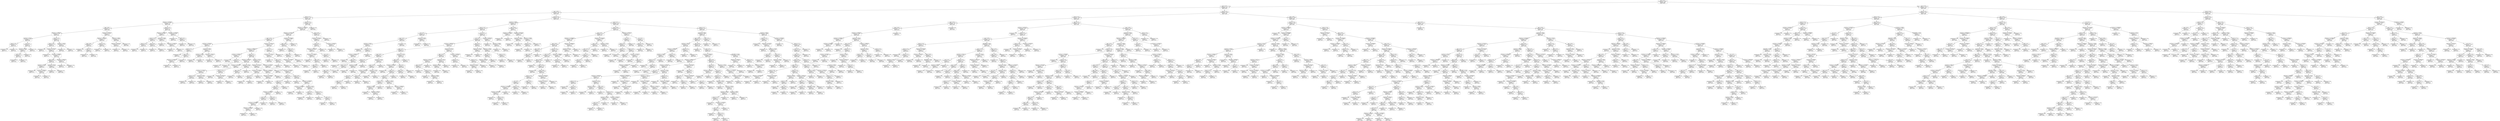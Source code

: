 digraph Tree {
node [shape=box, style="rounded", color="black", fontname="helvetica"] ;
edge [fontname="helvetica"] ;
0 [label="Iges <= 57.1\nsquared_error = 3597.7\nsamples = 904\nvalue = 258.2"] ;
1 [label="Iges <= 44.7\nsquared_error = 975.3\nsamples = 625\nvalue = 225.4"] ;
0 -> 1 [labeldistance=2.5, labelangle=45, headlabel="True"] ;
2 [label="Iges <= 38.5\nsquared_error = 341.5\nsamples = 303\nvalue = 201.4"] ;
1 -> 2 ;
3 [label="Ushunt <= 3.7\nsquared_error = 139.1\nsamples = 101\nvalue = 184.5"] ;
2 -> 3 ;
4 [label="Idle1Time <= 9418992.5\nsquared_error = 11.9\nsamples = 35\nvalue = 176.9"] ;
3 -> 4 ;
5 [label="Iges <= 36.2\nsquared_error = 3.5\nsamples = 25\nvalue = 178.6"] ;
4 -> 5 ;
6 [label="Idle1Time <= 7498632.0\nsquared_error = 3.5\nsamples = 17\nvalue = 178.0"] ;
5 -> 6 ;
7 [label="mainTime <= 2919.0\nsquared_error = 0.8\nsamples = 6\nvalue = 176.4"] ;
6 -> 7 ;
8 [label="Ushunt <= 3.6\nsquared_error = 0.2\nsamples = 2\nvalue = 177.6"] ;
7 -> 8 ;
9 [label="squared_error = 0.0\nsamples = 1\nvalue = 177.3"] ;
8 -> 9 ;
10 [label="squared_error = -0.0\nsamples = 1\nvalue = 178.3"] ;
8 -> 10 ;
11 [label="sub <= 0.5\nsquared_error = 0.1\nsamples = 4\nvalue = 175.8"] ;
7 -> 11 ;
12 [label="mainTime <= 2946.5\nsquared_error = 0.0\nsamples = 3\nvalue = 175.7"] ;
11 -> 12 ;
13 [label="subf <= 0.5\nsquared_error = 0.0\nsamples = 2\nvalue = 175.6"] ;
12 -> 13 ;
14 [label="squared_error = 0.0\nsamples = 1\nvalue = 175.4"] ;
13 -> 14 ;
15 [label="squared_error = -0.0\nsamples = 1\nvalue = 175.6"] ;
13 -> 15 ;
16 [label="squared_error = 0.0\nsamples = 1\nvalue = 175.8"] ;
12 -> 16 ;
17 [label="squared_error = -0.0\nsamples = 1\nvalue = 176.2"] ;
11 -> 17 ;
18 [label="Ushunt <= 3.6\nsquared_error = 2.7\nsamples = 11\nvalue = 178.9"] ;
6 -> 18 ;
19 [label="Ushunt <= 3.5\nsquared_error = 1.9\nsamples = 9\nvalue = 177.9"] ;
18 -> 19 ;
20 [label="squared_error = 0.0\nsamples = 1\nvalue = 174.3"] ;
19 -> 20 ;
21 [label="workTime <= 7487762.5\nsquared_error = 0.7\nsamples = 8\nvalue = 178.2"] ;
19 -> 21 ;
22 [label="squared_error = 0.0\nsamples = 1\nvalue = 177.1"] ;
21 -> 22 ;
23 [label="Idle1Time <= 7498998.5\nsquared_error = 0.5\nsamples = 7\nvalue = 178.5"] ;
21 -> 23 ;
24 [label="Iges <= 36.0\nsquared_error = 0.3\nsamples = 5\nvalue = 178.2"] ;
23 -> 24 ;
25 [label="mainTime <= 2915.0\nsquared_error = 0.1\nsamples = 3\nvalue = 177.9"] ;
24 -> 25 ;
26 [label="squared_error = 0.0\nsamples = 1\nvalue = 177.3"] ;
25 -> 26 ;
27 [label="workTime <= 7489583.5\nsquared_error = 0.0\nsamples = 2\nvalue = 178.1"] ;
25 -> 27 ;
28 [label="squared_error = 0.0\nsamples = 1\nvalue = 178.2"] ;
27 -> 28 ;
29 [label="squared_error = 0.0\nsamples = 1\nvalue = 178.0"] ;
27 -> 29 ;
30 [label="mainTime <= 2847.5\nsquared_error = 0.0\nsamples = 2\nvalue = 178.8"] ;
24 -> 30 ;
31 [label="squared_error = 0.0\nsamples = 1\nvalue = 178.7"] ;
30 -> 31 ;
32 [label="squared_error = 0.0\nsamples = 1\nvalue = 178.8"] ;
30 -> 32 ;
33 [label="Idle1Time <= 7499323.0\nsquared_error = 0.0\nsamples = 2\nvalue = 179.4"] ;
23 -> 33 ;
34 [label="squared_error = 0.0\nsamples = 1\nvalue = 179.4"] ;
33 -> 34 ;
35 [label="squared_error = -0.0\nsamples = 1\nvalue = 179.4"] ;
33 -> 35 ;
36 [label="mainTime <= 2946.5\nsquared_error = 0.2\nsamples = 2\nvalue = 180.3"] ;
18 -> 36 ;
37 [label="squared_error = 0.0\nsamples = 1\nvalue = 180.6"] ;
36 -> 37 ;
38 [label="squared_error = -0.0\nsamples = 1\nvalue = 179.4"] ;
36 -> 38 ;
39 [label="workTime <= 7489281.5\nsquared_error = 1.2\nsamples = 8\nvalue = 179.9"] ;
5 -> 39 ;
40 [label="Idle1Time <= 7594781.0\nsquared_error = 0.3\nsamples = 5\nvalue = 179.1"] ;
39 -> 40 ;
41 [label="Iges <= 36.3\nsquared_error = 0.1\nsamples = 3\nvalue = 178.4"] ;
40 -> 41 ;
42 [label="squared_error = 0.0\nsamples = 1\nvalue = 178.1"] ;
41 -> 42 ;
43 [label="add <= 0.5\nsquared_error = 0.0\nsamples = 2\nvalue = 178.6"] ;
41 -> 43 ;
44 [label="squared_error = 0.0\nsamples = 1\nvalue = 178.5"] ;
43 -> 44 ;
45 [label="squared_error = -0.0\nsamples = 1\nvalue = 178.8"] ;
43 -> 45 ;
46 [label="Ushunt <= 3.6\nsquared_error = 0.0\nsamples = 2\nvalue = 179.5"] ;
40 -> 46 ;
47 [label="squared_error = 0.0\nsamples = 1\nvalue = 179.7"] ;
46 -> 47 ;
48 [label="squared_error = -0.0\nsamples = 1\nvalue = 179.4"] ;
46 -> 48 ;
49 [label="mainTime <= 2996.0\nsquared_error = 0.5\nsamples = 3\nvalue = 180.8"] ;
39 -> 49 ;
50 [label="Idle1Time <= 5624333.0\nsquared_error = 0.3\nsamples = 2\nvalue = 181.3"] ;
49 -> 50 ;
51 [label="squared_error = 0.0\nsamples = 1\nvalue = 181.0"] ;
50 -> 51 ;
52 [label="squared_error = -0.0\nsamples = 1\nvalue = 182.2"] ;
50 -> 52 ;
53 [label="squared_error = 0.0\nsamples = 1\nvalue = 180.1"] ;
49 -> 53 ;
54 [label="Ushunt <= 3.5\nsquared_error = 1.2\nsamples = 10\nvalue = 171.8"] ;
4 -> 54 ;
55 [label="Idle1Time <= 11248517.5\nsquared_error = 0.2\nsamples = 7\nvalue = 172.5"] ;
54 -> 55 ;
56 [label="Ushunt <= 3.5\nsquared_error = 0.0\nsamples = 4\nvalue = 172.2"] ;
55 -> 56 ;
57 [label="Ushunt <= 3.5\nsquared_error = 0.0\nsamples = 2\nvalue = 172.1"] ;
56 -> 57 ;
58 [label="squared_error = 0.0\nsamples = 1\nvalue = 172.1"] ;
57 -> 58 ;
59 [label="squared_error = 0.0\nsamples = 1\nvalue = 172.2"] ;
57 -> 59 ;
60 [label="Iges <= 35.1\nsquared_error = 0.0\nsamples = 2\nvalue = 172.3"] ;
56 -> 60 ;
61 [label="squared_error = 0.0\nsamples = 1\nvalue = 172.3"] ;
60 -> 61 ;
62 [label="squared_error = -0.0\nsamples = 1\nvalue = 172.3"] ;
60 -> 62 ;
63 [label="mainTime <= 2948.0\nsquared_error = 0.0\nsamples = 3\nvalue = 173.2"] ;
55 -> 63 ;
64 [label="squared_error = 0.0\nsamples = 1\nvalue = 173.5"] ;
63 -> 64 ;
65 [label="Idle1Time <= 11248575.5\nsquared_error = 0.0\nsamples = 2\nvalue = 173.1"] ;
63 -> 65 ;
66 [label="squared_error = 0.0\nsamples = 1\nvalue = 173.0"] ;
65 -> 66 ;
67 [label="squared_error = 0.0\nsamples = 1\nvalue = 173.1"] ;
65 -> 67 ;
68 [label="Idle1Time <= 11248628.5\nsquared_error = 0.0\nsamples = 3\nvalue = 170.4"] ;
54 -> 68 ;
69 [label="squared_error = 0.0\nsamples = 1\nvalue = 170.6"] ;
68 -> 69 ;
70 [label="addf <= 0.5\nsquared_error = 0.0\nsamples = 2\nvalue = 170.3"] ;
68 -> 70 ;
71 [label="squared_error = 0.0\nsamples = 1\nvalue = 170.4"] ;
70 -> 71 ;
72 [label="squared_error = 0.0\nsamples = 1\nvalue = 170.3"] ;
70 -> 72 ;
73 [label="Ushunt <= 5.4\nsquared_error = 159.4\nsamples = 66\nvalue = 188.2"] ;
3 -> 73 ;
74 [label="Idle1Time <= 11248224.0\nsquared_error = 130.1\nsamples = 65\nvalue = 187.5"] ;
73 -> 74 ;
75 [label="Idle1Time <= 11247557.5\nsquared_error = 120.3\nsamples = 55\nvalue = 188.9"] ;
74 -> 75 ;
76 [label="Iges <= 35.6\nsquared_error = 90.7\nsamples = 49\nvalue = 187.0"] ;
75 -> 76 ;
77 [label="workTime <= 3730183.5\nsquared_error = 6.3\nsamples = 8\nvalue = 174.1"] ;
76 -> 77 ;
78 [label="Ushunt <= 4.2\nsquared_error = 1.8\nsamples = 4\nvalue = 172.0"] ;
77 -> 78 ;
79 [label="squared_error = 0.0\nsamples = 1\nvalue = 170.4"] ;
78 -> 79 ;
80 [label="noop <= 0.5\nsquared_error = 0.1\nsamples = 3\nvalue = 173.1"] ;
78 -> 80 ;
81 [label="Idle1Time <= 11245919.0\nsquared_error = 0.0\nsamples = 2\nvalue = 173.3"] ;
80 -> 81 ;
82 [label="squared_error = 0.0\nsamples = 1\nvalue = 173.3"] ;
81 -> 82 ;
83 [label="squared_error = -0.0\nsamples = 1\nvalue = 173.3"] ;
81 -> 83 ;
84 [label="squared_error = 0.0\nsamples = 1\nvalue = 172.6"] ;
80 -> 84 ;
85 [label="mainTime <= 2987.0\nsquared_error = 0.2\nsamples = 4\nvalue = 176.6"] ;
77 -> 85 ;
86 [label="mainTime <= 2940.5\nsquared_error = 0.0\nsamples = 2\nvalue = 176.3"] ;
85 -> 86 ;
87 [label="squared_error = 0.0\nsamples = 1\nvalue = 176.2"] ;
86 -> 87 ;
88 [label="squared_error = -0.0\nsamples = 1\nvalue = 176.4"] ;
86 -> 88 ;
89 [label="Idle1Time <= 7498142.0\nsquared_error = 0.1\nsamples = 2\nvalue = 177.2"] ;
85 -> 89 ;
90 [label="squared_error = 0.0\nsamples = 1\nvalue = 176.9"] ;
89 -> 90 ;
91 [label="squared_error = 0.0\nsamples = 1\nvalue = 177.5"] ;
89 -> 91 ;
92 [label="workTime <= 11230113.5\nsquared_error = 72.0\nsamples = 41\nvalue = 189.2"] ;
76 -> 92 ;
93 [label="workTime <= 7488879.0\nsquared_error = 30.3\nsamples = 37\nvalue = 187.7"] ;
92 -> 93 ;
94 [label="workTime <= 7486782.0\nsquared_error = 23.6\nsamples = 3\nvalue = 203.7"] ;
93 -> 94 ;
95 [label="squared_error = 0.0\nsamples = 1\nvalue = 198.3"] ;
94 -> 95 ;
96 [label="subf <= 0.5\nsquared_error = 6.2\nsamples = 2\nvalue = 207.4"] ;
94 -> 96 ;
97 [label="squared_error = 0.0\nsamples = 1\nvalue = 210.9"] ;
96 -> 97 ;
98 [label="squared_error = 0.0\nsamples = 1\nvalue = 205.6"] ;
96 -> 98 ;
99 [label="Iges <= 37.7\nsquared_error = 8.7\nsamples = 34\nvalue = 186.4"] ;
93 -> 99 ;
100 [label="Idle1Time <= 5624874.5\nsquared_error = 4.5\nsamples = 10\nvalue = 183.0"] ;
99 -> 100 ;
101 [label="workTime <= 11227292.5\nsquared_error = 1.5\nsamples = 7\nvalue = 184.1"] ;
100 -> 101 ;
102 [label="workTime <= 11226023.5\nsquared_error = 0.6\nsamples = 4\nvalue = 184.9"] ;
101 -> 102 ;
103 [label="Ushunt <= 3.9\nsquared_error = 0.1\nsamples = 2\nvalue = 184.2"] ;
102 -> 103 ;
104 [label="squared_error = 0.0\nsamples = 1\nvalue = 183.8"] ;
103 -> 104 ;
105 [label="squared_error = 0.0\nsamples = 1\nvalue = 184.5"] ;
103 -> 105 ;
106 [label="mainTime <= 2997.5\nsquared_error = 0.1\nsamples = 2\nvalue = 185.5"] ;
102 -> 106 ;
107 [label="squared_error = 0.0\nsamples = 1\nvalue = 185.9"] ;
106 -> 107 ;
108 [label="squared_error = 0.0\nsamples = 1\nvalue = 185.3"] ;
106 -> 108 ;
109 [label="Ushunt <= 3.8\nsquared_error = 0.0\nsamples = 3\nvalue = 182.7"] ;
101 -> 109 ;
110 [label="squared_error = 0.0\nsamples = 1\nvalue = 183.0"] ;
109 -> 110 ;
111 [label="workTime <= 11228174.0\nsquared_error = 0.0\nsamples = 2\nvalue = 182.7"] ;
109 -> 111 ;
112 [label="squared_error = 0.0\nsamples = 1\nvalue = 182.7"] ;
111 -> 112 ;
113 [label="squared_error = 0.0\nsamples = 1\nvalue = 182.6"] ;
111 -> 113 ;
114 [label="mainTime <= 2916.5\nsquared_error = 0.8\nsamples = 3\nvalue = 180.2"] ;
100 -> 114 ;
115 [label="Iges <= 36.2\nsquared_error = 0.3\nsamples = 2\nvalue = 181.0"] ;
114 -> 115 ;
116 [label="squared_error = 0.0\nsamples = 1\nvalue = 181.4"] ;
115 -> 116 ;
117 [label="squared_error = -0.0\nsamples = 1\nvalue = 180.2"] ;
115 -> 117 ;
118 [label="squared_error = -0.0\nsamples = 1\nvalue = 179.4"] ;
114 -> 118 ;
119 [label="mainTime <= 2931.0\nsquared_error = 2.7\nsamples = 24\nvalue = 188.0"] ;
99 -> 119 ;
120 [label="Idle1Time <= 3749133.0\nsquared_error = 1.5\nsamples = 6\nvalue = 189.9"] ;
119 -> 120 ;
121 [label="workTime <= 11229499.0\nsquared_error = 0.9\nsamples = 3\nvalue = 189.3"] ;
120 -> 121 ;
122 [label="sub <= 0.5\nsquared_error = 0.1\nsamples = 2\nvalue = 188.6"] ;
121 -> 122 ;
123 [label="squared_error = 0.0\nsamples = 1\nvalue = 188.7"] ;
122 -> 123 ;
124 [label="squared_error = 0.0\nsamples = 1\nvalue = 187.9"] ;
122 -> 124 ;
125 [label="squared_error = 0.0\nsamples = 1\nvalue = 190.5"] ;
121 -> 125 ;
126 [label="Idle1Time <= 3840630.0\nsquared_error = 0.2\nsamples = 3\nvalue = 191.1"] ;
120 -> 126 ;
127 [label="Idle1Time <= 3794696.5\nsquared_error = 0.0\nsamples = 2\nvalue = 190.9"] ;
126 -> 127 ;
128 [label="squared_error = 0.0\nsamples = 1\nvalue = 191.1"] ;
127 -> 128 ;
129 [label="squared_error = 0.0\nsamples = 1\nvalue = 190.8"] ;
127 -> 129 ;
130 [label="squared_error = -0.0\nsamples = 1\nvalue = 192.0"] ;
126 -> 130 ;
131 [label="workTime <= 11226864.5\nsquared_error = 1.2\nsamples = 18\nvalue = 187.2"] ;
119 -> 131 ;
132 [label="squared_error = 0.0\nsamples = 1\nvalue = 184.4"] ;
131 -> 132 ;
133 [label="Idle1Time <= 3749366.0\nsquared_error = 0.7\nsamples = 17\nvalue = 187.4"] ;
131 -> 133 ;
134 [label="addf <= 0.5\nsquared_error = 0.6\nsamples = 9\nvalue = 187.9"] ;
133 -> 134 ;
135 [label="subf <= 0.5\nsquared_error = 0.3\nsamples = 8\nvalue = 187.6"] ;
134 -> 135 ;
136 [label="add <= 0.5\nsquared_error = 0.1\nsamples = 7\nvalue = 187.8"] ;
135 -> 136 ;
137 [label="workTime <= 11229253.0\nsquared_error = 0.0\nsamples = 6\nvalue = 187.7"] ;
136 -> 137 ;
138 [label="divf <= 0.5\nsquared_error = 0.0\nsamples = 4\nvalue = 187.8"] ;
137 -> 138 ;
139 [label="workTime <= 11228988.0\nsquared_error = 0.0\nsamples = 3\nvalue = 187.8"] ;
138 -> 139 ;
140 [label="Idle1Time <= 3748548.5\nsquared_error = 0.0\nsamples = 2\nvalue = 187.9"] ;
139 -> 140 ;
141 [label="squared_error = 0.0\nsamples = 1\nvalue = 187.9"] ;
140 -> 141 ;
142 [label="squared_error = -0.0\nsamples = 1\nvalue = 187.9"] ;
140 -> 142 ;
143 [label="squared_error = -0.0\nsamples = 1\nvalue = 187.7"] ;
139 -> 143 ;
144 [label="squared_error = 0.0\nsamples = 1\nvalue = 187.5"] ;
138 -> 144 ;
145 [label="divf <= 0.5\nsquared_error = 0.0\nsamples = 2\nvalue = 187.5"] ;
137 -> 145 ;
146 [label="squared_error = 0.0\nsamples = 1\nvalue = 187.4"] ;
145 -> 146 ;
147 [label="squared_error = -0.0\nsamples = 1\nvalue = 187.5"] ;
145 -> 147 ;
148 [label="squared_error = -0.0\nsamples = 1\nvalue = 188.4"] ;
136 -> 148 ;
149 [label="squared_error = -0.0\nsamples = 1\nvalue = 186.7"] ;
135 -> 149 ;
150 [label="squared_error = 0.0\nsamples = 1\nvalue = 189.5"] ;
134 -> 150 ;
151 [label="Iges <= 37.8\nsquared_error = 0.2\nsamples = 8\nvalue = 186.9"] ;
133 -> 151 ;
152 [label="squared_error = 0.0\nsamples = 1\nvalue = 186.1"] ;
151 -> 152 ;
153 [label="workTime <= 11228364.0\nsquared_error = 0.1\nsamples = 7\nvalue = 187.0"] ;
151 -> 153 ;
154 [label="workTime <= 11228069.0\nsquared_error = 0.1\nsamples = 2\nvalue = 186.6"] ;
153 -> 154 ;
155 [label="squared_error = 0.0\nsamples = 1\nvalue = 186.8"] ;
154 -> 155 ;
156 [label="squared_error = -0.0\nsamples = 1\nvalue = 186.3"] ;
154 -> 156 ;
157 [label="mainTime <= 2941.5\nsquared_error = 0.0\nsamples = 5\nvalue = 187.2"] ;
153 -> 157 ;
158 [label="mulf <= 0.5\nsquared_error = 0.0\nsamples = 2\nvalue = 187.4"] ;
157 -> 158 ;
159 [label="squared_error = 0.0\nsamples = 1\nvalue = 187.5"] ;
158 -> 159 ;
160 [label="squared_error = 0.0\nsamples = 1\nvalue = 187.3"] ;
158 -> 160 ;
161 [label="Ushunt <= 4.1\nsquared_error = 0.0\nsamples = 3\nvalue = 187.1"] ;
157 -> 161 ;
162 [label="squared_error = 0.0\nsamples = 1\nvalue = 186.9"] ;
161 -> 162 ;
163 [label="subf <= 0.5\nsquared_error = 0.0\nsamples = 2\nvalue = 187.1"] ;
161 -> 163 ;
164 [label="squared_error = 0.0\nsamples = 1\nvalue = 187.1"] ;
163 -> 164 ;
165 [label="squared_error = -0.0\nsamples = 1\nvalue = 187.1"] ;
163 -> 165 ;
166 [label="div <= 0.5\nsquared_error = 234.7\nsamples = 4\nvalue = 200.8"] ;
92 -> 166 ;
167 [label="workTime <= 11235167.0\nsquared_error = 3.4\nsamples = 3\nvalue = 187.2"] ;
166 -> 167 ;
168 [label="squared_error = 0.0\nsamples = 1\nvalue = 183.8"] ;
167 -> 168 ;
169 [label="Iges <= 37.9\nsquared_error = 0.7\nsamples = 2\nvalue = 188.0"] ;
167 -> 169 ;
170 [label="squared_error = 0.0\nsamples = 1\nvalue = 189.5"] ;
169 -> 170 ;
171 [label="squared_error = -0.0\nsamples = 1\nvalue = 187.5"] ;
169 -> 171 ;
172 [label="squared_error = 0.0\nsamples = 1\nvalue = 217.9"] ;
166 -> 172 ;
173 [label="workTime <= 3739569.5\nsquared_error = 109.1\nsamples = 6\nvalue = 203.3"] ;
75 -> 173 ;
174 [label="Iges <= 34.4\nsquared_error = 33.5\nsamples = 5\nvalue = 205.9"] ;
173 -> 174 ;
175 [label="squared_error = 0.0\nsamples = 1\nvalue = 221.9"] ;
174 -> 175 ;
176 [label="add <= 0.5\nsquared_error = 8.7\nsamples = 4\nvalue = 204.3"] ;
174 -> 176 ;
177 [label="Iges <= 35.7\nsquared_error = 1.5\nsamples = 3\nvalue = 202.1"] ;
176 -> 177 ;
178 [label="Idle1Time <= 11247853.0\nsquared_error = 0.7\nsamples = 2\nvalue = 203.1"] ;
177 -> 178 ;
179 [label="squared_error = 0.0\nsamples = 1\nvalue = 204.3"] ;
178 -> 179 ;
180 [label="squared_error = -0.0\nsamples = 1\nvalue = 202.5"] ;
178 -> 180 ;
181 [label="squared_error = -0.0\nsamples = 1\nvalue = 201.0"] ;
177 -> 181 ;
182 [label="squared_error = 0.0\nsamples = 1\nvalue = 207.8"] ;
176 -> 182 ;
183 [label="squared_error = 0.0\nsamples = 1\nvalue = 173.9"] ;
173 -> 183 ;
184 [label="Iges <= 35.4\nsquared_error = 66.7\nsamples = 10\nvalue = 176.3"] ;
74 -> 184 ;
185 [label="workTime <= 3730236.5\nsquared_error = 2.7\nsamples = 9\nvalue = 174.0"] ;
184 -> 185 ;
186 [label="mulf <= 0.5\nsquared_error = 2.1\nsamples = 7\nvalue = 174.6"] ;
185 -> 186 ;
187 [label="Idle1Time <= 11249014.5\nsquared_error = 1.5\nsamples = 6\nvalue = 174.9"] ;
186 -> 187 ;
188 [label="Idle1Time <= 11248599.5\nsquared_error = 0.2\nsamples = 4\nvalue = 175.8"] ;
187 -> 188 ;
189 [label="squared_error = 0.0\nsamples = 1\nvalue = 176.7"] ;
188 -> 189 ;
190 [label="Iges <= 35.1\nsquared_error = 0.0\nsamples = 3\nvalue = 175.6"] ;
188 -> 190 ;
191 [label="Iges <= 34.5\nsquared_error = 0.0\nsamples = 2\nvalue = 175.7"] ;
190 -> 191 ;
192 [label="squared_error = 0.0\nsamples = 1\nvalue = 175.7"] ;
191 -> 192 ;
193 [label="squared_error = -0.0\nsamples = 1\nvalue = 175.9"] ;
191 -> 193 ;
194 [label="squared_error = 0.0\nsamples = 1\nvalue = 175.3"] ;
190 -> 194 ;
195 [label="mul <= 0.5\nsquared_error = 0.0\nsamples = 2\nvalue = 173.4"] ;
187 -> 195 ;
196 [label="squared_error = 0.0\nsamples = 1\nvalue = 173.3"] ;
195 -> 196 ;
197 [label="squared_error = 0.0\nsamples = 1\nvalue = 173.7"] ;
195 -> 197 ;
198 [label="squared_error = -0.0\nsamples = 1\nvalue = 172.2"] ;
186 -> 198 ;
199 [label="workTime <= 3730325.5\nsquared_error = 0.1\nsamples = 2\nvalue = 172.2"] ;
185 -> 199 ;
200 [label="squared_error = 0.0\nsamples = 1\nvalue = 171.7"] ;
199 -> 200 ;
201 [label="squared_error = -0.0\nsamples = 1\nvalue = 172.5"] ;
199 -> 201 ;
202 [label="squared_error = -0.0\nsamples = 1\nvalue = 204.1"] ;
184 -> 202 ;
203 [label="squared_error = 0.0\nsamples = 1\nvalue = 230.8"] ;
73 -> 203 ;
204 [label="Ushunt <= 4.2\nsquared_error = 197.7\nsamples = 202\nvalue = 211.2"] ;
2 -> 204 ;
205 [label="mainTime <= 2989.0\nsquared_error = 91.8\nsamples = 64\nvalue = 201.2"] ;
204 -> 205 ;
206 [label="Ushunt <= 4.0\nsquared_error = 35.4\nsamples = 57\nvalue = 199.3"] ;
205 -> 206 ;
207 [label="mul <= 0.5\nsquared_error = 23.9\nsamples = 10\nvalue = 189.7"] ;
206 -> 207 ;
208 [label="Iges <= 41.3\nsquared_error = 7.0\nsamples = 8\nvalue = 191.8"] ;
207 -> 208 ;
209 [label="mainTime <= 2482.5\nsquared_error = 1.5\nsamples = 7\nvalue = 192.9"] ;
208 -> 209 ;
210 [label="squared_error = 0.0\nsamples = 1\nvalue = 195.8"] ;
209 -> 210 ;
211 [label="Ushunt <= 4.0\nsquared_error = 0.6\nsamples = 6\nvalue = 192.5"] ;
209 -> 211 ;
212 [label="workTime <= 14986616.5\nsquared_error = 0.2\nsamples = 5\nvalue = 192.8"] ;
211 -> 212 ;
213 [label="squared_error = 0.0\nsamples = 1\nvalue = 193.8"] ;
212 -> 213 ;
214 [label="Iges <= 39.1\nsquared_error = 0.1\nsamples = 4\nvalue = 192.6"] ;
212 -> 214 ;
215 [label="squared_error = 0.0\nsamples = 1\nvalue = 193.2"] ;
214 -> 215 ;
216 [label="Iges <= 39.5\nsquared_error = 0.0\nsamples = 3\nvalue = 192.6"] ;
214 -> 216 ;
217 [label="Iges <= 39.2\nsquared_error = 0.0\nsamples = 2\nvalue = 192.5"] ;
216 -> 217 ;
218 [label="squared_error = 0.0\nsamples = 1\nvalue = 192.6"] ;
217 -> 218 ;
219 [label="squared_error = 0.0\nsamples = 1\nvalue = 192.4"] ;
217 -> 219 ;
220 [label="squared_error = 0.0\nsamples = 1\nvalue = 192.8"] ;
216 -> 220 ;
221 [label="squared_error = 0.0\nsamples = 1\nvalue = 190.6"] ;
211 -> 221 ;
222 [label="squared_error = -0.0\nsamples = 1\nvalue = 186.5"] ;
208 -> 222 ;
223 [label="mainTime <= 2955.5\nsquared_error = 4.2\nsamples = 2\nvalue = 181.3"] ;
207 -> 223 ;
224 [label="squared_error = 0.0\nsamples = 1\nvalue = 179.9"] ;
223 -> 224 ;
225 [label="squared_error = 0.0\nsamples = 1\nvalue = 184.3"] ;
223 -> 225 ;
226 [label="div <= 0.5\nsquared_error = 14.2\nsamples = 47\nvalue = 201.4"] ;
206 -> 226 ;
227 [label="divf <= 0.5\nsquared_error = 4.4\nsamples = 44\nvalue = 200.8"] ;
226 -> 227 ;
228 [label="workTime <= 14895554.5\nsquared_error = 2.9\nsamples = 37\nvalue = 200.3"] ;
227 -> 228 ;
229 [label="Iges <= 41.1\nsquared_error = 2.7\nsamples = 24\nvalue = 201.0"] ;
228 -> 229 ;
230 [label="Iges <= 40.7\nsquared_error = 0.7\nsamples = 11\nvalue = 200.2"] ;
229 -> 230 ;
231 [label="Ushunt <= 4.1\nsquared_error = 0.1\nsamples = 3\nvalue = 198.9"] ;
230 -> 231 ;
232 [label="mainTime <= 2919.5\nsquared_error = 0.0\nsamples = 2\nvalue = 198.7"] ;
231 -> 232 ;
233 [label="squared_error = 0.0\nsamples = 1\nvalue = 198.7"] ;
232 -> 233 ;
234 [label="squared_error = 0.0\nsamples = 1\nvalue = 198.8"] ;
232 -> 234 ;
235 [label="squared_error = 0.0\nsamples = 1\nvalue = 199.5"] ;
231 -> 235 ;
236 [label="mainTime <= 2973.0\nsquared_error = 0.3\nsamples = 8\nvalue = 200.5"] ;
230 -> 236 ;
237 [label="Iges <= 41.0\nsquared_error = 0.2\nsamples = 7\nvalue = 200.7"] ;
236 -> 237 ;
238 [label="workTime <= 9267566.0\nsquared_error = 0.1\nsamples = 5\nvalue = 200.9"] ;
237 -> 238 ;
239 [label="sub <= 0.5\nsquared_error = 0.0\nsamples = 3\nvalue = 201.1"] ;
238 -> 239 ;
240 [label="Iges <= 41.0\nsquared_error = 0.0\nsamples = 2\nvalue = 201.0"] ;
239 -> 240 ;
241 [label="squared_error = 0.0\nsamples = 1\nvalue = 201.0"] ;
240 -> 241 ;
242 [label="squared_error = -0.0\nsamples = 1\nvalue = 201.1"] ;
240 -> 242 ;
243 [label="squared_error = -0.0\nsamples = 1\nvalue = 201.3"] ;
239 -> 243 ;
244 [label="noop <= 0.5\nsquared_error = 0.0\nsamples = 2\nvalue = 200.6"] ;
238 -> 244 ;
245 [label="squared_error = 0.0\nsamples = 1\nvalue = 200.6"] ;
244 -> 245 ;
246 [label="squared_error = 0.0\nsamples = 1\nvalue = 200.4"] ;
244 -> 246 ;
247 [label="mainTime <= 1704.5\nsquared_error = 0.0\nsamples = 2\nvalue = 200.1"] ;
237 -> 247 ;
248 [label="squared_error = 0.0\nsamples = 1\nvalue = 200.2"] ;
247 -> 248 ;
249 [label="squared_error = -0.0\nsamples = 1\nvalue = 200.0"] ;
247 -> 249 ;
250 [label="squared_error = -0.0\nsamples = 1\nvalue = 199.6"] ;
236 -> 250 ;
251 [label="mainTime <= 2974.0\nsquared_error = 3.1\nsamples = 13\nvalue = 201.8"] ;
229 -> 251 ;
252 [label="Iges <= 41.5\nsquared_error = 1.4\nsamples = 12\nvalue = 201.5"] ;
251 -> 252 ;
253 [label="workTime <= 3729626.0\nsquared_error = 1.3\nsamples = 9\nvalue = 201.9"] ;
252 -> 253 ;
254 [label="squared_error = 0.0\nsamples = 1\nvalue = 199.2"] ;
253 -> 254 ;
255 [label="subf <= 0.5\nsquared_error = 0.6\nsamples = 8\nvalue = 202.2"] ;
253 -> 255 ;
256 [label="sub <= 0.5\nsquared_error = 0.2\nsamples = 7\nvalue = 202.5"] ;
255 -> 256 ;
257 [label="Ushunt <= 4.1\nsquared_error = 0.1\nsamples = 4\nvalue = 202.1"] ;
256 -> 257 ;
258 [label="mainTime <= 2268.5\nsquared_error = 0.0\nsamples = 3\nvalue = 202.2"] ;
257 -> 258 ;
259 [label="squared_error = 0.0\nsamples = 1\nvalue = 202.3"] ;
258 -> 259 ;
260 [label="Idle1Time <= 94052.0\nsquared_error = 0.0\nsamples = 2\nvalue = 202.2"] ;
258 -> 260 ;
261 [label="squared_error = 0.0\nsamples = 1\nvalue = 202.2"] ;
260 -> 261 ;
262 [label="squared_error = 0.0\nsamples = 1\nvalue = 202.2"] ;
260 -> 262 ;
263 [label="squared_error = 0.0\nsamples = 1\nvalue = 201.7"] ;
257 -> 263 ;
264 [label="mainTime <= 2087.0\nsquared_error = 0.0\nsamples = 3\nvalue = 203.0"] ;
256 -> 264 ;
265 [label="squared_error = 0.0\nsamples = 1\nvalue = 203.2"] ;
264 -> 265 ;
266 [label="Idle1Time <= 7389054.0\nsquared_error = 0.0\nsamples = 2\nvalue = 202.9"] ;
264 -> 266 ;
267 [label="squared_error = 0.0\nsamples = 1\nvalue = 202.9"] ;
266 -> 267 ;
268 [label="squared_error = -0.0\nsamples = 1\nvalue = 202.8"] ;
266 -> 268 ;
269 [label="squared_error = -0.0\nsamples = 1\nvalue = 200.8"] ;
255 -> 269 ;
270 [label="sub <= 0.5\nsquared_error = 0.3\nsamples = 3\nvalue = 200.6"] ;
252 -> 270 ;
271 [label="Iges <= 43.1\nsquared_error = 0.1\nsamples = 2\nvalue = 200.0"] ;
270 -> 271 ;
272 [label="squared_error = 0.0\nsamples = 1\nvalue = 199.7"] ;
271 -> 272 ;
273 [label="squared_error = -0.0\nsamples = 1\nvalue = 200.3"] ;
271 -> 273 ;
274 [label="squared_error = 0.0\nsamples = 1\nvalue = 201.0"] ;
270 -> 274 ;
275 [label="squared_error = -0.0\nsamples = 1\nvalue = 207.3"] ;
251 -> 275 ;
276 [label="Idle1Time <= 92794.0\nsquared_error = 1.4\nsamples = 13\nvalue = 199.2"] ;
228 -> 276 ;
277 [label="Iges <= 41.3\nsquared_error = 1.2\nsamples = 8\nvalue = 199.9"] ;
276 -> 277 ;
278 [label="Idle1Time <= 92547.0\nsquared_error = 0.6\nsamples = 5\nvalue = 200.6"] ;
277 -> 278 ;
279 [label="Iges <= 40.4\nsquared_error = 0.1\nsamples = 4\nvalue = 200.3"] ;
278 -> 279 ;
280 [label="squared_error = 0.0\nsamples = 1\nvalue = 200.6"] ;
279 -> 280 ;
281 [label="Ushunt <= 4.1\nsquared_error = 0.0\nsamples = 3\nvalue = 200.2"] ;
279 -> 281 ;
282 [label="squared_error = 0.0\nsamples = 1\nvalue = 199.9"] ;
281 -> 282 ;
283 [label="mainTime <= 2894.5\nsquared_error = 0.0\nsamples = 2\nvalue = 200.2"] ;
281 -> 283 ;
284 [label="squared_error = 0.0\nsamples = 1\nvalue = 200.2"] ;
283 -> 284 ;
285 [label="squared_error = 0.0\nsamples = 1\nvalue = 200.2"] ;
283 -> 285 ;
286 [label="squared_error = 0.0\nsamples = 1\nvalue = 202.5"] ;
278 -> 286 ;
287 [label="mainTime <= 2917.0\nsquared_error = 0.1\nsamples = 3\nvalue = 198.8"] ;
277 -> 287 ;
288 [label="mainTime <= 2902.0\nsquared_error = 0.0\nsamples = 2\nvalue = 199.1"] ;
287 -> 288 ;
289 [label="squared_error = 0.0\nsamples = 1\nvalue = 199.2"] ;
288 -> 289 ;
290 [label="squared_error = 0.0\nsamples = 1\nvalue = 199.0"] ;
288 -> 290 ;
291 [label="squared_error = 0.0\nsamples = 1\nvalue = 198.3"] ;
287 -> 291 ;
292 [label="workTime <= 14895643.0\nsquared_error = 0.2\nsamples = 5\nvalue = 198.3"] ;
276 -> 292 ;
293 [label="Ushunt <= 4.1\nsquared_error = 0.0\nsamples = 2\nvalue = 199.1"] ;
292 -> 293 ;
294 [label="squared_error = 0.0\nsamples = 1\nvalue = 199.0"] ;
293 -> 294 ;
295 [label="squared_error = -0.0\nsamples = 1\nvalue = 199.2"] ;
293 -> 295 ;
296 [label="Ushunt <= 4.1\nsquared_error = 0.0\nsamples = 3\nvalue = 198.1"] ;
292 -> 296 ;
297 [label="Idle1Time <= 93130.0\nsquared_error = 0.0\nsamples = 2\nvalue = 198.0"] ;
296 -> 297 ;
298 [label="squared_error = 0.0\nsamples = 1\nvalue = 198.0"] ;
297 -> 298 ;
299 [label="squared_error = -0.0\nsamples = 1\nvalue = 198.0"] ;
297 -> 299 ;
300 [label="squared_error = 0.0\nsamples = 1\nvalue = 198.1"] ;
296 -> 300 ;
301 [label="Iges <= 41.1\nsquared_error = 5.7\nsamples = 7\nvalue = 203.1"] ;
227 -> 301 ;
302 [label="Idle1Time <= 45543.5\nsquared_error = 0.0\nsamples = 2\nvalue = 200.5"] ;
301 -> 302 ;
303 [label="squared_error = 0.0\nsamples = 1\nvalue = 200.4"] ;
302 -> 303 ;
304 [label="squared_error = 0.0\nsamples = 1\nvalue = 200.7"] ;
302 -> 304 ;
305 [label="mainTime <= 2938.5\nsquared_error = 2.9\nsamples = 5\nvalue = 204.6"] ;
301 -> 305 ;
306 [label="Iges <= 41.4\nsquared_error = 0.7\nsamples = 3\nvalue = 203.7"] ;
305 -> 306 ;
307 [label="Idle1Time <= 46319.0\nsquared_error = 0.0\nsamples = 2\nvalue = 202.6"] ;
306 -> 307 ;
308 [label="squared_error = 0.0\nsamples = 1\nvalue = 202.8"] ;
307 -> 308 ;
309 [label="squared_error = 0.0\nsamples = 1\nvalue = 202.5"] ;
307 -> 309 ;
310 [label="squared_error = 0.0\nsamples = 1\nvalue = 204.3"] ;
306 -> 310 ;
311 [label="Ushunt <= 4.2\nsquared_error = 0.6\nsamples = 2\nvalue = 207.0"] ;
305 -> 311 ;
312 [label="squared_error = 0.0\nsamples = 1\nvalue = 207.8"] ;
311 -> 312 ;
313 [label="squared_error = 0.0\nsamples = 1\nvalue = 206.2"] ;
311 -> 313 ;
314 [label="workTime <= 5609737.0\nsquared_error = 70.2\nsamples = 3\nvalue = 211.4"] ;
226 -> 314 ;
315 [label="squared_error = 0.0\nsamples = 1\nvalue = 219.4"] ;
314 -> 315 ;
316 [label="mainTime <= 2938.5\nsquared_error = 10.9\nsamples = 2\nvalue = 203.3"] ;
314 -> 316 ;
317 [label="squared_error = 0.0\nsamples = 1\nvalue = 206.7"] ;
316 -> 317 ;
318 [label="squared_error = 0.0\nsamples = 1\nvalue = 200.0"] ;
316 -> 318 ;
319 [label="Iges <= 40.9\nsquared_error = 286.6\nsamples = 7\nvalue = 217.3"] ;
205 -> 319 ;
320 [label="workTime <= 3727961.5\nsquared_error = 227.0\nsamples = 2\nvalue = 191.9"] ;
319 -> 320 ;
321 [label="squared_error = 0.0\nsamples = 1\nvalue = 207.0"] ;
320 -> 321 ;
322 [label="squared_error = -0.0\nsamples = 1\nvalue = 176.9"] ;
320 -> 322 ;
323 [label="workTime <= 5614156.5\nsquared_error = 100.0\nsamples = 5\nvalue = 223.7"] ;
319 -> 323 ;
324 [label="mainTime <= 2995.0\nsquared_error = 0.0\nsamples = 2\nvalue = 233.2"] ;
323 -> 324 ;
325 [label="squared_error = 0.0\nsamples = 1\nvalue = 233.2"] ;
324 -> 325 ;
326 [label="squared_error = 0.0\nsamples = 1\nvalue = 233.3"] ;
324 -> 326 ;
327 [label="mainTime <= 3038.0\nsquared_error = 17.0\nsamples = 3\nvalue = 214.1"] ;
323 -> 327 ;
328 [label="Ushunt <= 3.8\nsquared_error = 0.0\nsamples = 2\nvalue = 216.5"] ;
327 -> 328 ;
329 [label="squared_error = 0.0\nsamples = 1\nvalue = 216.8"] ;
328 -> 329 ;
330 [label="squared_error = -0.0\nsamples = 1\nvalue = 216.3"] ;
328 -> 330 ;
331 [label="squared_error = -0.0\nsamples = 1\nvalue = 207.0"] ;
327 -> 331 ;
332 [label="Iges <= 41.1\nsquared_error = 179.5\nsamples = 138\nvalue = 215.8"] ;
204 -> 332 ;
333 [label="Iges <= 40.9\nsquared_error = 271.9\nsamples = 42\nvalue = 210.3"] ;
332 -> 333 ;
334 [label="Iges <= 40.7\nsquared_error = 341.8\nsamples = 30\nvalue = 214.1"] ;
333 -> 334 ;
335 [label="Idle1Time <= 11340828.0\nsquared_error = 306.0\nsamples = 23\nvalue = 210.3"] ;
334 -> 335 ;
336 [label="Iges <= 38.7\nsquared_error = 209.0\nsamples = 20\nvalue = 208.1"] ;
335 -> 336 ;
337 [label="Iges <= 38.5\nsquared_error = 3.6\nsamples = 3\nvalue = 224.4"] ;
336 -> 337 ;
338 [label="Iges <= 38.5\nsquared_error = 1.6\nsamples = 2\nvalue = 225.3"] ;
337 -> 338 ;
339 [label="squared_error = 0.0\nsamples = 1\nvalue = 227.1"] ;
338 -> 339 ;
340 [label="squared_error = 0.0\nsamples = 1\nvalue = 224.4"] ;
338 -> 340 ;
341 [label="squared_error = -0.0\nsamples = 1\nvalue = 221.7"] ;
337 -> 341 ;
342 [label="Ushunt <= 5.3\nsquared_error = 193.2\nsamples = 17\nvalue = 205.6"] ;
336 -> 342 ;
343 [label="subf <= 0.5\nsquared_error = 139.3\nsamples = 14\nvalue = 203.5"] ;
342 -> 343 ;
344 [label="Iges <= 38.9\nsquared_error = 109.5\nsamples = 13\nvalue = 202.3"] ;
343 -> 344 ;
345 [label="squared_error = 0.0\nsamples = 1\nvalue = 192.2"] ;
344 -> 345 ;
346 [label="Iges <= 39.3\nsquared_error = 108.1\nsamples = 12\nvalue = 203.9"] ;
344 -> 346 ;
347 [label="squared_error = 0.0\nsamples = 1\nvalue = 235.7"] ;
346 -> 347 ;
348 [label="Iges <= 40.6\nsquared_error = 54.8\nsamples = 11\nvalue = 202.1"] ;
346 -> 348 ;
349 [label="Ushunt <= 4.9\nsquared_error = 13.0\nsamples = 8\nvalue = 200.0"] ;
348 -> 349 ;
350 [label="div <= 0.5\nsquared_error = 5.3\nsamples = 6\nvalue = 198.5"] ;
349 -> 350 ;
351 [label="Idle1Time <= 11293486.0\nsquared_error = 1.6\nsamples = 4\nvalue = 199.7"] ;
350 -> 351 ;
352 [label="workTime <= 9312799.5\nsquared_error = 0.1\nsamples = 3\nvalue = 200.6"] ;
351 -> 352 ;
353 [label="squared_error = 0.0\nsamples = 1\nvalue = 201.2"] ;
352 -> 353 ;
354 [label="Ushunt <= 4.8\nsquared_error = 0.0\nsamples = 2\nvalue = 200.5"] ;
352 -> 354 ;
355 [label="squared_error = 0.0\nsamples = 1\nvalue = 200.4"] ;
354 -> 355 ;
356 [label="squared_error = 0.0\nsamples = 1\nvalue = 200.6"] ;
354 -> 356 ;
357 [label="squared_error = -0.0\nsamples = 1\nvalue = 198.1"] ;
351 -> 357 ;
358 [label="Ushunt <= 4.8\nsquared_error = 1.6\nsamples = 2\nvalue = 195.3"] ;
350 -> 358 ;
359 [label="squared_error = 0.0\nsamples = 1\nvalue = 194.4"] ;
358 -> 359 ;
360 [label="squared_error = 0.0\nsamples = 1\nvalue = 197.1"] ;
358 -> 360 ;
361 [label="Iges <= 40.4\nsquared_error = 0.7\nsamples = 2\nvalue = 205.7"] ;
349 -> 361 ;
362 [label="squared_error = 0.0\nsamples = 1\nvalue = 204.5"] ;
361 -> 362 ;
363 [label="squared_error = 0.0\nsamples = 1\nvalue = 206.2"] ;
361 -> 363 ;
364 [label="workTime <= 9341670.0\nsquared_error = 133.0\nsamples = 3\nvalue = 209.4"] ;
348 -> 364 ;
365 [label="workTime <= 3734157.0\nsquared_error = 1.3\nsamples = 2\nvalue = 202.7"] ;
364 -> 365 ;
366 [label="squared_error = 0.0\nsamples = 1\nvalue = 203.5"] ;
365 -> 366 ;
367 [label="squared_error = 0.0\nsamples = 1\nvalue = 201.2"] ;
365 -> 367 ;
368 [label="squared_error = 0.0\nsamples = 1\nvalue = 229.3"] ;
364 -> 368 ;
369 [label="squared_error = -0.0\nsamples = 1\nvalue = 231.1"] ;
343 -> 369 ;
370 [label="Idle1Time <= 7498904.0\nsquared_error = 328.5\nsamples = 3\nvalue = 221.2"] ;
342 -> 370 ;
371 [label="divf <= 0.5\nsquared_error = 39.2\nsamples = 2\nvalue = 208.9"] ;
370 -> 371 ;
372 [label="squared_error = 0.0\nsamples = 1\nvalue = 202.7"] ;
371 -> 372 ;
373 [label="squared_error = 0.0\nsamples = 1\nvalue = 215.2"] ;
371 -> 373 ;
374 [label="squared_error = 0.0\nsamples = 1\nvalue = 245.8"] ;
370 -> 374 ;
375 [label="Idle1Time <= 14685481.0\nsquared_error = 731.5\nsamples = 3\nvalue = 232.5"] ;
335 -> 375 ;
376 [label="mainTime <= 1811.0\nsquared_error = 23.2\nsamples = 2\nvalue = 251.5"] ;
375 -> 376 ;
377 [label="squared_error = 0.0\nsamples = 1\nvalue = 246.6"] ;
376 -> 377 ;
378 [label="squared_error = 0.0\nsamples = 1\nvalue = 256.3"] ;
376 -> 378 ;
379 [label="squared_error = -0.0\nsamples = 1\nvalue = 194.7"] ;
375 -> 379 ;
380 [label="Idle1Time <= 11249159.5\nsquared_error = 254.7\nsamples = 7\nvalue = 226.7"] ;
334 -> 380 ;
381 [label="noop <= 0.5\nsquared_error = 72.6\nsamples = 5\nvalue = 236.0"] ;
380 -> 381 ;
382 [label="add <= 0.5\nsquared_error = 36.6\nsamples = 4\nvalue = 238.6"] ;
381 -> 382 ;
383 [label="sub <= 0.5\nsquared_error = 10.6\nsamples = 3\nvalue = 236.3"] ;
382 -> 383 ;
384 [label="divf <= 0.5\nsquared_error = 2.5\nsamples = 2\nvalue = 233.8"] ;
383 -> 384 ;
385 [label="squared_error = 0.0\nsamples = 1\nvalue = 234.9"] ;
384 -> 385 ;
386 [label="squared_error = 0.0\nsamples = 1\nvalue = 231.6"] ;
384 -> 386 ;
387 [label="squared_error = -0.0\nsamples = 1\nvalue = 240.0"] ;
383 -> 387 ;
388 [label="squared_error = 0.0\nsamples = 1\nvalue = 250.4"] ;
382 -> 388 ;
389 [label="squared_error = -0.0\nsamples = 1\nvalue = 220.3"] ;
381 -> 389 ;
390 [label="mainTime <= 1910.0\nsquared_error = 1.2\nsamples = 2\nvalue = 204.9"] ;
380 -> 390 ;
391 [label="squared_error = 0.0\nsamples = 1\nvalue = 203.3"] ;
390 -> 391 ;
392 [label="squared_error = 0.0\nsamples = 1\nvalue = 205.7"] ;
390 -> 392 ;
393 [label="workTime <= 3730514.0\nsquared_error = 7.3\nsamples = 12\nvalue = 201.7"] ;
333 -> 393 ;
394 [label="div <= 0.5\nsquared_error = 3.7\nsamples = 9\nvalue = 203.4"] ;
393 -> 394 ;
395 [label="Ushunt <= 4.7\nsquared_error = 1.7\nsamples = 8\nvalue = 203.9"] ;
394 -> 395 ;
396 [label="addf <= 0.5\nsquared_error = 0.1\nsamples = 2\nvalue = 202.5"] ;
395 -> 396 ;
397 [label="squared_error = 0.0\nsamples = 1\nvalue = 202.8"] ;
396 -> 397 ;
398 [label="squared_error = 0.0\nsamples = 1\nvalue = 202.2"] ;
396 -> 398 ;
399 [label="Iges <= 41.0\nsquared_error = 1.0\nsamples = 6\nvalue = 204.6"] ;
395 -> 399 ;
400 [label="Iges <= 40.9\nsquared_error = 0.2\nsamples = 2\nvalue = 203.1"] ;
399 -> 400 ;
401 [label="squared_error = 0.0\nsamples = 1\nvalue = 203.6"] ;
400 -> 401 ;
402 [label="squared_error = 0.0\nsamples = 1\nvalue = 202.7"] ;
400 -> 402 ;
403 [label="workTime <= 3729702.0\nsquared_error = 0.0\nsamples = 4\nvalue = 205.2"] ;
399 -> 403 ;
404 [label="squared_error = 0.0\nsamples = 1\nvalue = 205.6"] ;
403 -> 404 ;
405 [label="Iges <= 41.1\nsquared_error = 0.0\nsamples = 3\nvalue = 205.1"] ;
403 -> 405 ;
406 [label="Idle1Time <= 12968953.0\nsquared_error = 0.0\nsamples = 2\nvalue = 205.1"] ;
405 -> 406 ;
407 [label="squared_error = 0.0\nsamples = 1\nvalue = 205.1"] ;
406 -> 407 ;
408 [label="squared_error = 0.0\nsamples = 1\nvalue = 205.1"] ;
406 -> 408 ;
409 [label="squared_error = -0.0\nsamples = 1\nvalue = 205.3"] ;
405 -> 409 ;
410 [label="squared_error = 0.0\nsamples = 1\nvalue = 198.5"] ;
394 -> 410 ;
411 [label="div <= 0.5\nsquared_error = 0.1\nsamples = 3\nvalue = 198.8"] ;
393 -> 411 ;
412 [label="Ushunt <= 4.8\nsquared_error = 0.0\nsamples = 2\nvalue = 198.5"] ;
411 -> 412 ;
413 [label="squared_error = 0.0\nsamples = 1\nvalue = 198.6"] ;
412 -> 413 ;
414 [label="squared_error = 0.0\nsamples = 1\nvalue = 198.2"] ;
412 -> 414 ;
415 [label="squared_error = 0.0\nsamples = 1\nvalue = 199.0"] ;
411 -> 415 ;
416 [label="Ushunt <= 4.7\nsquared_error = 121.2\nsamples = 96\nvalue = 218.1"] ;
332 -> 416 ;
417 [label="mainTime <= 2994.0\nsquared_error = 38.7\nsamples = 63\nvalue = 214.6"] ;
416 -> 417 ;
418 [label="Iges <= 42.9\nsquared_error = 30.8\nsamples = 61\nvalue = 214.1"] ;
417 -> 418 ;
419 [label="mainTime <= 2967.5\nsquared_error = 6.0\nsamples = 8\nvalue = 208.5"] ;
418 -> 419 ;
420 [label="workTime <= 7489669.5\nsquared_error = 1.4\nsamples = 6\nvalue = 209.8"] ;
419 -> 420 ;
421 [label="mainTime <= 2948.5\nsquared_error = 0.5\nsamples = 4\nvalue = 210.6"] ;
420 -> 421 ;
422 [label="Ushunt <= 4.3\nsquared_error = 0.2\nsamples = 3\nvalue = 210.9"] ;
421 -> 422 ;
423 [label="squared_error = 0.0\nsamples = 1\nvalue = 211.6"] ;
422 -> 423 ;
424 [label="Iges <= 42.0\nsquared_error = 0.0\nsamples = 2\nvalue = 210.7"] ;
422 -> 424 ;
425 [label="squared_error = 0.0\nsamples = 1\nvalue = 210.8"] ;
424 -> 425 ;
426 [label="squared_error = -0.0\nsamples = 1\nvalue = 210.4"] ;
424 -> 426 ;
427 [label="squared_error = -0.0\nsamples = 1\nvalue = 209.4"] ;
421 -> 427 ;
428 [label="Ushunt <= 4.3\nsquared_error = 0.2\nsamples = 2\nvalue = 208.6"] ;
420 -> 428 ;
429 [label="squared_error = 0.0\nsamples = 1\nvalue = 208.0"] ;
428 -> 429 ;
430 [label="squared_error = -0.0\nsamples = 1\nvalue = 208.8"] ;
428 -> 430 ;
431 [label="Ushunt <= 4.3\nsquared_error = 0.3\nsamples = 2\nvalue = 204.9"] ;
419 -> 431 ;
432 [label="squared_error = 0.0\nsamples = 1\nvalue = 204.1"] ;
431 -> 432 ;
433 [label="squared_error = 0.0\nsamples = 1\nvalue = 205.3"] ;
431 -> 433 ;
434 [label="Iges <= 43.0\nsquared_error = 29.2\nsamples = 53\nvalue = 214.9"] ;
418 -> 434 ;
435 [label="squared_error = 0.0\nsamples = 1\nvalue = 236.3"] ;
434 -> 435 ;
436 [label="noop <= 0.5\nsquared_error = 23.7\nsamples = 52\nvalue = 214.7"] ;
434 -> 436 ;
437 [label="workTime <= 7488829.5\nsquared_error = 11.0\nsamples = 47\nvalue = 215.4"] ;
436 -> 437 ;
438 [label="Idle1Time <= 14686227.0\nsquared_error = 5.9\nsamples = 30\nvalue = 213.9"] ;
437 -> 438 ;
439 [label="workTime <= 7393576.5\nsquared_error = 4.4\nsamples = 23\nvalue = 214.7"] ;
438 -> 439 ;
440 [label="mul <= 0.5\nsquared_error = 4.5\nsamples = 15\nvalue = 213.9"] ;
439 -> 440 ;
441 [label="workTime <= 7393150.0\nsquared_error = 3.3\nsamples = 11\nvalue = 214.7"] ;
440 -> 441 ;
442 [label="Ushunt <= 4.4\nsquared_error = 0.7\nsamples = 3\nvalue = 216.8"] ;
441 -> 442 ;
443 [label="squared_error = 0.0\nsamples = 1\nvalue = 215.8"] ;
442 -> 443 ;
444 [label="mulf <= 0.5\nsquared_error = 0.2\nsamples = 2\nvalue = 217.3"] ;
442 -> 444 ;
445 [label="squared_error = 0.0\nsamples = 1\nvalue = 216.9"] ;
444 -> 445 ;
446 [label="squared_error = -0.0\nsamples = 1\nvalue = 217.7"] ;
444 -> 446 ;
447 [label="mainTime <= 2071.0\nsquared_error = 2.6\nsamples = 8\nvalue = 214.2"] ;
441 -> 447 ;
448 [label="mainTime <= 2057.5\nsquared_error = 0.1\nsamples = 2\nvalue = 211.5"] ;
447 -> 448 ;
449 [label="squared_error = 0.0\nsamples = 1\nvalue = 211.2"] ;
448 -> 449 ;
450 [label="squared_error = -0.0\nsamples = 1\nvalue = 211.8"] ;
448 -> 450 ;
451 [label="Iges <= 43.3\nsquared_error = 1.3\nsamples = 6\nvalue = 214.7"] ;
447 -> 451 ;
452 [label="squared_error = 0.0\nsamples = 1\nvalue = 212.3"] ;
451 -> 452 ;
453 [label="Ushunt <= 4.4\nsquared_error = 0.7\nsamples = 5\nvalue = 215.0"] ;
451 -> 453 ;
454 [label="mainTime <= 2104.5\nsquared_error = 0.3\nsamples = 3\nvalue = 214.5"] ;
453 -> 454 ;
455 [label="mulf <= 0.5\nsquared_error = 0.0\nsamples = 2\nvalue = 214.1"] ;
454 -> 455 ;
456 [label="squared_error = 0.0\nsamples = 1\nvalue = 213.9"] ;
455 -> 456 ;
457 [label="squared_error = 0.0\nsamples = 1\nvalue = 214.3"] ;
455 -> 457 ;
458 [label="squared_error = -0.0\nsamples = 1\nvalue = 215.2"] ;
454 -> 458 ;
459 [label="workTime <= 7393401.0\nsquared_error = 0.0\nsamples = 2\nvalue = 216.0"] ;
453 -> 459 ;
460 [label="squared_error = 0.0\nsamples = 1\nvalue = 215.9"] ;
459 -> 460 ;
461 [label="squared_error = -0.0\nsamples = 1\nvalue = 216.0"] ;
459 -> 461 ;
462 [label="workTime <= 7392020.5\nsquared_error = 2.4\nsamples = 4\nvalue = 212.1"] ;
440 -> 462 ;
463 [label="squared_error = 0.0\nsamples = 1\nvalue = 214.4"] ;
462 -> 463 ;
464 [label="Idle1Time <= 7594911.0\nsquared_error = 1.7\nsamples = 3\nvalue = 211.7"] ;
462 -> 464 ;
465 [label="squared_error = 0.0\nsamples = 1\nvalue = 213.5"] ;
464 -> 465 ;
466 [label="workTime <= 7392799.0\nsquared_error = 0.0\nsamples = 2\nvalue = 210.7"] ;
464 -> 466 ;
467 [label="squared_error = 0.0\nsamples = 1\nvalue = 210.7"] ;
466 -> 467 ;
468 [label="squared_error = 0.0\nsamples = 1\nvalue = 210.7"] ;
466 -> 468 ;
469 [label="mainTime <= 2106.0\nsquared_error = 0.8\nsamples = 8\nvalue = 216.2"] ;
439 -> 469 ;
470 [label="mainTime <= 1794.5\nsquared_error = 0.5\nsamples = 5\nvalue = 215.7"] ;
469 -> 470 ;
471 [label="squared_error = 0.0\nsamples = 1\nvalue = 216.8"] ;
470 -> 471 ;
472 [label="workTime <= 7443568.5\nsquared_error = 0.1\nsamples = 4\nvalue = 215.3"] ;
470 -> 472 ;
473 [label="Ushunt <= 4.5\nsquared_error = 0.0\nsamples = 2\nvalue = 215.5"] ;
472 -> 473 ;
474 [label="squared_error = 0.0\nsamples = 1\nvalue = 215.6"] ;
473 -> 474 ;
475 [label="squared_error = 0.0\nsamples = 1\nvalue = 215.5"] ;
473 -> 475 ;
476 [label="workTime <= 7443577.5\nsquared_error = 0.0\nsamples = 2\nvalue = 215.0"] ;
472 -> 476 ;
477 [label="squared_error = 0.0\nsamples = 1\nvalue = 215.2"] ;
476 -> 477 ;
478 [label="squared_error = 0.0\nsamples = 1\nvalue = 214.8"] ;
476 -> 478 ;
479 [label="Ushunt <= 4.4\nsquared_error = 0.3\nsamples = 3\nvalue = 217.0"] ;
469 -> 479 ;
480 [label="squared_error = 0.0\nsamples = 1\nvalue = 216.1"] ;
479 -> 480 ;
481 [label="Idle1Time <= 7595068.5\nsquared_error = 0.0\nsamples = 2\nvalue = 217.3"] ;
479 -> 481 ;
482 [label="squared_error = 0.0\nsamples = 1\nvalue = 217.3"] ;
481 -> 482 ;
483 [label="squared_error = -0.0\nsamples = 1\nvalue = 217.4"] ;
481 -> 483 ;
484 [label="Idle1Time <= 14687788.5\nsquared_error = 4.3\nsamples = 7\nvalue = 211.9"] ;
438 -> 484 ;
485 [label="squared_error = 0.0\nsamples = 1\nvalue = 208.3"] ;
484 -> 485 ;
486 [label="Iges <= 43.6\nsquared_error = 2.1\nsamples = 6\nvalue = 212.6"] ;
484 -> 486 ;
487 [label="Iges <= 43.4\nsquared_error = 0.2\nsamples = 3\nvalue = 213.7"] ;
486 -> 487 ;
488 [label="squared_error = 0.0\nsamples = 1\nvalue = 214.6"] ;
487 -> 488 ;
489 [label="Ushunt <= 4.4\nsquared_error = 0.0\nsamples = 2\nvalue = 213.6"] ;
487 -> 489 ;
490 [label="squared_error = -0.0\nsamples = 1\nvalue = 213.7"] ;
489 -> 490 ;
491 [label="squared_error = 0.0\nsamples = 1\nvalue = 213.4"] ;
489 -> 491 ;
492 [label="Idle1Time <= 14695748.0\nsquared_error = 0.3\nsamples = 3\nvalue = 210.9"] ;
486 -> 492 ;
493 [label="squared_error = 0.0\nsamples = 1\nvalue = 211.8"] ;
492 -> 493 ;
494 [label="sub <= 0.5\nsquared_error = 0.0\nsamples = 2\nvalue = 210.6"] ;
492 -> 494 ;
495 [label="squared_error = 0.0\nsamples = 1\nvalue = 210.7"] ;
494 -> 495 ;
496 [label="squared_error = 0.0\nsamples = 1\nvalue = 210.6"] ;
494 -> 496 ;
497 [label="Iges <= 44.2\nsquared_error = 9.4\nsamples = 17\nvalue = 218.1"] ;
437 -> 497 ;
498 [label="Iges <= 43.5\nsquared_error = 3.1\nsamples = 13\nvalue = 217.1"] ;
497 -> 498 ;
499 [label="Idle1Time <= 5624022.5\nsquared_error = 0.1\nsamples = 2\nvalue = 213.9"] ;
498 -> 499 ;
500 [label="squared_error = 0.0\nsamples = 1\nvalue = 214.1"] ;
499 -> 500 ;
501 [label="squared_error = -0.0\nsamples = 1\nvalue = 213.6"] ;
499 -> 501 ;
502 [label="mul <= 0.5\nsquared_error = 2.0\nsamples = 11\nvalue = 217.5"] ;
498 -> 502 ;
503 [label="Ushunt <= 4.3\nsquared_error = 1.3\nsamples = 10\nvalue = 217.2"] ;
502 -> 503 ;
504 [label="squared_error = 0.0\nsamples = 1\nvalue = 220.4"] ;
503 -> 504 ;
505 [label="mainTime <= 1857.0\nsquared_error = 0.6\nsamples = 9\nvalue = 216.9"] ;
503 -> 505 ;
506 [label="squared_error = 0.0\nsamples = 1\nvalue = 218.0"] ;
505 -> 506 ;
507 [label="mainTime <= 2945.0\nsquared_error = 0.3\nsamples = 8\nvalue = 216.7"] ;
505 -> 507 ;
508 [label="mainTime <= 2940.0\nsquared_error = 0.2\nsamples = 6\nvalue = 216.3"] ;
507 -> 508 ;
509 [label="Ushunt <= 4.4\nsquared_error = 0.2\nsamples = 5\nvalue = 216.5"] ;
508 -> 509 ;
510 [label="squared_error = 0.0\nsamples = 1\nvalue = 215.7"] ;
509 -> 510 ;
511 [label="workTime <= 11228769.0\nsquared_error = 0.0\nsamples = 4\nvalue = 216.6"] ;
509 -> 511 ;
512 [label="divf <= 0.5\nsquared_error = 0.0\nsamples = 3\nvalue = 216.6"] ;
511 -> 512 ;
513 [label="squared_error = 0.0\nsamples = 1\nvalue = 216.4"] ;
512 -> 513 ;
514 [label="Ushunt <= 4.4\nsquared_error = 0.0\nsamples = 2\nvalue = 216.6"] ;
512 -> 514 ;
515 [label="squared_error = 0.0\nsamples = 1\nvalue = 216.6"] ;
514 -> 515 ;
516 [label="squared_error = -0.0\nsamples = 1\nvalue = 216.6"] ;
514 -> 516 ;
517 [label="squared_error = -0.0\nsamples = 1\nvalue = 216.9"] ;
511 -> 517 ;
518 [label="squared_error = -0.0\nsamples = 1\nvalue = 215.6"] ;
508 -> 518 ;
519 [label="mainTime <= 2968.0\nsquared_error = 0.1\nsamples = 2\nvalue = 217.2"] ;
507 -> 519 ;
520 [label="squared_error = 0.0\nsamples = 1\nvalue = 217.0"] ;
519 -> 520 ;
521 [label="squared_error = -0.0\nsamples = 1\nvalue = 217.7"] ;
519 -> 521 ;
522 [label="squared_error = 0.0\nsamples = 1\nvalue = 220.1"] ;
502 -> 522 ;
523 [label="mainTime <= 2975.5\nsquared_error = 17.9\nsamples = 4\nvalue = 221.1"] ;
497 -> 523 ;
524 [label="workTime <= 11228578.5\nsquared_error = 3.3\nsamples = 3\nvalue = 219.3"] ;
523 -> 524 ;
525 [label="workTime <= 11228201.5\nsquared_error = 0.0\nsamples = 2\nvalue = 220.8"] ;
524 -> 525 ;
526 [label="squared_error = 0.0\nsamples = 1\nvalue = 220.8"] ;
525 -> 526 ;
527 [label="squared_error = 0.0\nsamples = 1\nvalue = 220.8"] ;
525 -> 527 ;
528 [label="squared_error = 0.0\nsamples = 1\nvalue = 217.1"] ;
524 -> 528 ;
529 [label="squared_error = -0.0\nsamples = 1\nvalue = 229.8"] ;
523 -> 529 ;
530 [label="MIN_FREQ <= 120.0\nsquared_error = 87.9\nsamples = 5\nvalue = 208.1"] ;
436 -> 530 ;
531 [label="Idle1Time <= 7543672.0\nsquared_error = 33.4\nsamples = 2\nvalue = 197.0"] ;
530 -> 531 ;
532 [label="squared_error = 0.0\nsamples = 1\nvalue = 188.8"] ;
531 -> 532 ;
533 [label="squared_error = 0.0\nsamples = 1\nvalue = 201.1"] ;
531 -> 533 ;
534 [label="Ushunt <= 4.4\nsquared_error = 3.4\nsamples = 3\nvalue = 214.7"] ;
530 -> 534 ;
535 [label="squared_error = 0.0\nsamples = 1\nvalue = 212.8"] ;
534 -> 535 ;
536 [label="workTime <= 7396359.0\nsquared_error = 1.4\nsamples = 2\nvalue = 216.0"] ;
534 -> 536 ;
537 [label="squared_error = 0.0\nsamples = 1\nvalue = 215.1"] ;
536 -> 537 ;
538 [label="squared_error = -0.0\nsamples = 1\nvalue = 217.7"] ;
536 -> 538 ;
539 [label="subf <= 0.5\nsquared_error = 68.5\nsamples = 2\nvalue = 228.9"] ;
417 -> 539 ;
540 [label="squared_error = 0.0\nsamples = 1\nvalue = 234.7"] ;
539 -> 540 ;
541 [label="squared_error = -0.0\nsamples = 1\nvalue = 217.2"] ;
539 -> 541 ;
542 [label="mainTime <= 2035.5\nsquared_error = 209.0\nsamples = 33\nvalue = 224.8"] ;
416 -> 542 ;
543 [label="Ushunt <= 4.7\nsquared_error = 91.6\nsamples = 7\nvalue = 209.2"] ;
542 -> 543 ;
544 [label="squared_error = 0.0\nsamples = 1\nvalue = 228.3"] ;
543 -> 544 ;
545 [label="Idle1Time <= 9417395.5\nsquared_error = 13.3\nsamples = 6\nvalue = 205.0"] ;
543 -> 545 ;
546 [label="squared_error = 0.0\nsamples = 1\nvalue = 211.0"] ;
545 -> 546 ;
547 [label="mainTime <= 1519.5\nsquared_error = 3.7\nsamples = 5\nvalue = 203.3"] ;
545 -> 547 ;
548 [label="mul <= 0.5\nsquared_error = 5.1\nsamples = 2\nvalue = 205.5"] ;
547 -> 548 ;
549 [label="squared_error = 0.0\nsamples = 1\nvalue = 207.8"] ;
548 -> 549 ;
550 [label="squared_error = 0.0\nsamples = 1\nvalue = 203.2"] ;
548 -> 550 ;
551 [label="mulf <= 0.5\nsquared_error = 0.4\nsamples = 3\nvalue = 202.4"] ;
547 -> 551 ;
552 [label="mainTime <= 1826.0\nsquared_error = 0.0\nsamples = 2\nvalue = 201.9"] ;
551 -> 552 ;
553 [label="squared_error = 0.0\nsamples = 1\nvalue = 201.8"] ;
552 -> 553 ;
554 [label="squared_error = 0.0\nsamples = 1\nvalue = 202.1"] ;
552 -> 554 ;
555 [label="squared_error = 0.0\nsamples = 1\nvalue = 203.1"] ;
551 -> 555 ;
556 [label="workTime <= 3728750.5\nsquared_error = 154.9\nsamples = 26\nvalue = 229.2"] ;
542 -> 556 ;
557 [label="squared_error = 0.0\nsamples = 1\nvalue = 268.6"] ;
556 -> 557 ;
558 [label="Ushunt <= 7.3\nsquared_error = 116.9\nsamples = 25\nvalue = 228.1"] ;
556 -> 558 ;
559 [label="divf <= 0.5\nsquared_error = 98.0\nsamples = 24\nvalue = 229.3"] ;
558 -> 559 ;
560 [label="add <= 0.5\nsquared_error = 83.0\nsamples = 23\nvalue = 228.6"] ;
559 -> 560 ;
561 [label="Iges <= 43.5\nsquared_error = 80.0\nsamples = 20\nvalue = 227.1"] ;
560 -> 561 ;
562 [label="Iges <= 41.5\nsquared_error = 80.7\nsamples = 14\nvalue = 229.7"] ;
561 -> 562 ;
563 [label="Ushunt <= 4.8\nsquared_error = 152.8\nsamples = 4\nvalue = 221.6"] ;
562 -> 563 ;
564 [label="Idle1Time <= 12970489.5\nsquared_error = 5.3\nsamples = 2\nvalue = 230.2"] ;
563 -> 564 ;
565 [label="squared_error = 0.0\nsamples = 1\nvalue = 232.5"] ;
564 -> 565 ;
566 [label="squared_error = -0.0\nsamples = 1\nvalue = 227.9"] ;
564 -> 566 ;
567 [label="Idle1Time <= 11247548.5\nsquared_error = 0.0\nsamples = 2\nvalue = 204.3"] ;
563 -> 567 ;
568 [label="squared_error = 0.0\nsamples = 1\nvalue = 204.4"] ;
567 -> 568 ;
569 [label="squared_error = 0.0\nsamples = 1\nvalue = 204.2"] ;
567 -> 569 ;
570 [label="Ushunt <= 4.9\nsquared_error = 15.1\nsamples = 10\nvalue = 232.9"] ;
562 -> 570 ;
571 [label="mainTime <= 2943.0\nsquared_error = 2.0\nsamples = 4\nvalue = 229.5"] ;
570 -> 571 ;
572 [label="Ushunt <= 4.8\nsquared_error = 0.1\nsamples = 3\nvalue = 228.5"] ;
571 -> 572 ;
573 [label="squared_error = 0.0\nsamples = 1\nvalue = 228.0"] ;
572 -> 573 ;
574 [label="Iges <= 42.3\nsquared_error = 0.0\nsamples = 2\nvalue = 228.7"] ;
572 -> 574 ;
575 [label="squared_error = 0.0\nsamples = 1\nvalue = 228.7"] ;
574 -> 575 ;
576 [label="squared_error = -0.0\nsamples = 1\nvalue = 228.6"] ;
574 -> 576 ;
577 [label="squared_error = 0.0\nsamples = 1\nvalue = 231.5"] ;
571 -> 577 ;
578 [label="workTime <= 5564317.5\nsquared_error = 10.9\nsamples = 6\nvalue = 235.2"] ;
570 -> 578 ;
579 [label="Iges <= 41.7\nsquared_error = 1.0\nsamples = 3\nvalue = 233.0"] ;
578 -> 579 ;
580 [label="squared_error = 0.0\nsamples = 1\nvalue = 233.9"] ;
579 -> 580 ;
581 [label="Ushunt <= 5.8\nsquared_error = 0.1\nsamples = 2\nvalue = 232.0"] ;
579 -> 581 ;
582 [label="squared_error = 0.0\nsamples = 1\nvalue = 232.4"] ;
581 -> 582 ;
583 [label="squared_error = 0.0\nsamples = 1\nvalue = 231.8"] ;
581 -> 583 ;
584 [label="Ushunt <= 5.9\nsquared_error = 1.8\nsamples = 3\nvalue = 239.6"] ;
578 -> 584 ;
585 [label="MIN_FREQ <= 120.0\nsquared_error = 0.0\nsamples = 2\nvalue = 238.6"] ;
584 -> 585 ;
586 [label="squared_error = 0.0\nsamples = 1\nvalue = 238.4"] ;
585 -> 586 ;
587 [label="squared_error = -0.0\nsamples = 1\nvalue = 238.9"] ;
585 -> 587 ;
588 [label="squared_error = -0.0\nsamples = 1\nvalue = 241.5"] ;
584 -> 588 ;
589 [label="Iges <= 43.9\nsquared_error = 25.7\nsamples = 6\nvalue = 221.0"] ;
561 -> 589 ;
590 [label="mainTime <= 2087.0\nsquared_error = 0.8\nsamples = 2\nvalue = 215.4"] ;
589 -> 590 ;
591 [label="squared_error = 0.0\nsamples = 1\nvalue = 214.8"] ;
590 -> 591 ;
592 [label="squared_error = -0.0\nsamples = 1\nvalue = 216.7"] ;
590 -> 592 ;
593 [label="Idle1Time <= 3749215.5\nsquared_error = 14.9\nsamples = 4\nvalue = 223.8"] ;
589 -> 593 ;
594 [label="Ushunt <= 5.7\nsquared_error = 2.9\nsamples = 3\nvalue = 222.2"] ;
593 -> 594 ;
595 [label="mainTime <= 2895.0\nsquared_error = 0.1\nsamples = 2\nvalue = 220.8"] ;
594 -> 595 ;
596 [label="squared_error = 0.0\nsamples = 1\nvalue = 220.6"] ;
595 -> 596 ;
597 [label="squared_error = -0.0\nsamples = 1\nvalue = 221.2"] ;
595 -> 597 ;
598 [label="squared_error = 0.0\nsamples = 1\nvalue = 224.3"] ;
594 -> 598 ;
599 [label="squared_error = 0.0\nsamples = 1\nvalue = 231.7"] ;
593 -> 599 ;
600 [label="Ushunt <= 4.7\nsquared_error = 5.3\nsamples = 3\nvalue = 237.6"] ;
560 -> 600 ;
601 [label="squared_error = 0.0\nsamples = 1\nvalue = 234.9"] ;
600 -> 601 ;
602 [label="mainTime <= 2901.5\nsquared_error = 0.3\nsamples = 2\nvalue = 239.5"] ;
600 -> 602 ;
603 [label="squared_error = 0.0\nsamples = 1\nvalue = 238.7"] ;
602 -> 603 ;
604 [label="squared_error = 0.0\nsamples = 1\nvalue = 239.8"] ;
602 -> 604 ;
605 [label="squared_error = -0.0\nsamples = 1\nvalue = 253.9"] ;
559 -> 605 ;
606 [label="squared_error = 0.0\nsamples = 1\nvalue = 207.3"] ;
558 -> 606 ;
607 [label="Ushunt <= 5.2\nsquared_error = 502.0\nsamples = 322\nvalue = 248.3"] ;
1 -> 607 ;
608 [label="Ushunt <= 4.3\nsquared_error = 285.4\nsamples = 125\nvalue = 231.3"] ;
607 -> 608 ;
609 [label="Iges <= 54.6\nsquared_error = 181.4\nsamples = 18\nvalue = 210.6"] ;
608 -> 609 ;
610 [label="Iges <= 53.4\nsquared_error = 153.6\nsamples = 17\nvalue = 211.8"] ;
609 -> 610 ;
611 [label="workTime <= 3729874.5\nsquared_error = 69.9\nsamples = 16\nvalue = 209.9"] ;
610 -> 611 ;
612 [label="workTime <= 3728992.5\nsquared_error = 124.9\nsamples = 3\nvalue = 219.2"] ;
611 -> 612 ;
613 [label="workTime <= 3726909.5\nsquared_error = 49.6\nsamples = 2\nvalue = 211.3"] ;
612 -> 613 ;
614 [label="squared_error = 0.0\nsamples = 1\nvalue = 201.3"] ;
613 -> 614 ;
615 [label="squared_error = -0.0\nsamples = 1\nvalue = 216.3"] ;
613 -> 615 ;
616 [label="squared_error = 0.0\nsamples = 1\nvalue = 231.2"] ;
612 -> 616 ;
617 [label="mainTime <= 2941.5\nsquared_error = 26.2\nsamples = 13\nvalue = 207.4"] ;
611 -> 617 ;
618 [label="Iges <= 45.4\nsquared_error = 14.9\nsamples = 7\nvalue = 202.5"] ;
617 -> 618 ;
619 [label="squared_error = 0.0\nsamples = 1\nvalue = 210.1"] ;
618 -> 619 ;
620 [label="Ushunt <= 4.1\nsquared_error = 7.7\nsamples = 6\nvalue = 201.4"] ;
618 -> 620 ;
621 [label="workTime <= 9312861.5\nsquared_error = 0.4\nsamples = 2\nvalue = 199.0"] ;
620 -> 621 ;
622 [label="squared_error = 0.0\nsamples = 1\nvalue = 198.6"] ;
621 -> 622 ;
623 [label="squared_error = -0.0\nsamples = 1\nvalue = 199.8"] ;
621 -> 623 ;
624 [label="mainTime <= 2897.5\nsquared_error = 5.4\nsamples = 4\nvalue = 203.2"] ;
620 -> 624 ;
625 [label="squared_error = 0.0\nsamples = 1\nvalue = 207.2"] ;
624 -> 625 ;
626 [label="workTime <= 9262517.0\nsquared_error = 0.0\nsamples = 3\nvalue = 201.9"] ;
624 -> 626 ;
627 [label="squared_error = 0.0\nsamples = 1\nvalue = 202.0"] ;
626 -> 627 ;
628 [label="sub <= 0.5\nsquared_error = 0.0\nsamples = 2\nvalue = 201.8"] ;
626 -> 628 ;
629 [label="squared_error = 0.0\nsamples = 1\nvalue = 201.8"] ;
628 -> 629 ;
630 [label="squared_error = 0.0\nsamples = 1\nvalue = 201.8"] ;
628 -> 630 ;
631 [label="workTime <= 7489624.0\nsquared_error = 4.4\nsamples = 6\nvalue = 210.9"] ;
617 -> 631 ;
632 [label="mainTime <= 2964.0\nsquared_error = 1.0\nsamples = 4\nvalue = 209.5"] ;
631 -> 632 ;
633 [label="Ushunt <= 3.9\nsquared_error = 0.0\nsamples = 2\nvalue = 211.0"] ;
632 -> 633 ;
634 [label="squared_error = 0.0\nsamples = 1\nvalue = 211.1"] ;
633 -> 634 ;
635 [label="squared_error = -0.0\nsamples = 1\nvalue = 210.9"] ;
633 -> 635 ;
636 [label="mul <= 0.5\nsquared_error = 0.1\nsamples = 2\nvalue = 208.9"] ;
632 -> 636 ;
637 [label="squared_error = -0.0\nsamples = 1\nvalue = 208.6"] ;
636 -> 637 ;
638 [label="squared_error = -0.0\nsamples = 1\nvalue = 209.3"] ;
636 -> 638 ;
639 [label="Ushunt <= 4.2\nsquared_error = 0.1\nsamples = 2\nvalue = 213.5"] ;
631 -> 639 ;
640 [label="squared_error = 0.0\nsamples = 1\nvalue = 213.3"] ;
639 -> 640 ;
641 [label="squared_error = -0.0\nsamples = 1\nvalue = 214.0"] ;
639 -> 641 ;
642 [label="squared_error = -0.0\nsamples = 1\nvalue = 257.3"] ;
610 -> 642 ;
643 [label="squared_error = 0.0\nsamples = 1\nvalue = 181.6"] ;
609 -> 643 ;
644 [label="Iges <= 47.9\nsquared_error = 223.1\nsamples = 107\nvalue = 234.6"] ;
608 -> 644 ;
645 [label="workTime <= 3637514.5\nsquared_error = 164.6\nsamples = 46\nvalue = 226.7"] ;
644 -> 645 ;
646 [label="squared_error = 0.0\nsamples = 1\nvalue = 192.2"] ;
645 -> 646 ;
647 [label="addf <= 0.5\nsquared_error = 149.7\nsamples = 45\nvalue = 227.2"] ;
645 -> 647 ;
648 [label="Iges <= 46.3\nsquared_error = 138.4\nsamples = 40\nvalue = 228.8"] ;
647 -> 648 ;
649 [label="Ushunt <= 4.9\nsquared_error = 67.6\nsamples = 9\nvalue = 237.9"] ;
648 -> 649 ;
650 [label="Ushunt <= 4.5\nsquared_error = 43.0\nsamples = 4\nvalue = 232.8"] ;
649 -> 650 ;
651 [label="squared_error = 0.0\nsamples = 1\nvalue = 246.6"] ;
650 -> 651 ;
652 [label="Ushunt <= 4.7\nsquared_error = 13.5\nsamples = 3\nvalue = 230.5"] ;
650 -> 652 ;
653 [label="mainTime <= 2447.5\nsquared_error = 4.8\nsamples = 2\nvalue = 227.2"] ;
652 -> 653 ;
654 [label="squared_error = 0.0\nsamples = 1\nvalue = 228.8"] ;
653 -> 654 ;
655 [label="squared_error = 0.0\nsamples = 1\nvalue = 224.1"] ;
653 -> 655 ;
656 [label="squared_error = -0.0\nsamples = 1\nvalue = 233.9"] ;
652 -> 656 ;
657 [label="Idle1Time <= 3749468.0\nsquared_error = 32.6\nsamples = 5\nvalue = 243.7"] ;
649 -> 657 ;
658 [label="Idle1Time <= 3748523.5\nsquared_error = 1.2\nsamples = 2\nvalue = 238.4"] ;
657 -> 658 ;
659 [label="squared_error = 0.0\nsamples = 1\nvalue = 236.8"] ;
658 -> 659 ;
660 [label="squared_error = -0.0\nsamples = 1\nvalue = 239.2"] ;
658 -> 660 ;
661 [label="Iges <= 45.6\nsquared_error = 7.0\nsamples = 3\nvalue = 249.1"] ;
657 -> 661 ;
662 [label="MIN_FREQ <= 120.0\nsquared_error = 0.7\nsamples = 2\nvalue = 247.2"] ;
661 -> 662 ;
663 [label="squared_error = 0.0\nsamples = 1\nvalue = 246.4"] ;
662 -> 663 ;
664 [label="squared_error = -0.0\nsamples = 1\nvalue = 248.0"] ;
662 -> 664 ;
665 [label="squared_error = 0.0\nsamples = 1\nvalue = 252.7"] ;
661 -> 665 ;
666 [label="MIN_FREQ <= 120.0\nsquared_error = 129.1\nsamples = 31\nvalue = 226.3"] ;
648 -> 666 ;
667 [label="Iges <= 47.3\nsquared_error = 167.3\nsamples = 17\nvalue = 222.5"] ;
666 -> 667 ;
668 [label="mainTime <= 2910.5\nsquared_error = 90.4\nsamples = 13\nvalue = 226.7"] ;
667 -> 668 ;
669 [label="mulf <= 0.5\nsquared_error = 216.3\nsamples = 3\nvalue = 212.1"] ;
668 -> 669 ;
670 [label="mainTime <= 2898.0\nsquared_error = 5.0\nsamples = 2\nvalue = 201.8"] ;
669 -> 670 ;
671 [label="squared_error = 0.0\nsamples = 1\nvalue = 204.0"] ;
670 -> 671 ;
672 [label="squared_error = -0.0\nsamples = 1\nvalue = 199.6"] ;
670 -> 672 ;
673 [label="squared_error = -0.0\nsamples = 1\nvalue = 232.7"] ;
669 -> 673 ;
674 [label="Ushunt <= 4.6\nsquared_error = 23.9\nsamples = 10\nvalue = 229.3"] ;
668 -> 674 ;
675 [label="Iges <= 46.5\nsquared_error = 0.7\nsamples = 3\nvalue = 223.2"] ;
674 -> 675 ;
676 [label="squared_error = 0.0\nsamples = 1\nvalue = 222.4"] ;
675 -> 676 ;
677 [label="mul <= 0.5\nsquared_error = 0.0\nsamples = 2\nvalue = 224.0"] ;
675 -> 677 ;
678 [label="squared_error = 0.0\nsamples = 1\nvalue = 223.9"] ;
677 -> 678 ;
679 [label="squared_error = 0.0\nsamples = 1\nvalue = 224.3"] ;
677 -> 679 ;
680 [label="subf <= 0.5\nsquared_error = 5.2\nsamples = 7\nvalue = 232.6"] ;
674 -> 680 ;
681 [label="Iges <= 46.9\nsquared_error = 1.5\nsamples = 6\nvalue = 231.7"] ;
680 -> 681 ;
682 [label="Iges <= 46.5\nsquared_error = 1.2\nsamples = 4\nvalue = 231.2"] ;
681 -> 682 ;
683 [label="Ushunt <= 5.1\nsquared_error = 0.4\nsamples = 2\nvalue = 231.8"] ;
682 -> 683 ;
684 [label="squared_error = 0.0\nsamples = 1\nvalue = 231.5"] ;
683 -> 684 ;
685 [label="squared_error = 0.0\nsamples = 1\nvalue = 233.0"] ;
683 -> 685 ;
686 [label="workTime <= 14845814.0\nsquared_error = 0.0\nsamples = 2\nvalue = 229.8"] ;
682 -> 686 ;
687 [label="squared_error = 0.0\nsamples = 1\nvalue = 229.9"] ;
686 -> 687 ;
688 [label="squared_error = -0.0\nsamples = 1\nvalue = 229.7"] ;
686 -> 688 ;
689 [label="Idle1Time <= 142319.0\nsquared_error = 0.3\nsamples = 2\nvalue = 232.7"] ;
681 -> 689 ;
690 [label="squared_error = 0.0\nsamples = 1\nvalue = 233.4"] ;
689 -> 690 ;
691 [label="squared_error = -0.0\nsamples = 1\nvalue = 232.4"] ;
689 -> 691 ;
692 [label="squared_error = 0.0\nsamples = 1\nvalue = 236.9"] ;
680 -> 692 ;
693 [label="mainTime <= 3002.5\nsquared_error = 210.0\nsamples = 4\nvalue = 213.1"] ;
667 -> 693 ;
694 [label="Idle1Time <= 11247121.5\nsquared_error = 27.7\nsamples = 3\nvalue = 205.8"] ;
693 -> 694 ;
695 [label="workTime <= 9311276.0\nsquared_error = 8.6\nsamples = 2\nvalue = 201.6"] ;
694 -> 695 ;
696 [label="squared_error = 0.0\nsamples = 1\nvalue = 204.6"] ;
695 -> 696 ;
697 [label="squared_error = -0.0\nsamples = 1\nvalue = 198.7"] ;
695 -> 697 ;
698 [label="squared_error = 0.0\nsamples = 1\nvalue = 211.3"] ;
694 -> 698 ;
699 [label="squared_error = 0.0\nsamples = 1\nvalue = 238.8"] ;
693 -> 699 ;
700 [label="Iges <= 47.8\nsquared_error = 6.4\nsamples = 14\nvalue = 232.4"] ;
666 -> 700 ;
701 [label="Iges <= 46.6\nsquared_error = 3.0\nsamples = 13\nvalue = 232.0"] ;
700 -> 701 ;
702 [label="squared_error = 0.0\nsamples = 1\nvalue = 228.7"] ;
701 -> 702 ;
703 [label="Iges <= 47.6\nsquared_error = 1.8\nsamples = 12\nvalue = 232.4"] ;
701 -> 703 ;
704 [label="mainTime <= 1603.5\nsquared_error = 0.5\nsamples = 6\nvalue = 233.5"] ;
703 -> 704 ;
705 [label="mul <= 0.5\nsquared_error = 0.2\nsamples = 2\nvalue = 234.6"] ;
704 -> 705 ;
706 [label="squared_error = 0.0\nsamples = 1\nvalue = 235.1"] ;
705 -> 706 ;
707 [label="squared_error = -0.0\nsamples = 1\nvalue = 234.2"] ;
705 -> 707 ;
708 [label="mainTime <= 1857.5\nsquared_error = 0.1\nsamples = 4\nvalue = 233.2"] ;
704 -> 708 ;
709 [label="mul <= 0.5\nsquared_error = 0.0\nsamples = 3\nvalue = 232.9"] ;
708 -> 709 ;
710 [label="workTime <= 7479397.0\nsquared_error = 0.0\nsamples = 2\nvalue = 233.0"] ;
709 -> 710 ;
711 [label="squared_error = 0.0\nsamples = 1\nvalue = 233.1"] ;
710 -> 711 ;
712 [label="squared_error = 0.0\nsamples = 1\nvalue = 233.0"] ;
710 -> 712 ;
713 [label="squared_error = -0.0\nsamples = 1\nvalue = 232.7"] ;
709 -> 713 ;
714 [label="squared_error = 0.0\nsamples = 1\nvalue = 233.6"] ;
708 -> 714 ;
715 [label="workTime <= 11181504.0\nsquared_error = 0.2\nsamples = 6\nvalue = 231.2"] ;
703 -> 715 ;
716 [label="Ushunt <= 5.2\nsquared_error = 0.1\nsamples = 5\nvalue = 231.3"] ;
715 -> 716 ;
717 [label="mulf <= 0.5\nsquared_error = 0.0\nsamples = 4\nvalue = 231.4"] ;
716 -> 717 ;
718 [label="subf <= 0.5\nsquared_error = 0.0\nsamples = 3\nvalue = 231.3"] ;
717 -> 718 ;
719 [label="add <= 0.5\nsquared_error = 0.0\nsamples = 2\nvalue = 231.3"] ;
718 -> 719 ;
720 [label="squared_error = 0.0\nsamples = 1\nvalue = 231.3"] ;
719 -> 720 ;
721 [label="squared_error = 0.0\nsamples = 1\nvalue = 231.4"] ;
719 -> 721 ;
722 [label="squared_error = -0.0\nsamples = 1\nvalue = 231.3"] ;
718 -> 722 ;
723 [label="squared_error = 0.0\nsamples = 1\nvalue = 231.8"] ;
717 -> 723 ;
724 [label="squared_error = 0.0\nsamples = 1\nvalue = 230.8"] ;
716 -> 724 ;
725 [label="squared_error = 0.0\nsamples = 1\nvalue = 230.3"] ;
715 -> 725 ;
726 [label="squared_error = -0.0\nsamples = 1\nvalue = 240.3"] ;
700 -> 726 ;
727 [label="Idle1Time <= 11248079.0\nsquared_error = 107.8\nsamples = 5\nvalue = 217.5"] ;
647 -> 727 ;
728 [label="Ushunt <= 4.6\nsquared_error = 25.2\nsamples = 3\nvalue = 223.7"] ;
727 -> 728 ;
729 [label="squared_error = 0.0\nsamples = 1\nvalue = 212.4"] ;
728 -> 729 ;
730 [label="workTime <= 7482516.0\nsquared_error = 4.6\nsamples = 2\nvalue = 225.5"] ;
728 -> 730 ;
731 [label="squared_error = 0.0\nsamples = 1\nvalue = 230.3"] ;
730 -> 731 ;
732 [label="squared_error = -0.0\nsamples = 1\nvalue = 224.6"] ;
730 -> 732 ;
733 [label="Idle1Time <= 11248730.5\nsquared_error = 4.7\nsamples = 2\nvalue = 203.1"] ;
727 -> 733 ;
734 [label="squared_error = 0.0\nsamples = 1\nvalue = 204.6"] ;
733 -> 734 ;
735 [label="squared_error = 0.0\nsamples = 1\nvalue = 200.0"] ;
733 -> 735 ;
736 [label="Iges <= 56.0\nsquared_error = 183.9\nsamples = 61\nvalue = 240.6"] ;
644 -> 736 ;
737 [label="mainTime <= 3007.0\nsquared_error = 129.2\nsamples = 59\nvalue = 239.5"] ;
736 -> 737 ;
738 [label="Idle1Time <= 7690441.5\nsquared_error = 95.6\nsamples = 55\nvalue = 241.4"] ;
737 -> 738 ;
739 [label="Iges <= 47.9\nsquared_error = 76.0\nsamples = 40\nvalue = 243.4"] ;
738 -> 739 ;
740 [label="squared_error = -0.0\nsamples = 1\nvalue = 260.0"] ;
739 -> 740 ;
741 [label="Ushunt <= 4.9\nsquared_error = 65.2\nsamples = 39\nvalue = 242.6"] ;
739 -> 741 ;
742 [label="workTime <= 7393486.0\nsquared_error = 56.2\nsamples = 18\nvalue = 238.5"] ;
741 -> 742 ;
743 [label="squared_error = 0.0\nsamples = 1\nvalue = 213.6"] ;
742 -> 743 ;
744 [label="Ushunt <= 4.6\nsquared_error = 34.6\nsamples = 17\nvalue = 239.4"] ;
742 -> 744 ;
745 [label="Idle1Time <= 5671039.5\nsquared_error = 44.7\nsamples = 3\nvalue = 246.0"] ;
744 -> 745 ;
746 [label="squared_error = 0.0\nsamples = 1\nvalue = 256.3"] ;
745 -> 746 ;
747 [label="mainTime <= 2091.5\nsquared_error = 2.7\nsamples = 2\nvalue = 241.8"] ;
745 -> 747 ;
748 [label="squared_error = 0.0\nsamples = 1\nvalue = 245.1"] ;
747 -> 748 ;
749 [label="squared_error = 0.0\nsamples = 1\nvalue = 241.0"] ;
747 -> 749 ;
750 [label="Iges <= 52.5\nsquared_error = 10.5\nsamples = 14\nvalue = 237.1"] ;
744 -> 750 ;
751 [label="Ushunt <= 4.9\nsquared_error = 3.6\nsamples = 12\nvalue = 238.0"] ;
750 -> 751 ;
752 [label="mainTime <= 2042.0\nsquared_error = 2.1\nsamples = 11\nvalue = 238.3"] ;
751 -> 752 ;
753 [label="Ushunt <= 4.8\nsquared_error = 0.0\nsamples = 2\nvalue = 235.8"] ;
752 -> 753 ;
754 [label="squared_error = 0.0\nsamples = 1\nvalue = 236.0"] ;
753 -> 754 ;
755 [label="squared_error = -0.0\nsamples = 1\nvalue = 235.7"] ;
753 -> 755 ;
756 [label="Iges <= 48.8\nsquared_error = 0.9\nsamples = 9\nvalue = 238.8"] ;
752 -> 756 ;
757 [label="noop <= 0.5\nsquared_error = 0.8\nsamples = 6\nvalue = 238.4"] ;
756 -> 757 ;
758 [label="workTime <= 14911048.5\nsquared_error = 0.5\nsamples = 5\nvalue = 238.2"] ;
757 -> 758 ;
759 [label="Iges <= 48.4\nsquared_error = 0.4\nsamples = 4\nvalue = 238.3"] ;
758 -> 759 ;
760 [label="Iges <= 48.2\nsquared_error = 0.1\nsamples = 2\nvalue = 239.0"] ;
759 -> 760 ;
761 [label="squared_error = 0.0\nsamples = 1\nvalue = 238.7"] ;
760 -> 761 ;
762 [label="squared_error = -0.0\nsamples = 1\nvalue = 239.4"] ;
760 -> 762 ;
763 [label="Ushunt <= 4.8\nsquared_error = 0.0\nsamples = 2\nvalue = 237.8"] ;
759 -> 763 ;
764 [label="squared_error = 0.0\nsamples = 1\nvalue = 238.2"] ;
763 -> 764 ;
765 [label="squared_error = 0.0\nsamples = 1\nvalue = 237.7"] ;
763 -> 765 ;
766 [label="squared_error = -0.0\nsamples = 1\nvalue = 237.0"] ;
758 -> 766 ;
767 [label="squared_error = 0.0\nsamples = 1\nvalue = 240.1"] ;
757 -> 767 ;
768 [label="Iges <= 50.7\nsquared_error = 0.1\nsamples = 3\nvalue = 239.6"] ;
756 -> 768 ;
769 [label="Idle1Time <= 5672150.5\nsquared_error = 0.0\nsamples = 2\nvalue = 239.5"] ;
768 -> 769 ;
770 [label="squared_error = 0.0\nsamples = 1\nvalue = 239.1"] ;
769 -> 770 ;
771 [label="squared_error = -0.0\nsamples = 1\nvalue = 239.6"] ;
769 -> 771 ;
772 [label="squared_error = 0.0\nsamples = 1\nvalue = 240.1"] ;
768 -> 772 ;
773 [label="squared_error = -0.0\nsamples = 1\nvalue = 232.6"] ;
751 -> 773 ;
774 [label="mul <= 0.5\nsquared_error = 4.1\nsamples = 2\nvalue = 229.2"] ;
750 -> 774 ;
775 [label="squared_error = 0.0\nsamples = 1\nvalue = 227.2"] ;
774 -> 775 ;
776 [label="squared_error = -0.0\nsamples = 1\nvalue = 231.2"] ;
774 -> 776 ;
777 [label="workTime <= 14892836.5\nsquared_error = 44.1\nsamples = 21\nvalue = 246.3"] ;
741 -> 777 ;
778 [label="Iges <= 50.2\nsquared_error = 31.8\nsamples = 19\nvalue = 245.3"] ;
777 -> 778 ;
779 [label="Iges <= 48.9\nsquared_error = 11.5\nsamples = 9\nvalue = 241.7"] ;
778 -> 779 ;
780 [label="Iges <= 48.5\nsquared_error = 4.8\nsamples = 2\nvalue = 235.6"] ;
779 -> 780 ;
781 [label="squared_error = 0.0\nsamples = 1\nvalue = 233.4"] ;
780 -> 781 ;
782 [label="squared_error = 0.0\nsamples = 1\nvalue = 237.8"] ;
780 -> 782 ;
783 [label="subf <= 0.5\nsquared_error = 5.4\nsamples = 7\nvalue = 242.7"] ;
779 -> 783 ;
784 [label="Ushunt <= 5.1\nsquared_error = 2.1\nsamples = 6\nvalue = 241.9"] ;
783 -> 784 ;
785 [label="noop <= 0.5\nsquared_error = 0.7\nsamples = 4\nvalue = 241.3"] ;
784 -> 785 ;
786 [label="Idle1Time <= 7522243.0\nsquared_error = 0.0\nsamples = 3\nvalue = 241.0"] ;
785 -> 786 ;
787 [label="workTime <= 7489986.5\nsquared_error = 0.0\nsamples = 2\nvalue = 240.9"] ;
786 -> 787 ;
788 [label="squared_error = 0.0\nsamples = 1\nvalue = 241.0"] ;
787 -> 788 ;
789 [label="squared_error = 0.0\nsamples = 1\nvalue = 240.8"] ;
787 -> 789 ;
790 [label="squared_error = 0.0\nsamples = 1\nvalue = 241.1"] ;
786 -> 790 ;
791 [label="squared_error = -0.0\nsamples = 1\nvalue = 243.4"] ;
785 -> 791 ;
792 [label="workTime <= 11096536.0\nsquared_error = 0.7\nsamples = 2\nvalue = 244.3"] ;
784 -> 792 ;
793 [label="squared_error = 0.0\nsamples = 1\nvalue = 243.4"] ;
792 -> 793 ;
794 [label="squared_error = -0.0\nsamples = 1\nvalue = 245.1"] ;
792 -> 794 ;
795 [label="squared_error = 0.0\nsamples = 1\nvalue = 247.0"] ;
783 -> 795 ;
796 [label="add <= 0.5\nsquared_error = 27.2\nsamples = 10\nvalue = 248.7"] ;
778 -> 796 ;
797 [label="addf <= 0.5\nsquared_error = 19.6\nsamples = 9\nvalue = 249.9"] ;
796 -> 797 ;
798 [label="Idle1Time <= 7595090.0\nsquared_error = 12.1\nsamples = 8\nvalue = 250.8"] ;
797 -> 798 ;
799 [label="Ushunt <= 5.0\nsquared_error = 7.6\nsamples = 6\nvalue = 251.8"] ;
798 -> 799 ;
800 [label="mul <= 0.5\nsquared_error = 0.6\nsamples = 2\nvalue = 255.0"] ;
799 -> 800 ;
801 [label="squared_error = 0.0\nsamples = 1\nvalue = 255.5"] ;
800 -> 801 ;
802 [label="squared_error = -0.0\nsamples = 1\nvalue = 253.9"] ;
800 -> 802 ;
803 [label="noop <= 0.5\nsquared_error = 4.5\nsamples = 4\nvalue = 250.5"] ;
799 -> 803 ;
804 [label="mainTime <= 2074.5\nsquared_error = 1.0\nsamples = 3\nvalue = 249.2"] ;
803 -> 804 ;
805 [label="squared_error = 0.0\nsamples = 1\nvalue = 247.4"] ;
804 -> 805 ;
806 [label="Iges <= 52.8\nsquared_error = 0.2\nsamples = 2\nvalue = 249.7"] ;
804 -> 806 ;
807 [label="squared_error = 0.0\nsamples = 1\nvalue = 250.1"] ;
806 -> 807 ;
808 [label="squared_error = -0.0\nsamples = 1\nvalue = 249.2"] ;
806 -> 808 ;
809 [label="squared_error = 0.0\nsamples = 1\nvalue = 253.5"] ;
803 -> 809 ;
810 [label="Ushunt <= 5.0\nsquared_error = 2.4\nsamples = 2\nvalue = 245.6"] ;
798 -> 810 ;
811 [label="squared_error = 0.0\nsamples = 1\nvalue = 247.2"] ;
810 -> 811 ;
812 [label="squared_error = 0.0\nsamples = 1\nvalue = 244.1"] ;
810 -> 812 ;
813 [label="squared_error = -0.0\nsamples = 1\nvalue = 239.9"] ;
797 -> 813 ;
814 [label="squared_error = 0.0\nsamples = 1\nvalue = 240.6"] ;
796 -> 814 ;
815 [label="Ushunt <= 5.1\nsquared_error = 7.9\nsamples = 2\nvalue = 260.5"] ;
777 -> 815 ;
816 [label="squared_error = 0.0\nsamples = 1\nvalue = 263.3"] ;
815 -> 816 ;
817 [label="squared_error = 0.0\nsamples = 1\nvalue = 257.7"] ;
815 -> 817 ;
818 [label="mainTime <= 2948.5\nsquared_error = 104.9\nsamples = 15\nvalue = 235.5"] ;
738 -> 818 ;
819 [label="mainTime <= 2062.5\nsquared_error = 63.8\nsamples = 14\nvalue = 237.0"] ;
818 -> 819 ;
820 [label="Ushunt <= 4.6\nsquared_error = 4.4\nsamples = 6\nvalue = 231.3"] ;
819 -> 820 ;
821 [label="squared_error = 0.0\nsamples = 1\nvalue = 224.8"] ;
820 -> 821 ;
822 [label="mainTime <= 1598.0\nsquared_error = 0.7\nsamples = 5\nvalue = 231.9"] ;
820 -> 822 ;
823 [label="squared_error = 0.0\nsamples = 1\nvalue = 233.0"] ;
822 -> 823 ;
824 [label="workTime <= 3729751.0\nsquared_error = 0.0\nsamples = 4\nvalue = 231.3"] ;
822 -> 824 ;
825 [label="squared_error = 0.0\nsamples = 1\nvalue = 230.8"] ;
824 -> 825 ;
826 [label="Iges <= 48.9\nsquared_error = 0.0\nsamples = 3\nvalue = 231.3"] ;
824 -> 826 ;
827 [label="Idle1Time <= 14659032.5\nsquared_error = 0.0\nsamples = 2\nvalue = 231.4"] ;
826 -> 827 ;
828 [label="squared_error = 0.0\nsamples = 1\nvalue = 231.4"] ;
827 -> 828 ;
829 [label="squared_error = 0.0\nsamples = 1\nvalue = 231.3"] ;
827 -> 829 ;
830 [label="squared_error = 0.0\nsamples = 1\nvalue = 231.2"] ;
826 -> 830 ;
831 [label="workTime <= 3729032.5\nsquared_error = 42.1\nsamples = 8\nvalue = 244.6"] ;
819 -> 831 ;
832 [label="Ushunt <= 4.7\nsquared_error = 0.9\nsamples = 2\nvalue = 253.5"] ;
831 -> 832 ;
833 [label="squared_error = 0.0\nsamples = 1\nvalue = 252.6"] ;
832 -> 833 ;
834 [label="squared_error = -0.0\nsamples = 1\nvalue = 254.5"] ;
832 -> 834 ;
835 [label="Ushunt <= 5.1\nsquared_error = 24.5\nsamples = 6\nvalue = 242.0"] ;
831 -> 835 ;
836 [label="Iges <= 50.2\nsquared_error = 6.7\nsamples = 5\nvalue = 243.8"] ;
835 -> 836 ;
837 [label="workTime <= 5561915.0\nsquared_error = 0.0\nsamples = 2\nvalue = 240.5"] ;
836 -> 837 ;
838 [label="squared_error = 0.0\nsamples = 1\nvalue = 240.7"] ;
837 -> 838 ;
839 [label="squared_error = 0.0\nsamples = 1\nvalue = 240.4"] ;
837 -> 839 ;
840 [label="div <= 0.5\nsquared_error = 2.1\nsamples = 3\nvalue = 245.4"] ;
836 -> 840 ;
841 [label="mul <= 0.5\nsquared_error = 0.0\nsamples = 2\nvalue = 244.6"] ;
840 -> 841 ;
842 [label="squared_error = 0.0\nsamples = 1\nvalue = 244.7"] ;
841 -> 842 ;
843 [label="squared_error = -0.0\nsamples = 1\nvalue = 244.3"] ;
841 -> 843 ;
844 [label="squared_error = 0.0\nsamples = 1\nvalue = 247.9"] ;
840 -> 844 ;
845 [label="squared_error = -0.0\nsamples = 1\nvalue = 231.4"] ;
835 -> 845 ;
846 [label="squared_error = 0.0\nsamples = 1\nvalue = 205.1"] ;
818 -> 846 ;
847 [label="subf <= 0.5\nsquared_error = 13.2\nsamples = 4\nvalue = 217.6"] ;
737 -> 847 ;
848 [label="mul <= 0.5\nsquared_error = 1.7\nsamples = 2\nvalue = 214.7"] ;
847 -> 848 ;
849 [label="squared_error = 0.0\nsamples = 1\nvalue = 216.9"] ;
848 -> 849 ;
850 [label="squared_error = -0.0\nsamples = 1\nvalue = 213.9"] ;
848 -> 850 ;
851 [label="workTime <= 11224022.0\nsquared_error = 0.8\nsamples = 2\nvalue = 221.6"] ;
847 -> 851 ;
852 [label="squared_error = 0.0\nsamples = 1\nvalue = 221.0"] ;
851 -> 852 ;
853 [label="squared_error = 0.0\nsamples = 1\nvalue = 222.9"] ;
851 -> 853 ;
854 [label="Ushunt <= 5.0\nsquared_error = 221.7\nsamples = 2\nvalue = 289.6"] ;
736 -> 854 ;
855 [label="squared_error = 0.0\nsamples = 1\nvalue = 304.5"] ;
854 -> 855 ;
856 [label="squared_error = -0.0\nsamples = 1\nvalue = 274.7"] ;
854 -> 856 ;
857 [label="Iges <= 49.6\nsquared_error = 348.5\nsamples = 197\nvalue = 258.8"] ;
607 -> 857 ;
858 [label="Ushunt <= 5.6\nsquared_error = 362.9\nsamples = 65\nvalue = 246.5"] ;
857 -> 858 ;
859 [label="workTime <= 3636681.0\nsquared_error = 261.4\nsamples = 34\nvalue = 240.4"] ;
858 -> 859 ;
860 [label="squared_error = 0.0\nsamples = 1\nvalue = 284.2"] ;
859 -> 860 ;
861 [label="workTime <= 14885968.0\nsquared_error = 198.5\nsamples = 33\nvalue = 238.8"] ;
859 -> 861 ;
862 [label="workTime <= 11131074.5\nsquared_error = 151.6\nsamples = 31\nvalue = 236.3"] ;
861 -> 862 ;
863 [label="mainTime <= 2110.0\nsquared_error = 56.3\nsamples = 12\nvalue = 230.4"] ;
862 -> 863 ;
864 [label="mainTime <= 2078.5\nsquared_error = 24.5\nsamples = 11\nvalue = 229.2"] ;
863 -> 864 ;
865 [label="Idle1Time <= 7638032.0\nsquared_error = 8.8\nsamples = 7\nvalue = 231.9"] ;
864 -> 865 ;
866 [label="Iges <= 48.2\nsquared_error = 1.8\nsamples = 3\nvalue = 235.4"] ;
865 -> 866 ;
867 [label="add <= 0.5\nsquared_error = 0.0\nsamples = 2\nvalue = 236.1"] ;
866 -> 867 ;
868 [label="squared_error = 0.0\nsamples = 1\nvalue = 236.1"] ;
867 -> 868 ;
869 [label="squared_error = -0.0\nsamples = 1\nvalue = 235.9"] ;
867 -> 869 ;
870 [label="squared_error = 0.0\nsamples = 1\nvalue = 232.7"] ;
866 -> 870 ;
871 [label="workTime <= 3729561.0\nsquared_error = 1.8\nsamples = 4\nvalue = 229.9"] ;
865 -> 871 ;
872 [label="squared_error = 0.0\nsamples = 1\nvalue = 227.8"] ;
871 -> 872 ;
873 [label="mainTime <= 1640.5\nsquared_error = 0.8\nsamples = 3\nvalue = 230.5"] ;
871 -> 873 ;
874 [label="Ushunt <= 5.5\nsquared_error = 0.0\nsamples = 2\nvalue = 229.9"] ;
873 -> 874 ;
875 [label="squared_error = 0.0\nsamples = 1\nvalue = 230.0"] ;
874 -> 875 ;
876 [label="squared_error = -0.0\nsamples = 1\nvalue = 229.8"] ;
874 -> 876 ;
877 [label="squared_error = -0.0\nsamples = 1\nvalue = 231.9"] ;
873 -> 877 ;
878 [label="mainTime <= 2088.5\nsquared_error = 12.5\nsamples = 4\nvalue = 223.8"] ;
864 -> 878 ;
879 [label="squared_error = 0.0\nsamples = 1\nvalue = 216.4"] ;
878 -> 879 ;
880 [label="Idle1Time <= 3849481.0\nsquared_error = 3.9\nsamples = 3\nvalue = 225.0"] ;
878 -> 880 ;
881 [label="squared_error = 0.0\nsamples = 1\nvalue = 229.1"] ;
880 -> 881 ;
882 [label="div <= 0.5\nsquared_error = 0.8\nsamples = 2\nvalue = 224.2"] ;
880 -> 882 ;
883 [label="squared_error = 0.0\nsamples = 1\nvalue = 223.8"] ;
882 -> 883 ;
884 [label="squared_error = 0.0\nsamples = 1\nvalue = 226.0"] ;
882 -> 884 ;
885 [label="squared_error = -0.0\nsamples = 1\nvalue = 256.7"] ;
863 -> 885 ;
886 [label="mainTime <= 1640.5\nsquared_error = 177.7\nsamples = 19\nvalue = 240.9"] ;
862 -> 886 ;
887 [label="squared_error = 0.0\nsamples = 1\nvalue = 280.0"] ;
886 -> 887 ;
888 [label="mainTime <= 2882.0\nsquared_error = 125.8\nsamples = 18\nvalue = 239.5"] ;
886 -> 888 ;
889 [label="mainTime <= 2068.0\nsquared_error = 94.4\nsamples = 11\nvalue = 244.3"] ;
888 -> 889 ;
890 [label="mainTime <= 1647.5\nsquared_error = 4.9\nsamples = 4\nvalue = 235.1"] ;
889 -> 890 ;
891 [label="squared_error = 0.0\nsamples = 1\nvalue = 239.6"] ;
890 -> 891 ;
892 [label="workTime <= 11138152.0\nsquared_error = 0.9\nsamples = 3\nvalue = 234.2"] ;
890 -> 892 ;
893 [label="squared_error = 0.0\nsamples = 1\nvalue = 236.1"] ;
892 -> 893 ;
894 [label="Idle1Time <= 9236876.5\nsquared_error = 0.0\nsamples = 2\nvalue = 233.7"] ;
892 -> 894 ;
895 [label="squared_error = 0.0\nsamples = 1\nvalue = 233.5"] ;
894 -> 895 ;
896 [label="squared_error = 0.0\nsamples = 1\nvalue = 233.7"] ;
894 -> 896 ;
897 [label="mulf <= 0.5\nsquared_error = 71.4\nsamples = 7\nvalue = 249.3"] ;
889 -> 897 ;
898 [label="Iges <= 48.5\nsquared_error = 38.6\nsamples = 5\nvalue = 252.3"] ;
897 -> 898 ;
899 [label="workTime <= 11156976.5\nsquared_error = 4.7\nsamples = 4\nvalue = 250.2"] ;
898 -> 899 ;
900 [label="squared_error = 0.0\nsamples = 1\nvalue = 247.8"] ;
899 -> 900 ;
901 [label="workTime <= 11205626.0\nsquared_error = 1.9\nsamples = 3\nvalue = 251.7"] ;
899 -> 901 ;
902 [label="squared_error = 0.0\nsamples = 1\nvalue = 253.3"] ;
901 -> 902 ;
903 [label="divf <= 0.5\nsquared_error = 0.3\nsamples = 2\nvalue = 250.6"] ;
901 -> 903 ;
904 [label="squared_error = 0.0\nsamples = 1\nvalue = 250.2"] ;
903 -> 904 ;
905 [label="squared_error = 0.0\nsamples = 1\nvalue = 251.4"] ;
903 -> 905 ;
906 [label="squared_error = 0.0\nsamples = 1\nvalue = 268.9"] ;
898 -> 906 ;
907 [label="Iges <= 47.8\nsquared_error = 5.4\nsamples = 2\nvalue = 236.1"] ;
897 -> 907 ;
908 [label="squared_error = 0.0\nsamples = 1\nvalue = 233.8"] ;
907 -> 908 ;
909 [label="squared_error = -0.0\nsamples = 1\nvalue = 238.4"] ;
907 -> 909 ;
910 [label="Iges <= 45.8\nsquared_error = 72.8\nsamples = 7\nvalue = 231.3"] ;
888 -> 910 ;
911 [label="squared_error = 0.0\nsamples = 1\nvalue = 246.0"] ;
910 -> 911 ;
912 [label="mainTime <= 2968.0\nsquared_error = 23.4\nsamples = 6\nvalue = 227.6"] ;
910 -> 912 ;
913 [label="Idle1Time <= 1924520.5\nsquared_error = 8.3\nsamples = 3\nvalue = 230.6"] ;
912 -> 913 ;
914 [label="Idle1Time <= 99317.5\nsquared_error = 0.0\nsamples = 2\nvalue = 228.2"] ;
913 -> 914 ;
915 [label="squared_error = 0.0\nsamples = 1\nvalue = 227.9"] ;
914 -> 915 ;
916 [label="squared_error = 0.0\nsamples = 1\nvalue = 228.4"] ;
914 -> 916 ;
917 [label="squared_error = -0.0\nsamples = 1\nvalue = 234.1"] ;
913 -> 917 ;
918 [label="subf <= 0.5\nsquared_error = 10.7\nsamples = 3\nvalue = 222.8"] ;
912 -> 918 ;
919 [label="workTime <= 11217442.5\nsquared_error = 0.2\nsamples = 2\nvalue = 225.1"] ;
918 -> 919 ;
920 [label="squared_error = 0.0\nsamples = 1\nvalue = 224.6"] ;
919 -> 920 ;
921 [label="squared_error = 0.0\nsamples = 1\nvalue = 225.5"] ;
919 -> 921 ;
922 [label="squared_error = 0.0\nsamples = 1\nvalue = 218.2"] ;
918 -> 922 ;
923 [label="sub <= 0.5\nsquared_error = 3.5\nsamples = 2\nvalue = 263.3"] ;
861 -> 923 ;
924 [label="squared_error = 0.0\nsamples = 1\nvalue = 259.6"] ;
923 -> 924 ;
925 [label="squared_error = 0.0\nsamples = 1\nvalue = 264.3"] ;
923 -> 925 ;
926 [label="Ushunt <= 5.6\nsquared_error = 386.4\nsamples = 31\nvalue = 253.4"] ;
858 -> 926 ;
927 [label="Idle1Time <= 9373011.0\nsquared_error = 79.3\nsamples = 2\nvalue = 280.3"] ;
926 -> 927 ;
928 [label="squared_error = 0.0\nsamples = 1\nvalue = 267.7"] ;
927 -> 928 ;
929 [label="squared_error = 0.0\nsamples = 1\nvalue = 286.6"] ;
927 -> 929 ;
930 [label="Iges <= 46.3\nsquared_error = 318.2\nsamples = 29\nvalue = 249.8"] ;
926 -> 930 ;
931 [label="workTime <= 11182189.0\nsquared_error = 140.5\nsamples = 5\nvalue = 234.0"] ;
930 -> 931 ;
932 [label="workTime <= 11134693.0\nsquared_error = 11.8\nsamples = 2\nvalue = 223.5"] ;
931 -> 932 ;
933 [label="squared_error = 0.0\nsamples = 1\nvalue = 221.5"] ;
932 -> 933 ;
934 [label="squared_error = 0.0\nsamples = 1\nvalue = 229.4"] ;
932 -> 934 ;
935 [label="subf <= 0.5\nsquared_error = 50.3\nsamples = 3\nvalue = 244.4"] ;
931 -> 935 ;
936 [label="Ushunt <= 5.8\nsquared_error = 0.0\nsamples = 2\nvalue = 248.5"] ;
935 -> 936 ;
937 [label="squared_error = 0.0\nsamples = 1\nvalue = 248.4"] ;
936 -> 937 ;
938 [label="squared_error = 0.0\nsamples = 1\nvalue = 248.8"] ;
936 -> 938 ;
939 [label="squared_error = 0.0\nsamples = 1\nvalue = 232.1"] ;
935 -> 939 ;
940 [label="Idle1Time <= 3821681.0\nsquared_error = 290.3\nsamples = 24\nvalue = 253.3"] ;
930 -> 940 ;
941 [label="workTime <= 13039088.0\nsquared_error = 1.9\nsamples = 2\nvalue = 229.7"] ;
940 -> 941 ;
942 [label="squared_error = 0.0\nsamples = 1\nvalue = 232.1"] ;
941 -> 942 ;
943 [label="squared_error = 0.0\nsamples = 1\nvalue = 228.8"] ;
941 -> 943 ;
944 [label="noop <= 0.5\nsquared_error = 249.5\nsamples = 22\nvalue = 256.1"] ;
940 -> 944 ;
945 [label="Idle1Time <= 11248819.0\nsquared_error = 204.5\nsamples = 19\nvalue = 259.8"] ;
944 -> 945 ;
946 [label="Iges <= 48.0\nsquared_error = 206.1\nsamples = 13\nvalue = 254.5"] ;
945 -> 946 ;
947 [label="addf <= 0.5\nsquared_error = 125.7\nsamples = 9\nvalue = 259.8"] ;
946 -> 947 ;
948 [label="mainTime <= 2085.5\nsquared_error = 23.1\nsamples = 7\nvalue = 264.1"] ;
947 -> 948 ;
949 [label="add <= 0.5\nsquared_error = 6.6\nsamples = 4\nvalue = 259.8"] ;
948 -> 949 ;
950 [label="div <= 0.5\nsquared_error = 5.8\nsamples = 3\nvalue = 261.2"] ;
949 -> 950 ;
951 [label="Iges <= 47.2\nsquared_error = 0.0\nsamples = 2\nvalue = 262.9"] ;
950 -> 951 ;
952 [label="squared_error = 0.0\nsamples = 1\nvalue = 262.7"] ;
951 -> 952 ;
953 [label="squared_error = 0.0\nsamples = 1\nvalue = 263.1"] ;
951 -> 953 ;
954 [label="squared_error = 0.0\nsamples = 1\nvalue = 257.8"] ;
950 -> 954 ;
955 [label="squared_error = 0.0\nsamples = 1\nvalue = 257.6"] ;
949 -> 955 ;
956 [label="mainTime <= 2124.5\nsquared_error = 7.5\nsamples = 3\nvalue = 267.8"] ;
948 -> 956 ;
957 [label="Idle1Time <= 7546465.5\nsquared_error = 0.1\nsamples = 2\nvalue = 265.9"] ;
956 -> 957 ;
958 [label="squared_error = 0.0\nsamples = 1\nvalue = 266.1"] ;
957 -> 958 ;
959 [label="squared_error = 0.0\nsamples = 1\nvalue = 265.6"] ;
957 -> 959 ;
960 [label="squared_error = -0.0\nsamples = 1\nvalue = 271.6"] ;
956 -> 960 ;
961 [label="Idle1Time <= 11245444.5\nsquared_error = 3.0\nsamples = 2\nvalue = 235.6"] ;
947 -> 961 ;
962 [label="squared_error = 0.0\nsamples = 1\nvalue = 237.4"] ;
961 -> 962 ;
963 [label="squared_error = 0.0\nsamples = 1\nvalue = 233.9"] ;
961 -> 963 ;
964 [label="subf <= 0.5\nsquared_error = 152.5\nsamples = 4\nvalue = 240.7"] ;
946 -> 964 ;
965 [label="mainTime <= 1633.0\nsquared_error = 1.4\nsamples = 3\nvalue = 234.5"] ;
964 -> 965 ;
966 [label="squared_error = 0.0\nsamples = 1\nvalue = 232.5"] ;
965 -> 966 ;
967 [label="mainTime <= 1855.5\nsquared_error = 0.0\nsamples = 2\nvalue = 235.2"] ;
965 -> 967 ;
968 [label="squared_error = 0.0\nsamples = 1\nvalue = 235.3"] ;
967 -> 968 ;
969 [label="squared_error = 0.0\nsamples = 1\nvalue = 235.1"] ;
967 -> 969 ;
970 [label="squared_error = -0.0\nsamples = 1\nvalue = 265.3"] ;
964 -> 970 ;
971 [label="Ushunt <= 6.6\nsquared_error = 57.1\nsamples = 6\nvalue = 269.4"] ;
945 -> 971 ;
972 [label="Ushunt <= 6.0\nsquared_error = 7.2\nsamples = 5\nvalue = 267.1"] ;
971 -> 972 ;
973 [label="Ushunt <= 5.7\nsquared_error = 3.3\nsamples = 3\nvalue = 268.6"] ;
972 -> 973 ;
974 [label="squared_error = 0.0\nsamples = 1\nvalue = 266.1"] ;
973 -> 974 ;
975 [label="workTime <= 5560884.0\nsquared_error = 0.2\nsamples = 2\nvalue = 269.9"] ;
973 -> 975 ;
976 [label="squared_error = 0.0\nsamples = 1\nvalue = 269.5"] ;
975 -> 976 ;
977 [label="squared_error = 0.0\nsamples = 1\nvalue = 270.3"] ;
975 -> 977 ;
978 [label="Ushunt <= 6.3\nsquared_error = 0.1\nsamples = 2\nvalue = 263.9"] ;
972 -> 978 ;
979 [label="squared_error = 0.0\nsamples = 1\nvalue = 263.5"] ;
978 -> 979 ;
980 [label="squared_error = 0.0\nsamples = 1\nvalue = 264.1"] ;
978 -> 980 ;
981 [label="squared_error = -0.0\nsamples = 1\nvalue = 290.8"] ;
971 -> 981 ;
982 [label="Idle1Time <= 14687505.5\nsquared_error = 2.8\nsamples = 3\nvalue = 235.6"] ;
944 -> 982 ;
983 [label="Iges <= 47.8\nsquared_error = 0.1\nsamples = 2\nvalue = 234.2"] ;
982 -> 983 ;
984 [label="squared_error = 0.0\nsamples = 1\nvalue = 233.9"] ;
983 -> 984 ;
985 [label="squared_error = 0.0\nsamples = 1\nvalue = 234.4"] ;
983 -> 985 ;
986 [label="squared_error = -0.0\nsamples = 1\nvalue = 237.6"] ;
982 -> 986 ;
987 [label="Iges <= 49.7\nsquared_error = 218.8\nsamples = 132\nvalue = 265.3"] ;
857 -> 987 ;
988 [label="squared_error = 0.0\nsamples = 1\nvalue = 308.5"] ;
987 -> 988 ;
989 [label="Iges <= 53.8\nsquared_error = 185.0\nsamples = 131\nvalue = 264.4"] ;
987 -> 989 ;
990 [label="mainTime <= 2939.5\nsquared_error = 126.0\nsamples = 74\nvalue = 259.2"] ;
989 -> 990 ;
991 [label="Idle1Time <= 7522788.0\nsquared_error = 68.8\nsamples = 67\nvalue = 260.7"] ;
990 -> 991 ;
992 [label="Idle1Time <= 3773314.0\nsquared_error = 61.9\nsamples = 41\nvalue = 257.9"] ;
991 -> 992 ;
993 [label="Iges <= 51.3\nsquared_error = 37.5\nsamples = 38\nvalue = 259.2"] ;
992 -> 993 ;
994 [label="mainTime <= 1870.0\nsquared_error = 3.0\nsamples = 3\nvalue = 242.6"] ;
993 -> 994 ;
995 [label="workTime <= 14893230.0\nsquared_error = 0.1\nsamples = 2\nvalue = 241.4"] ;
994 -> 995 ;
996 [label="squared_error = 0.0\nsamples = 1\nvalue = 241.2"] ;
995 -> 996 ;
997 [label="squared_error = 0.0\nsamples = 1\nvalue = 241.6"] ;
995 -> 997 ;
998 [label="squared_error = 0.0\nsamples = 1\nvalue = 245.1"] ;
994 -> 998 ;
999 [label="Ushunt <= 6.5\nsquared_error = 21.7\nsamples = 35\nvalue = 260.2"] ;
993 -> 999 ;
1000 [label="Iges <= 53.5\nsquared_error = 8.1\nsamples = 34\nvalue = 259.7"] ;
999 -> 1000 ;
1001 [label="Idle1Time <= 145150.0\nsquared_error = 2.5\nsamples = 28\nvalue = 258.4"] ;
1000 -> 1001 ;
1002 [label="squared_error = 0.0\nsamples = 1\nvalue = 254.0"] ;
1001 -> 1002 ;
1003 [label="subf <= 0.5\nsquared_error = 2.0\nsamples = 27\nvalue = 258.5"] ;
1001 -> 1003 ;
1004 [label="mainTime <= 2088.5\nsquared_error = 1.7\nsamples = 23\nvalue = 258.3"] ;
1003 -> 1004 ;
1005 [label="workTime <= 14792056.5\nsquared_error = 0.6\nsamples = 17\nvalue = 258.6"] ;
1004 -> 1005 ;
1006 [label="noop <= 0.5\nsquared_error = 0.7\nsamples = 4\nvalue = 259.6"] ;
1005 -> 1006 ;
1007 [label="Ushunt <= 5.3\nsquared_error = 0.0\nsamples = 3\nvalue = 260.1"] ;
1006 -> 1007 ;
1008 [label="squared_error = 0.0\nsamples = 1\nvalue = 259.8"] ;
1007 -> 1008 ;
1009 [label="workTime <= 14791809.0\nsquared_error = 0.0\nsamples = 2\nvalue = 260.2"] ;
1007 -> 1009 ;
1010 [label="squared_error = 0.0\nsamples = 1\nvalue = 260.2"] ;
1009 -> 1010 ;
1011 [label="squared_error = 0.0\nsamples = 1\nvalue = 260.2"] ;
1009 -> 1011 ;
1012 [label="squared_error = 0.0\nsamples = 1\nvalue = 258.1"] ;
1006 -> 1012 ;
1013 [label="Iges <= 53.3\nsquared_error = 0.3\nsamples = 13\nvalue = 258.4"] ;
1005 -> 1013 ;
1014 [label="Idle1Time <= 195036.0\nsquared_error = 0.2\nsamples = 9\nvalue = 258.2"] ;
1013 -> 1014 ;
1015 [label="mul <= 0.5\nsquared_error = 0.0\nsamples = 2\nvalue = 257.8"] ;
1014 -> 1015 ;
1016 [label="squared_error = 0.0\nsamples = 1\nvalue = 257.8"] ;
1015 -> 1016 ;
1017 [label="squared_error = -0.0\nsamples = 1\nvalue = 257.7"] ;
1015 -> 1017 ;
1018 [label="Idle1Time <= 196021.0\nsquared_error = 0.1\nsamples = 7\nvalue = 258.4"] ;
1014 -> 1018 ;
1019 [label="addf <= 0.5\nsquared_error = 0.0\nsamples = 5\nvalue = 258.5"] ;
1018 -> 1019 ;
1020 [label="mulf <= 0.5\nsquared_error = 0.0\nsamples = 4\nvalue = 258.6"] ;
1019 -> 1020 ;
1021 [label="Idle1Time <= 195614.0\nsquared_error = 0.0\nsamples = 2\nvalue = 258.8"] ;
1020 -> 1021 ;
1022 [label="squared_error = 0.0\nsamples = 1\nvalue = 258.8"] ;
1021 -> 1022 ;
1023 [label="squared_error = 0.0\nsamples = 1\nvalue = 258.8"] ;
1021 -> 1023 ;
1024 [label="workTime <= 14792909.5\nsquared_error = 0.0\nsamples = 2\nvalue = 258.4"] ;
1020 -> 1024 ;
1025 [label="squared_error = 0.0\nsamples = 1\nvalue = 258.5"] ;
1024 -> 1025 ;
1026 [label="squared_error = 0.0\nsamples = 1\nvalue = 258.3"] ;
1024 -> 1026 ;
1027 [label="squared_error = 0.0\nsamples = 1\nvalue = 258.3"] ;
1019 -> 1027 ;
1028 [label="mainTime <= 1829.0\nsquared_error = 0.0\nsamples = 2\nvalue = 257.8"] ;
1018 -> 1028 ;
1029 [label="squared_error = 0.0\nsamples = 1\nvalue = 257.8"] ;
1028 -> 1029 ;
1030 [label="squared_error = 0.0\nsamples = 1\nvalue = 257.7"] ;
1028 -> 1030 ;
1031 [label="Iges <= 53.4\nsquared_error = 0.2\nsamples = 4\nvalue = 259.1"] ;
1013 -> 1031 ;
1032 [label="Ushunt <= 5.3\nsquared_error = 0.0\nsamples = 3\nvalue = 259.4"] ;
1031 -> 1032 ;
1033 [label="squared_error = -0.0\nsamples = 2\nvalue = 259.5"] ;
1032 -> 1033 ;
1034 [label="squared_error = 0.0\nsamples = 1\nvalue = 259.3"] ;
1032 -> 1034 ;
1035 [label="squared_error = 0.0\nsamples = 1\nvalue = 258.6"] ;
1031 -> 1035 ;
1036 [label="Ushunt <= 5.3\nsquared_error = 3.6\nsamples = 6\nvalue = 257.3"] ;
1004 -> 1036 ;
1037 [label="mainTime <= 2093.0\nsquared_error = 1.0\nsamples = 4\nvalue = 256.3"] ;
1036 -> 1037 ;
1038 [label="squared_error = 0.0\nsamples = 1\nvalue = 254.4"] ;
1037 -> 1038 ;
1039 [label="Ushunt <= 5.3\nsquared_error = 0.3\nsamples = 3\nvalue = 256.7"] ;
1037 -> 1039 ;
1040 [label="mainTime <= 2115.0\nsquared_error = 0.1\nsamples = 2\nvalue = 257.1"] ;
1039 -> 1040 ;
1041 [label="squared_error = 0.0\nsamples = 1\nvalue = 257.5"] ;
1040 -> 1041 ;
1042 [label="squared_error = -0.0\nsamples = 1\nvalue = 256.9"] ;
1040 -> 1042 ;
1043 [label="squared_error = 0.0\nsamples = 1\nvalue = 256.1"] ;
1039 -> 1043 ;
1044 [label="workTime <= 14793651.0\nsquared_error = 0.0\nsamples = 2\nvalue = 260.2"] ;
1036 -> 1044 ;
1045 [label="squared_error = 0.0\nsamples = 1\nvalue = 260.4"] ;
1044 -> 1045 ;
1046 [label="squared_error = -0.0\nsamples = 1\nvalue = 260.0"] ;
1044 -> 1046 ;
1047 [label="Idle1Time <= 196876.5\nsquared_error = 1.0\nsamples = 4\nvalue = 260.1"] ;
1003 -> 1047 ;
1048 [label="Idle1Time <= 196390.0\nsquared_error = 0.1\nsamples = 3\nvalue = 260.6"] ;
1047 -> 1048 ;
1049 [label="Iges <= 52.8\nsquared_error = 0.0\nsamples = 2\nvalue = 260.7"] ;
1048 -> 1049 ;
1050 [label="squared_error = 0.0\nsamples = 1\nvalue = 260.6"] ;
1049 -> 1050 ;
1051 [label="squared_error = 0.0\nsamples = 1\nvalue = 260.9"] ;
1049 -> 1051 ;
1052 [label="squared_error = -0.0\nsamples = 1\nvalue = 260.2"] ;
1048 -> 1052 ;
1053 [label="squared_error = 0.0\nsamples = 1\nvalue = 258.1"] ;
1047 -> 1053 ;
1054 [label="Iges <= 53.5\nsquared_error = 2.1\nsamples = 6\nvalue = 264.1"] ;
1000 -> 1054 ;
1055 [label="squared_error = 0.0\nsamples = 1\nvalue = 266.8"] ;
1054 -> 1055 ;
1056 [label="MIN_FREQ <= 120.0\nsquared_error = 0.5\nsamples = 5\nvalue = 263.5"] ;
1054 -> 1056 ;
1057 [label="squared_error = 0.0\nsamples = 1\nvalue = 262.1"] ;
1056 -> 1057 ;
1058 [label="workTime <= 15029304.0\nsquared_error = 0.0\nsamples = 4\nvalue = 263.8"] ;
1056 -> 1058 ;
1059 [label="divf <= 0.5\nsquared_error = 0.0\nsamples = 3\nvalue = 263.8"] ;
1058 -> 1059 ;
1060 [label="squared_error = 0.0\nsamples = 1\nvalue = 263.7"] ;
1059 -> 1060 ;
1061 [label="mainTime <= 2085.5\nsquared_error = 0.0\nsamples = 2\nvalue = 263.8"] ;
1059 -> 1061 ;
1062 [label="squared_error = 0.0\nsamples = 1\nvalue = 263.8"] ;
1061 -> 1062 ;
1063 [label="squared_error = 0.0\nsamples = 1\nvalue = 263.8"] ;
1061 -> 1063 ;
1064 [label="squared_error = 0.0\nsamples = 1\nvalue = 264.2"] ;
1058 -> 1064 ;
1065 [label="squared_error = -0.0\nsamples = 1\nvalue = 286.0"] ;
999 -> 1065 ;
1066 [label="workTime <= 11160136.5\nsquared_error = 73.1\nsamples = 3\nvalue = 241.1"] ;
992 -> 1066 ;
1067 [label="divf <= 0.5\nsquared_error = 3.3\nsamples = 2\nvalue = 249.5"] ;
1066 -> 1067 ;
1068 [label="squared_error = 0.0\nsamples = 1\nvalue = 247.7"] ;
1067 -> 1068 ;
1069 [label="squared_error = -0.0\nsamples = 1\nvalue = 251.4"] ;
1067 -> 1069 ;
1070 [label="squared_error = 0.0\nsamples = 1\nvalue = 232.6"] ;
1066 -> 1070 ;
1071 [label="Iges <= 52.3\nsquared_error = 51.1\nsamples = 26\nvalue = 264.8"] ;
991 -> 1071 ;
1072 [label="mainTime <= 2108.0\nsquared_error = 63.2\nsamples = 7\nvalue = 270.7"] ;
1071 -> 1072 ;
1073 [label="Idle1Time <= 14694618.5\nsquared_error = 32.5\nsamples = 6\nvalue = 268.6"] ;
1072 -> 1073 ;
1074 [label="Ushunt <= 5.6\nsquared_error = 9.6\nsamples = 4\nvalue = 271.3"] ;
1073 -> 1074 ;
1075 [label="workTime <= 5586899.5\nsquared_error = 8.0\nsamples = 2\nvalue = 267.8"] ;
1074 -> 1075 ;
1076 [label="squared_error = 0.0\nsamples = 1\nvalue = 270.7"] ;
1075 -> 1076 ;
1077 [label="squared_error = -0.0\nsamples = 1\nvalue = 265.0"] ;
1075 -> 1077 ;
1078 [label="div <= 0.5\nsquared_error = 1.3\nsamples = 2\nvalue = 273.1"] ;
1074 -> 1078 ;
1079 [label="squared_error = 0.0\nsamples = 1\nvalue = 271.9"] ;
1078 -> 1079 ;
1080 [label="squared_error = 0.0\nsamples = 1\nvalue = 274.2"] ;
1078 -> 1080 ;
1081 [label="sub <= 0.5\nsquared_error = 15.7\nsamples = 2\nvalue = 260.6"] ;
1073 -> 1081 ;
1082 [label="squared_error = 0.0\nsamples = 1\nvalue = 264.6"] ;
1081 -> 1082 ;
1083 [label="squared_error = 0.0\nsamples = 1\nvalue = 256.7"] ;
1081 -> 1083 ;
1084 [label="squared_error = -0.0\nsamples = 1\nvalue = 287.3"] ;
1072 -> 1084 ;
1085 [label="add <= 0.5\nsquared_error = 33.6\nsamples = 19\nvalue = 263.0"] ;
1071 -> 1085 ;
1086 [label="Iges <= 52.9\nsquared_error = 27.5\nsamples = 16\nvalue = 264.7"] ;
1085 -> 1086 ;
1087 [label="Idle1Time <= 14698099.5\nsquared_error = 89.4\nsamples = 3\nvalue = 270.0"] ;
1086 -> 1087 ;
1088 [label="div <= 0.5\nsquared_error = 23.3\nsamples = 2\nvalue = 265.1"] ;
1087 -> 1088 ;
1089 [label="squared_error = 0.0\nsamples = 1\nvalue = 258.3"] ;
1088 -> 1089 ;
1090 [label="squared_error = -0.0\nsamples = 1\nvalue = 268.5"] ;
1088 -> 1090 ;
1091 [label="squared_error = -0.0\nsamples = 1\nvalue = 284.7"] ;
1087 -> 1091 ;
1092 [label="Ushunt <= 6.1\nsquared_error = 8.2\nsamples = 13\nvalue = 263.6"] ;
1086 -> 1092 ;
1093 [label="div <= 0.5\nsquared_error = 8.6\nsamples = 9\nvalue = 262.7"] ;
1092 -> 1093 ;
1094 [label="noop <= 0.5\nsquared_error = 1.2\nsamples = 6\nvalue = 261.6"] ;
1093 -> 1094 ;
1095 [label="workTime <= 3729428.5\nsquared_error = 0.6\nsamples = 5\nvalue = 261.2"] ;
1094 -> 1095 ;
1096 [label="squared_error = 0.0\nsamples = 1\nvalue = 259.4"] ;
1095 -> 1096 ;
1097 [label="Idle1Time <= 12969888.0\nsquared_error = 0.1\nsamples = 4\nvalue = 261.5"] ;
1095 -> 1097 ;
1098 [label="squared_error = 0.0\nsamples = 1\nvalue = 261.8"] ;
1097 -> 1098 ;
1099 [label="Iges <= 53.5\nsquared_error = 0.1\nsamples = 3\nvalue = 261.2"] ;
1097 -> 1099 ;
1100 [label="squared_error = 0.0\nsamples = 1\nvalue = 261.6"] ;
1099 -> 1100 ;
1101 [label="Iges <= 53.7\nsquared_error = 0.0\nsamples = 2\nvalue = 260.9"] ;
1099 -> 1101 ;
1102 [label="squared_error = 0.0\nsamples = 1\nvalue = 260.7"] ;
1101 -> 1102 ;
1103 [label="squared_error = 0.0\nsamples = 1\nvalue = 261.2"] ;
1101 -> 1103 ;
1104 [label="squared_error = 0.0\nsamples = 1\nvalue = 263.3"] ;
1094 -> 1104 ;
1105 [label="mainTime <= 1809.0\nsquared_error = 17.8\nsamples = 3\nvalue = 265.3"] ;
1093 -> 1105 ;
1106 [label="mainTime <= 1499.0\nsquared_error = 0.2\nsamples = 2\nvalue = 262.9"] ;
1105 -> 1106 ;
1107 [label="squared_error = 0.0\nsamples = 1\nvalue = 262.6"] ;
1106 -> 1107 ;
1108 [label="squared_error = -0.0\nsamples = 1\nvalue = 263.4"] ;
1106 -> 1108 ;
1109 [label="squared_error = 0.0\nsamples = 1\nvalue = 272.6"] ;
1105 -> 1109 ;
1110 [label="workTime <= 9125958.5\nsquared_error = 0.9\nsamples = 4\nvalue = 265.7"] ;
1092 -> 1110 ;
1111 [label="workTime <= 3730118.5\nsquared_error = 0.3\nsamples = 3\nvalue = 265.3"] ;
1110 -> 1111 ;
1112 [label="Iges <= 53.6\nsquared_error = 0.0\nsamples = 2\nvalue = 264.9"] ;
1111 -> 1112 ;
1113 [label="squared_error = 0.0\nsamples = 1\nvalue = 265.0"] ;
1112 -> 1113 ;
1114 [label="squared_error = -0.0\nsamples = 1\nvalue = 264.7"] ;
1112 -> 1114 ;
1115 [label="squared_error = 0.0\nsamples = 1\nvalue = 266.0"] ;
1111 -> 1115 ;
1116 [label="squared_error = 0.0\nsamples = 1\nvalue = 267.6"] ;
1110 -> 1116 ;
1117 [label="workTime <= 14707335.0\nsquared_error = 2.2\nsamples = 3\nvalue = 256.3"] ;
1085 -> 1117 ;
1118 [label="squared_error = 0.0\nsamples = 1\nvalue = 258.3"] ;
1117 -> 1118 ;
1119 [label="workTime <= 14893351.5\nsquared_error = 0.2\nsamples = 2\nvalue = 255.3"] ;
1117 -> 1119 ;
1120 [label="squared_error = 0.0\nsamples = 1\nvalue = 255.7"] ;
1119 -> 1120 ;
1121 [label="squared_error = 0.0\nsamples = 1\nvalue = 254.9"] ;
1119 -> 1121 ;
1122 [label="mainTime <= 2971.5\nsquared_error = 411.7\nsamples = 7\nvalue = 245.5"] ;
990 -> 1122 ;
1123 [label="Ushunt <= 5.9\nsquared_error = 100.7\nsamples = 3\nvalue = 228.4"] ;
1122 -> 1123 ;
1124 [label="squared_error = 0.0\nsamples = 1\nvalue = 215.3"] ;
1123 -> 1124 ;
1125 [label="Iges <= 51.3\nsquared_error = 22.7\nsamples = 2\nvalue = 235.0"] ;
1123 -> 1125 ;
1126 [label="squared_error = 0.0\nsamples = 1\nvalue = 232.2"] ;
1125 -> 1126 ;
1127 [label="squared_error = -0.0\nsamples = 1\nvalue = 243.2"] ;
1125 -> 1127 ;
1128 [label="Iges <= 53.1\nsquared_error = 17.5\nsamples = 4\nvalue = 265.9"] ;
1122 -> 1128 ;
1129 [label="mainTime <= 2981.0\nsquared_error = 2.1\nsamples = 3\nvalue = 264.0"] ;
1128 -> 1129 ;
1130 [label="Idle1Time <= 1924234.5\nsquared_error = 0.3\nsamples = 2\nvalue = 263.2"] ;
1129 -> 1130 ;
1131 [label="squared_error = 0.0\nsamples = 1\nvalue = 262.4"] ;
1130 -> 1131 ;
1132 [label="squared_error = -0.0\nsamples = 1\nvalue = 263.6"] ;
1130 -> 1132 ;
1133 [label="squared_error = 0.0\nsamples = 1\nvalue = 266.3"] ;
1129 -> 1133 ;
1134 [label="squared_error = 0.0\nsamples = 1\nvalue = 273.9"] ;
1128 -> 1134 ;
1135 [label="Ushunt <= 5.6\nsquared_error = 185.0\nsamples = 57\nvalue = 270.4"] ;
989 -> 1135 ;
1136 [label="Iges <= 55.1\nsquared_error = 69.3\nsamples = 18\nvalue = 263.3"] ;
1135 -> 1136 ;
1137 [label="Idle1Time <= 280298.0\nsquared_error = 31.8\nsamples = 15\nvalue = 265.5"] ;
1136 -> 1137 ;
1138 [label="squared_error = 0.0\nsamples = 1\nvalue = 287.8"] ;
1137 -> 1138 ;
1139 [label="mainTime <= 2054.5\nsquared_error = 11.5\nsamples = 14\nvalue = 264.5"] ;
1137 -> 1139 ;
1140 [label="Iges <= 54.5\nsquared_error = 10.4\nsamples = 11\nvalue = 263.5"] ;
1139 -> 1140 ;
1141 [label="Idle1Time <= 9264379.5\nsquared_error = 3.6\nsamples = 8\nvalue = 262.1"] ;
1140 -> 1141 ;
1142 [label="workTime <= 11156574.0\nsquared_error = 1.3\nsamples = 3\nvalue = 259.8"] ;
1141 -> 1142 ;
1143 [label="squared_error = 0.0\nsamples = 1\nvalue = 260.9"] ;
1142 -> 1143 ;
1144 [label="mainTime <= 2037.5\nsquared_error = 0.2\nsamples = 2\nvalue = 258.7"] ;
1142 -> 1144 ;
1145 [label="squared_error = 0.0\nsamples = 1\nvalue = 258.2"] ;
1144 -> 1145 ;
1146 [label="squared_error = 0.0\nsamples = 1\nvalue = 259.2"] ;
1144 -> 1146 ;
1147 [label="Ushunt <= 5.5\nsquared_error = 0.7\nsamples = 5\nvalue = 263.3"] ;
1141 -> 1147 ;
1148 [label="workTime <= 3730137.0\nsquared_error = 0.1\nsamples = 4\nvalue = 263.8"] ;
1147 -> 1148 ;
1149 [label="squared_error = 0.0\nsamples = 1\nvalue = 264.3"] ;
1148 -> 1149 ;
1150 [label="Idle1Time <= 14700664.0\nsquared_error = 0.0\nsamples = 3\nvalue = 263.6"] ;
1148 -> 1150 ;
1151 [label="squared_error = 0.0\nsamples = 1\nvalue = 264.1"] ;
1150 -> 1151 ;
1152 [label="MIN_FREQ <= 200.0\nsquared_error = 0.0\nsamples = 2\nvalue = 263.5"] ;
1150 -> 1152 ;
1153 [label="squared_error = 0.0\nsamples = 1\nvalue = 263.6"] ;
1152 -> 1153 ;
1154 [label="squared_error = -0.0\nsamples = 1\nvalue = 263.4"] ;
1152 -> 1154 ;
1155 [label="squared_error = -0.0\nsamples = 1\nvalue = 262.0"] ;
1147 -> 1155 ;
1156 [label="mainTime <= 1830.0\nsquared_error = 11.0\nsamples = 3\nvalue = 266.8"] ;
1140 -> 1156 ;
1157 [label="Idle1Time <= 12966133.5\nsquared_error = 0.0\nsamples = 2\nvalue = 264.1"] ;
1156 -> 1157 ;
1158 [label="squared_error = 0.0\nsamples = 1\nvalue = 264.1"] ;
1157 -> 1158 ;
1159 [label="squared_error = 0.0\nsamples = 1\nvalue = 264.2"] ;
1157 -> 1159 ;
1160 [label="squared_error = 0.0\nsamples = 1\nvalue = 270.9"] ;
1156 -> 1160 ;
1161 [label="Idle1Time <= 9283831.0\nsquared_error = 5.5\nsamples = 3\nvalue = 267.0"] ;
1139 -> 1161 ;
1162 [label="Iges <= 54.2\nsquared_error = 1.3\nsamples = 2\nvalue = 267.9"] ;
1161 -> 1162 ;
1163 [label="squared_error = 0.0\nsamples = 1\nvalue = 267.1"] ;
1162 -> 1163 ;
1164 [label="squared_error = -0.0\nsamples = 1\nvalue = 269.5"] ;
1162 -> 1164 ;
1165 [label="squared_error = 0.0\nsamples = 1\nvalue = 261.9"] ;
1161 -> 1165 ;
1166 [label="Iges <= 56.5\nsquared_error = 0.4\nsamples = 3\nvalue = 244.8"] ;
1136 -> 1166 ;
1167 [label="add <= 0.5\nsquared_error = 0.0\nsamples = 2\nvalue = 244.4"] ;
1166 -> 1167 ;
1168 [label="squared_error = 0.0\nsamples = 1\nvalue = 244.4"] ;
1167 -> 1168 ;
1169 [label="squared_error = 0.0\nsamples = 1\nvalue = 244.3"] ;
1167 -> 1169 ;
1170 [label="squared_error = -0.0\nsamples = 1\nvalue = 245.7"] ;
1166 -> 1170 ;
1171 [label="Idle1Time <= 11249201.5\nsquared_error = 203.5\nsamples = 39\nvalue = 273.5"] ;
1135 -> 1171 ;
1172 [label="Idle1Time <= 11248403.5\nsquared_error = 254.4\nsamples = 13\nvalue = 283.1"] ;
1171 -> 1172 ;
1173 [label="add <= 0.5\nsquared_error = 175.5\nsamples = 9\nvalue = 275.1"] ;
1172 -> 1173 ;
1174 [label="workTime <= 11129032.5\nsquared_error = 84.5\nsamples = 8\nvalue = 272.0"] ;
1173 -> 1174 ;
1175 [label="Iges <= 54.4\nsquared_error = 1.5\nsamples = 5\nvalue = 266.9"] ;
1174 -> 1175 ;
1176 [label="Idle1Time <= 7543513.0\nsquared_error = 0.0\nsamples = 2\nvalue = 265.5"] ;
1175 -> 1176 ;
1177 [label="squared_error = 0.0\nsamples = 1\nvalue = 265.5"] ;
1176 -> 1177 ;
1178 [label="squared_error = 0.0\nsamples = 1\nvalue = 265.5"] ;
1176 -> 1178 ;
1179 [label="Ushunt <= 6.2\nsquared_error = 0.2\nsamples = 3\nvalue = 267.9"] ;
1175 -> 1179 ;
1180 [label="workTime <= 5561895.5\nsquared_error = 0.0\nsamples = 2\nvalue = 268.3"] ;
1179 -> 1180 ;
1181 [label="squared_error = 0.0\nsamples = 1\nvalue = 268.0"] ;
1180 -> 1181 ;
1182 [label="squared_error = 0.0\nsamples = 1\nvalue = 268.5"] ;
1180 -> 1182 ;
1183 [label="squared_error = 0.0\nsamples = 1\nvalue = 267.5"] ;
1179 -> 1183 ;
1184 [label="workTime <= 14989001.0\nsquared_error = 77.4\nsamples = 3\nvalue = 283.8"] ;
1174 -> 1184 ;
1185 [label="Ushunt <= 6.0\nsquared_error = 0.0\nsamples = 2\nvalue = 290.0"] ;
1184 -> 1185 ;
1186 [label="squared_error = 0.0\nsamples = 1\nvalue = 290.0"] ;
1185 -> 1186 ;
1187 [label="squared_error = -0.0\nsamples = 1\nvalue = 290.1"] ;
1185 -> 1187 ;
1188 [label="squared_error = 0.0\nsamples = 1\nvalue = 271.4"] ;
1184 -> 1188 ;
1189 [label="squared_error = 0.0\nsamples = 1\nvalue = 306.5"] ;
1173 -> 1189 ;
1190 [label="workTime <= 3730555.5\nsquared_error = 69.4\nsamples = 4\nvalue = 297.7"] ;
1172 -> 1190 ;
1191 [label="Ushunt <= 6.2\nsquared_error = 0.1\nsamples = 2\nvalue = 305.5"] ;
1190 -> 1191 ;
1192 [label="squared_error = 0.0\nsamples = 1\nvalue = 305.2"] ;
1191 -> 1192 ;
1193 [label="squared_error = -0.0\nsamples = 1\nvalue = 305.9"] ;
1191 -> 1193 ;
1194 [label="mainTime <= 1451.5\nsquared_error = 17.1\nsamples = 2\nvalue = 289.9"] ;
1190 -> 1194 ;
1195 [label="squared_error = 0.0\nsamples = 1\nvalue = 292.8"] ;
1194 -> 1195 ;
1196 [label="squared_error = 0.0\nsamples = 1\nvalue = 284.0"] ;
1194 -> 1196 ;
1197 [label="workTime <= 3730368.5\nsquared_error = 141.2\nsamples = 26\nvalue = 270.1"] ;
1171 -> 1197 ;
1198 [label="mainTime <= 1751.0\nsquared_error = 11.4\nsamples = 7\nvalue = 263.9"] ;
1197 -> 1198 ;
1199 [label="workTime <= 3637404.5\nsquared_error = 3.8\nsamples = 6\nvalue = 265.1"] ;
1198 -> 1199 ;
1200 [label="squared_error = 0.0\nsamples = 1\nvalue = 271.0"] ;
1199 -> 1200 ;
1201 [label="Ushunt <= 6.6\nsquared_error = 1.6\nsamples = 5\nvalue = 264.7"] ;
1199 -> 1201 ;
1202 [label="Ushunt <= 6.4\nsquared_error = 0.7\nsamples = 3\nvalue = 265.2"] ;
1201 -> 1202 ;
1203 [label="subf <= 0.5\nsquared_error = 0.4\nsamples = 2\nvalue = 265.9"] ;
1202 -> 1203 ;
1204 [label="squared_error = 0.0\nsamples = 1\nvalue = 267.4"] ;
1203 -> 1204 ;
1205 [label="squared_error = -0.0\nsamples = 1\nvalue = 265.7"] ;
1203 -> 1205 ;
1206 [label="squared_error = 0.0\nsamples = 1\nvalue = 264.5"] ;
1202 -> 1206 ;
1207 [label="workTime <= 3730246.5\nsquared_error = 0.3\nsamples = 2\nvalue = 262.7"] ;
1201 -> 1207 ;
1208 [label="squared_error = 0.0\nsamples = 1\nvalue = 262.0"] ;
1207 -> 1208 ;
1209 [label="squared_error = 0.0\nsamples = 1\nvalue = 263.1"] ;
1207 -> 1209 ;
1210 [label="squared_error = 0.0\nsamples = 1\nvalue = 257.3"] ;
1198 -> 1210 ;
1211 [label="workTime <= 3730476.0\nsquared_error = 185.0\nsamples = 19\nvalue = 274.1"] ;
1197 -> 1211 ;
1212 [label="mainTime <= 1531.0\nsquared_error = 14.1\nsamples = 3\nvalue = 295.7"] ;
1211 -> 1212 ;
1213 [label="squared_error = 0.0\nsamples = 1\nvalue = 302.2"] ;
1212 -> 1213 ;
1214 [label="mainTime <= 1826.0\nsquared_error = 0.1\nsamples = 2\nvalue = 293.6"] ;
1212 -> 1214 ;
1215 [label="squared_error = 0.0\nsamples = 1\nvalue = 293.8"] ;
1214 -> 1215 ;
1216 [label="squared_error = -0.0\nsamples = 1\nvalue = 293.2"] ;
1214 -> 1216 ;
1217 [label="div <= 0.5\nsquared_error = 125.3\nsamples = 16\nvalue = 270.6"] ;
1211 -> 1217 ;
1218 [label="add <= 0.5\nsquared_error = 86.8\nsamples = 14\nvalue = 268.6"] ;
1217 -> 1218 ;
1219 [label="Ushunt <= 6.1\nsquared_error = 42.1\nsamples = 13\nvalue = 267.2"] ;
1218 -> 1219 ;
1220 [label="Iges <= 55.8\nsquared_error = 58.9\nsamples = 4\nvalue = 262.4"] ;
1219 -> 1220 ;
1221 [label="Idle1Time <= 14708456.5\nsquared_error = 12.2\nsamples = 3\nvalue = 265.5"] ;
1220 -> 1221 ;
1222 [label="squared_error = 0.0\nsamples = 1\nvalue = 269.5"] ;
1221 -> 1222 ;
1223 [label="Ushunt <= 6.0\nsquared_error = 2.8\nsamples = 2\nvalue = 262.9"] ;
1221 -> 1223 ;
1224 [label="squared_error = 0.0\nsamples = 1\nvalue = 264.1"] ;
1223 -> 1224 ;
1225 [label="squared_error = -0.0\nsamples = 1\nvalue = 260.5"] ;
1223 -> 1225 ;
1226 [label="squared_error = -0.0\nsamples = 1\nvalue = 246.8"] ;
1220 -> 1226 ;
1227 [label="Iges <= 54.7\nsquared_error = 23.9\nsamples = 9\nvalue = 269.0"] ;
1219 -> 1227 ;
1228 [label="mainTime <= 1815.0\nsquared_error = 12.4\nsamples = 6\nvalue = 266.8"] ;
1227 -> 1228 ;
1229 [label="MIN_FREQ <= 200.0\nsquared_error = 7.8\nsamples = 5\nvalue = 268.3"] ;
1228 -> 1229 ;
1230 [label="squared_error = 0.0\nsamples = 1\nvalue = 274.3"] ;
1229 -> 1230 ;
1231 [label="divf <= 0.5\nsquared_error = 3.8\nsamples = 4\nvalue = 267.5"] ;
1229 -> 1231 ;
1232 [label="Ushunt <= 6.3\nsquared_error = 1.1\nsamples = 3\nvalue = 268.2"] ;
1231 -> 1232 ;
1233 [label="mainTime <= 1481.0\nsquared_error = 0.3\nsamples = 2\nvalue = 267.0"] ;
1232 -> 1233 ;
1234 [label="squared_error = 0.0\nsamples = 1\nvalue = 266.3"] ;
1233 -> 1234 ;
1235 [label="squared_error = 0.0\nsamples = 1\nvalue = 267.4"] ;
1233 -> 1235 ;
1236 [label="squared_error = 0.0\nsamples = 1\nvalue = 269.0"] ;
1232 -> 1236 ;
1237 [label="squared_error = -0.0\nsamples = 1\nvalue = 263.1"] ;
1231 -> 1237 ;
1238 [label="squared_error = -0.0\nsamples = 1\nvalue = 262.4"] ;
1228 -> 1238 ;
1239 [label="Ushunt <= 6.2\nsquared_error = 1.9\nsamples = 3\nvalue = 275.5"] ;
1227 -> 1239 ;
1240 [label="squared_error = 0.0\nsamples = 1\nvalue = 277.8"] ;
1239 -> 1240 ;
1241 [label="Ushunt <= 6.4\nsquared_error = 0.1\nsamples = 2\nvalue = 274.7"] ;
1239 -> 1241 ;
1242 [label="squared_error = 0.0\nsamples = 1\nvalue = 274.3"] ;
1241 -> 1242 ;
1243 [label="squared_error = 0.0\nsamples = 1\nvalue = 274.9"] ;
1241 -> 1243 ;
1244 [label="squared_error = 0.0\nsamples = 1\nvalue = 300.6"] ;
1218 -> 1244 ;
1245 [label="workTime <= 13009758.0\nsquared_error = 3.6\nsamples = 2\nvalue = 293.4"] ;
1217 -> 1245 ;
1246 [label="squared_error = 0.0\nsamples = 1\nvalue = 295.3"] ;
1245 -> 1246 ;
1247 [label="squared_error = 0.0\nsamples = 1\nvalue = 291.5"] ;
1245 -> 1247 ;
1248 [label="Iges <= 70.5\nsquared_error = 1783.9\nsamples = 279\nvalue = 330.6"] ;
0 -> 1248 [labeldistance=2.5, labelangle=-45, headlabel="False"] ;
1249 [label="Ushunt <= 6.5\nsquared_error = 763.1\nsamples = 162\nvalue = 304.9"] ;
1248 -> 1249 ;
1250 [label="Ushunt <= 5.6\nsquared_error = 363.8\nsamples = 65\nvalue = 282.3"] ;
1249 -> 1250 ;
1251 [label="Ushunt <= 4.5\nsquared_error = 421.4\nsamples = 13\nvalue = 252.7"] ;
1250 -> 1251 ;
1252 [label="workTime <= 9333164.5\nsquared_error = 116.3\nsamples = 2\nvalue = 221.5"] ;
1251 -> 1252 ;
1253 [label="squared_error = 0.0\nsamples = 1\nvalue = 206.3"] ;
1252 -> 1253 ;
1254 [label="squared_error = -0.0\nsamples = 1\nvalue = 229.1"] ;
1252 -> 1254 ;
1255 [label="mulf <= 0.5\nsquared_error = 262.2\nsamples = 11\nvalue = 258.5"] ;
1251 -> 1255 ;
1256 [label="addf <= 0.5\nsquared_error = 151.4\nsamples = 9\nvalue = 265.0"] ;
1255 -> 1256 ;
1257 [label="mainTime <= 2126.0\nsquared_error = 85.7\nsamples = 8\nvalue = 262.4"] ;
1256 -> 1257 ;
1258 [label="workTime <= 3730470.5\nsquared_error = 38.6\nsamples = 7\nvalue = 260.1"] ;
1257 -> 1258 ;
1259 [label="MIN_FREQ <= 200.0\nsquared_error = 21.6\nsamples = 3\nvalue = 267.6"] ;
1258 -> 1259 ;
1260 [label="squared_error = 0.0\nsamples = 1\nvalue = 273.6"] ;
1259 -> 1260 ;
1261 [label="mainTime <= 1478.5\nsquared_error = 4.8\nsamples = 2\nvalue = 264.5"] ;
1259 -> 1261 ;
1262 [label="squared_error = 0.0\nsamples = 1\nvalue = 262.3"] ;
1261 -> 1262 ;
1263 [label="squared_error = 0.0\nsamples = 1\nvalue = 266.7"] ;
1261 -> 1263 ;
1264 [label="Iges <= 61.1\nsquared_error = 12.0\nsamples = 4\nvalue = 256.9"] ;
1258 -> 1264 ;
1265 [label="mul <= 0.5\nsquared_error = 4.4\nsamples = 3\nvalue = 258.8"] ;
1264 -> 1265 ;
1266 [label="Ushunt <= 5.4\nsquared_error = 0.5\nsamples = 2\nvalue = 257.8"] ;
1265 -> 1266 ;
1267 [label="squared_error = 0.0\nsamples = 1\nvalue = 256.6"] ;
1266 -> 1267 ;
1268 [label="squared_error = -0.0\nsamples = 1\nvalue = 258.2"] ;
1266 -> 1268 ;
1269 [label="squared_error = 0.0\nsamples = 1\nvalue = 262.8"] ;
1265 -> 1269 ;
1270 [label="squared_error = 0.0\nsamples = 1\nvalue = 252.2"] ;
1264 -> 1270 ;
1271 [label="squared_error = -0.0\nsamples = 1\nvalue = 284.9"] ;
1257 -> 1271 ;
1272 [label="squared_error = -0.0\nsamples = 1\nvalue = 293.3"] ;
1256 -> 1272 ;
1273 [label="workTime <= 9308088.5\nsquared_error = 101.1\nsamples = 2\nvalue = 239.3"] ;
1255 -> 1273 ;
1274 [label="squared_error = 0.0\nsamples = 1\nvalue = 233.5"] ;
1273 -> 1274 ;
1275 [label="squared_error = 0.0\nsamples = 1\nvalue = 256.7"] ;
1273 -> 1275 ;
1276 [label="Iges <= 62.4\nsquared_error = 88.9\nsamples = 52\nvalue = 289.4"] ;
1250 -> 1276 ;
1277 [label="workTime <= 5470493.5\nsquared_error = 31.1\nsamples = 37\nvalue = 285.7"] ;
1276 -> 1277 ;
1278 [label="div <= 0.5\nsquared_error = 12.4\nsamples = 4\nvalue = 295.0"] ;
1277 -> 1278 ;
1279 [label="Iges <= 61.0\nsquared_error = 2.5\nsamples = 3\nvalue = 297.5"] ;
1278 -> 1279 ;
1280 [label="mainTime <= 1418.5\nsquared_error = 0.0\nsamples = 2\nvalue = 295.6"] ;
1279 -> 1280 ;
1281 [label="squared_error = 0.0\nsamples = 1\nvalue = 295.5"] ;
1280 -> 1281 ;
1282 [label="squared_error = 0.0\nsamples = 1\nvalue = 295.7"] ;
1280 -> 1282 ;
1283 [label="squared_error = 0.0\nsamples = 1\nvalue = 298.8"] ;
1279 -> 1283 ;
1284 [label="squared_error = 0.0\nsamples = 1\nvalue = 290.7"] ;
1278 -> 1284 ;
1285 [label="Iges <= 58.0\nsquared_error = 17.4\nsamples = 33\nvalue = 284.1"] ;
1277 -> 1285 ;
1286 [label="MIN_FREQ <= 160.0\nsquared_error = 16.7\nsamples = 3\nvalue = 276.2"] ;
1285 -> 1286 ;
1287 [label="squared_error = 0.0\nsamples = 1\nvalue = 271.2"] ;
1286 -> 1287 ;
1288 [label="Idle1Time <= 14725781.5\nsquared_error = 0.1\nsamples = 2\nvalue = 279.6"] ;
1286 -> 1288 ;
1289 [label="squared_error = 0.0\nsamples = 1\nvalue = 279.4"] ;
1288 -> 1289 ;
1290 [label="squared_error = -0.0\nsamples = 1\nvalue = 280.0"] ;
1288 -> 1290 ;
1291 [label="Iges <= 62.3\nsquared_error = 9.4\nsamples = 30\nvalue = 285.0"] ;
1285 -> 1291 ;
1292 [label="Ushunt <= 6.0\nsquared_error = 3.3\nsamples = 29\nvalue = 285.6"] ;
1291 -> 1292 ;
1293 [label="Iges <= 58.9\nsquared_error = 1.5\nsamples = 24\nvalue = 285.1"] ;
1292 -> 1293 ;
1294 [label="Idle1Time <= 7687760.5\nsquared_error = 1.3\nsamples = 11\nvalue = 284.4"] ;
1293 -> 1294 ;
1295 [label="workTime <= 7394006.0\nsquared_error = 1.3\nsamples = 7\nvalue = 285.1"] ;
1294 -> 1295 ;
1296 [label="mainTime <= 1341.0\nsquared_error = 0.6\nsamples = 5\nvalue = 284.6"] ;
1295 -> 1296 ;
1297 [label="workTime <= 7392888.5\nsquared_error = 0.2\nsamples = 2\nvalue = 285.5"] ;
1296 -> 1297 ;
1298 [label="squared_error = 0.0\nsamples = 1\nvalue = 285.1"] ;
1297 -> 1298 ;
1299 [label="squared_error = 0.0\nsamples = 1\nvalue = 286.0"] ;
1297 -> 1299 ;
1300 [label="Idle1Time <= 7595376.0\nsquared_error = 0.1\nsamples = 3\nvalue = 284.1"] ;
1296 -> 1300 ;
1301 [label="squared_error = 0.0\nsamples = 2\nvalue = 284.3"] ;
1300 -> 1301 ;
1302 [label="squared_error = 0.0\nsamples = 1\nvalue = 283.5"] ;
1300 -> 1302 ;
1303 [label="Idle1Time <= 7570073.0\nsquared_error = 0.0\nsamples = 2\nvalue = 286.8"] ;
1295 -> 1303 ;
1304 [label="squared_error = 0.0\nsamples = 1\nvalue = 286.8"] ;
1303 -> 1304 ;
1305 [label="squared_error = 0.0\nsamples = 1\nvalue = 286.7"] ;
1303 -> 1305 ;
1306 [label="workTime <= 7418999.0\nsquared_error = 0.2\nsamples = 4\nvalue = 283.7"] ;
1294 -> 1306 ;
1307 [label="Ushunt <= 5.9\nsquared_error = 0.0\nsamples = 3\nvalue = 283.9"] ;
1306 -> 1307 ;
1308 [label="squared_error = 0.0\nsamples = 1\nvalue = 284.3"] ;
1307 -> 1308 ;
1309 [label="workTime <= 7302245.0\nsquared_error = 0.0\nsamples = 2\nvalue = 283.8"] ;
1307 -> 1309 ;
1310 [label="squared_error = 0.0\nsamples = 1\nvalue = 283.8"] ;
1309 -> 1310 ;
1311 [label="squared_error = -0.0\nsamples = 1\nvalue = 283.8"] ;
1309 -> 1311 ;
1312 [label="squared_error = -0.0\nsamples = 1\nvalue = 283.0"] ;
1306 -> 1312 ;
1313 [label="Idle1Time <= 14724719.5\nsquared_error = 1.0\nsamples = 13\nvalue = 285.7"] ;
1293 -> 1313 ;
1314 [label="Ushunt <= 5.9\nsquared_error = 0.4\nsamples = 10\nvalue = 285.3"] ;
1313 -> 1314 ;
1315 [label="workTime <= 7394043.0\nsquared_error = 0.2\nsamples = 4\nvalue = 284.9"] ;
1314 -> 1315 ;
1316 [label="noop <= 0.5\nsquared_error = 0.0\nsamples = 2\nvalue = 285.5"] ;
1315 -> 1316 ;
1317 [label="squared_error = 0.0\nsamples = 1\nvalue = 285.3"] ;
1316 -> 1317 ;
1318 [label="squared_error = 0.0\nsamples = 1\nvalue = 285.6"] ;
1316 -> 1318 ;
1319 [label="workTime <= 7442319.5\nsquared_error = 0.0\nsamples = 2\nvalue = 284.6"] ;
1315 -> 1319 ;
1320 [label="squared_error = 0.0\nsamples = 1\nvalue = 284.7"] ;
1319 -> 1320 ;
1321 [label="squared_error = -0.0\nsamples = 1\nvalue = 284.1"] ;
1319 -> 1321 ;
1322 [label="addf <= 0.5\nsquared_error = 0.2\nsamples = 6\nvalue = 285.8"] ;
1314 -> 1322 ;
1323 [label="Ushunt <= 5.9\nsquared_error = 0.1\nsamples = 5\nvalue = 285.7"] ;
1322 -> 1323 ;
1324 [label="squared_error = 0.0\nsamples = 1\nvalue = 286.5"] ;
1323 -> 1324 ;
1325 [label="Iges <= 59.0\nsquared_error = 0.0\nsamples = 4\nvalue = 285.5"] ;
1323 -> 1325 ;
1326 [label="squared_error = 0.0\nsamples = 1\nvalue = 285.8"] ;
1325 -> 1326 ;
1327 [label="mul <= 0.5\nsquared_error = 0.0\nsamples = 3\nvalue = 285.5"] ;
1325 -> 1327 ;
1328 [label="mainTime <= 1618.0\nsquared_error = 0.0\nsamples = 2\nvalue = 285.5"] ;
1327 -> 1328 ;
1329 [label="squared_error = 0.0\nsamples = 1\nvalue = 285.5"] ;
1328 -> 1329 ;
1330 [label="squared_error = 0.0\nsamples = 1\nvalue = 285.5"] ;
1328 -> 1330 ;
1331 [label="squared_error = 0.0\nsamples = 1\nvalue = 285.3"] ;
1327 -> 1331 ;
1332 [label="squared_error = -0.0\nsamples = 1\nvalue = 286.6"] ;
1322 -> 1332 ;
1333 [label="mainTime <= 1475.0\nsquared_error = 0.6\nsamples = 3\nvalue = 287.1"] ;
1313 -> 1333 ;
1334 [label="squared_error = 0.0\nsamples = 1\nvalue = 285.9"] ;
1333 -> 1334 ;
1335 [label="Idle1Time <= 14726994.5\nsquared_error = 0.1\nsamples = 2\nvalue = 287.5"] ;
1333 -> 1335 ;
1336 [label="squared_error = 0.0\nsamples = 1\nvalue = 288.0"] ;
1335 -> 1336 ;
1337 [label="squared_error = 0.0\nsamples = 1\nvalue = 287.2"] ;
1335 -> 1337 ;
1338 [label="subf <= 0.5\nsquared_error = 3.7\nsamples = 5\nvalue = 288.5"] ;
1292 -> 1338 ;
1339 [label="Iges <= 59.2\nsquared_error = 0.3\nsamples = 4\nvalue = 289.3"] ;
1338 -> 1339 ;
1340 [label="Idle1Time <= 14692157.0\nsquared_error = 0.1\nsamples = 2\nvalue = 288.7"] ;
1339 -> 1340 ;
1341 [label="squared_error = 0.0\nsamples = 1\nvalue = 288.9"] ;
1340 -> 1341 ;
1342 [label="squared_error = -0.0\nsamples = 1\nvalue = 288.5"] ;
1340 -> 1342 ;
1343 [label="divf <= 0.5\nsquared_error = 0.0\nsamples = 2\nvalue = 289.7"] ;
1339 -> 1343 ;
1344 [label="squared_error = 0.0\nsamples = 1\nvalue = 289.5"] ;
1343 -> 1344 ;
1345 [label="squared_error = 0.0\nsamples = 1\nvalue = 289.8"] ;
1343 -> 1345 ;
1346 [label="squared_error = 0.0\nsamples = 1\nvalue = 284.3"] ;
1338 -> 1346 ;
1347 [label="squared_error = -0.0\nsamples = 1\nvalue = 273.7"] ;
1291 -> 1347 ;
1348 [label="mainTime <= 2099.0\nsquared_error = 114.0\nsamples = 15\nvalue = 298.4"] ;
1276 -> 1348 ;
1349 [label="Iges <= 64.1\nsquared_error = 106.4\nsamples = 13\nvalue = 296.1"] ;
1348 -> 1349 ;
1350 [label="MIN_FREQ <= 200.0\nsquared_error = 21.3\nsamples = 7\nvalue = 303.5"] ;
1349 -> 1350 ;
1351 [label="Idle1Time <= 5720318.5\nsquared_error = 1.2\nsamples = 2\nvalue = 298.3"] ;
1350 -> 1351 ;
1352 [label="squared_error = 0.0\nsamples = 1\nvalue = 297.2"] ;
1351 -> 1352 ;
1353 [label="squared_error = -0.0\nsamples = 1\nvalue = 299.4"] ;
1351 -> 1353 ;
1354 [label="Iges <= 63.6\nsquared_error = 5.0\nsamples = 5\nvalue = 307.0"] ;
1350 -> 1354 ;
1355 [label="Idle1Time <= 14722953.0\nsquared_error = 1.6\nsamples = 2\nvalue = 304.4"] ;
1354 -> 1355 ;
1356 [label="squared_error = 0.0\nsamples = 1\nvalue = 303.1"] ;
1355 -> 1356 ;
1357 [label="squared_error = 0.0\nsamples = 1\nvalue = 305.7"] ;
1355 -> 1357 ;
1358 [label="Idle1Time <= 11163026.0\nsquared_error = 1.7\nsamples = 3\nvalue = 308.2"] ;
1354 -> 1358 ;
1359 [label="Ushunt <= 6.4\nsquared_error = 0.3\nsamples = 2\nvalue = 307.5"] ;
1358 -> 1359 ;
1360 [label="squared_error = 0.0\nsamples = 1\nvalue = 307.9"] ;
1359 -> 1360 ;
1361 [label="squared_error = 0.0\nsamples = 1\nvalue = 306.8"] ;
1359 -> 1361 ;
1362 [label="squared_error = -0.0\nsamples = 1\nvalue = 310.4"] ;
1358 -> 1362 ;
1363 [label="add <= 0.5\nsquared_error = 72.7\nsamples = 6\nvalue = 287.9"] ;
1349 -> 1363 ;
1364 [label="workTime <= 5562537.5\nsquared_error = 12.1\nsamples = 5\nvalue = 285.1"] ;
1363 -> 1364 ;
1365 [label="squared_error = 0.0\nsamples = 1\nvalue = 292.6"] ;
1364 -> 1365 ;
1366 [label="workTime <= 7442571.5\nsquared_error = 4.7\nsamples = 4\nvalue = 284.0"] ;
1364 -> 1366 ;
1367 [label="squared_error = 0.0\nsamples = 1\nvalue = 279.0"] ;
1366 -> 1367 ;
1368 [label="divf <= 0.5\nsquared_error = 0.5\nsamples = 3\nvalue = 284.9"] ;
1366 -> 1368 ;
1369 [label="Iges <= 67.3\nsquared_error = 0.0\nsamples = 2\nvalue = 285.4"] ;
1368 -> 1369 ;
1370 [label="squared_error = 0.0\nsamples = 1\nvalue = 285.2"] ;
1369 -> 1370 ;
1371 [label="squared_error = 0.0\nsamples = 1\nvalue = 285.5"] ;
1369 -> 1371 ;
1372 [label="squared_error = -0.0\nsamples = 1\nvalue = 283.9"] ;
1368 -> 1372 ;
1373 [label="squared_error = 0.0\nsamples = 1\nvalue = 310.2"] ;
1363 -> 1373 ;
1374 [label="MIN_FREQ <= 120.0\nsquared_error = 1.2\nsamples = 2\nvalue = 309.5"] ;
1348 -> 1374 ;
1375 [label="squared_error = 0.0\nsamples = 1\nvalue = 310.6"] ;
1374 -> 1375 ;
1376 [label="squared_error = 0.0\nsamples = 1\nvalue = 308.4"] ;
1374 -> 1376 ;
1377 [label="Iges <= 65.2\nsquared_error = 504.0\nsamples = 97\nvalue = 318.7"] ;
1249 -> 1377 ;
1378 [label="Ushunt <= 7.4\nsquared_error = 409.3\nsamples = 41\nvalue = 308.1"] ;
1377 -> 1378 ;
1379 [label="Ushunt <= 6.6\nsquared_error = 293.7\nsamples = 36\nvalue = 305.4"] ;
1378 -> 1379 ;
1380 [label="workTime <= 5560258.0\nsquared_error = 153.8\nsamples = 7\nvalue = 322.3"] ;
1379 -> 1380 ;
1381 [label="squared_error = 0.0\nsamples = 1\nvalue = 346.8"] ;
1380 -> 1381 ;
1382 [label="Idle1Time <= 11139945.0\nsquared_error = 25.5\nsamples = 6\nvalue = 316.9"] ;
1380 -> 1382 ;
1383 [label="sub <= 0.5\nsquared_error = 9.6\nsamples = 4\nvalue = 319.9"] ;
1382 -> 1383 ;
1384 [label="Iges <= 59.7\nsquared_error = 0.0\nsamples = 2\nvalue = 324.3"] ;
1383 -> 1384 ;
1385 [label="squared_error = 0.0\nsamples = 1\nvalue = 324.1"] ;
1384 -> 1385 ;
1386 [label="squared_error = 0.0\nsamples = 1\nvalue = 324.5"] ;
1384 -> 1386 ;
1387 [label="workTime <= 11093214.5\nsquared_error = 0.3\nsamples = 2\nvalue = 317.8"] ;
1383 -> 1387 ;
1388 [label="squared_error = 0.0\nsamples = 1\nvalue = 316.9"] ;
1387 -> 1388 ;
1389 [label="squared_error = -0.0\nsamples = 1\nvalue = 318.1"] ;
1387 -> 1389 ;
1390 [label="Idle1Time <= 14703910.5\nsquared_error = 1.8\nsamples = 2\nvalue = 310.8"] ;
1382 -> 1390 ;
1391 [label="squared_error = 0.0\nsamples = 1\nvalue = 312.8"] ;
1390 -> 1391 ;
1392 [label="squared_error = -0.0\nsamples = 1\nvalue = 309.9"] ;
1390 -> 1392 ;
1393 [label="Iges <= 65.0\nsquared_error = 254.2\nsamples = 29\nvalue = 302.1"] ;
1379 -> 1393 ;
1394 [label="mainTime <= 2975.0\nsquared_error = 245.3\nsamples = 25\nvalue = 299.9"] ;
1393 -> 1394 ;
1395 [label="add <= 0.5\nsquared_error = 220.0\nsamples = 24\nvalue = 298.3"] ;
1394 -> 1395 ;
1396 [label="mainTime <= 1516.0\nsquared_error = 191.3\nsamples = 23\nvalue = 297.1"] ;
1395 -> 1396 ;
1397 [label="Iges <= 63.4\nsquared_error = 151.6\nsamples = 11\nvalue = 303.5"] ;
1396 -> 1397 ;
1398 [label="mulf <= 0.5\nsquared_error = 105.5\nsamples = 10\nvalue = 301.2"] ;
1397 -> 1398 ;
1399 [label="mainTime <= 1499.5\nsquared_error = 34.5\nsamples = 7\nvalue = 296.3"] ;
1398 -> 1399 ;
1400 [label="workTime <= 5562237.0\nsquared_error = 5.0\nsamples = 5\nvalue = 293.2"] ;
1399 -> 1400 ;
1401 [label="Ushunt <= 6.8\nsquared_error = 1.3\nsamples = 4\nvalue = 293.8"] ;
1400 -> 1401 ;
1402 [label="workTime <= 3730390.0\nsquared_error = 0.4\nsamples = 2\nvalue = 292.6"] ;
1401 -> 1402 ;
1403 [label="squared_error = 0.0\nsamples = 1\nvalue = 293.3"] ;
1402 -> 1403 ;
1404 [label="squared_error = 0.0\nsamples = 1\nvalue = 292.1"] ;
1402 -> 1404 ;
1405 [label="mainTime <= 1476.0\nsquared_error = 0.0\nsamples = 2\nvalue = 294.7"] ;
1401 -> 1405 ;
1406 [label="squared_error = 0.0\nsamples = 1\nvalue = 294.7"] ;
1405 -> 1406 ;
1407 [label="squared_error = -0.0\nsamples = 1\nvalue = 294.7"] ;
1405 -> 1407 ;
1408 [label="squared_error = -0.0\nsamples = 1\nvalue = 286.7"] ;
1400 -> 1408 ;
1409 [label="subf <= 0.5\nsquared_error = 3.2\nsamples = 2\nvalue = 305.8"] ;
1399 -> 1409 ;
1410 [label="squared_error = 0.0\nsamples = 1\nvalue = 307.6"] ;
1409 -> 1410 ;
1411 [label="squared_error = -0.0\nsamples = 1\nvalue = 304.0"] ;
1409 -> 1411 ;
1412 [label="workTime <= 3730221.5\nsquared_error = 13.3\nsamples = 3\nvalue = 316.8"] ;
1398 -> 1412 ;
1413 [label="Idle1Time <= 11249302.5\nsquared_error = 0.8\nsamples = 2\nvalue = 313.9"] ;
1412 -> 1413 ;
1414 [label="squared_error = 0.0\nsamples = 1\nvalue = 313.3"] ;
1413 -> 1414 ;
1415 [label="squared_error = 0.0\nsamples = 1\nvalue = 315.1"] ;
1413 -> 1415 ;
1416 [label="squared_error = 0.0\nsamples = 1\nvalue = 321.2"] ;
1412 -> 1416 ;
1417 [label="squared_error = 0.0\nsamples = 1\nvalue = 327.6"] ;
1397 -> 1417 ;
1418 [label="Idle1Time <= 46179.0\nsquared_error = 144.3\nsamples = 12\nvalue = 290.3"] ;
1396 -> 1418 ;
1419 [label="squared_error = 0.0\nsamples = 1\nvalue = 317.8"] ;
1418 -> 1419 ;
1420 [label="mainTime <= 2095.5\nsquared_error = 75.9\nsamples = 11\nvalue = 287.6"] ;
1418 -> 1420 ;
1421 [label="workTime <= 12734505.0\nsquared_error = 42.0\nsamples = 7\nvalue = 292.8"] ;
1420 -> 1421 ;
1422 [label="MIN_FREQ <= 200.0\nsquared_error = 34.6\nsamples = 3\nvalue = 298.3"] ;
1421 -> 1422 ;
1423 [label="Idle1Time <= 14688692.0\nsquared_error = 11.4\nsamples = 2\nvalue = 300.8"] ;
1422 -> 1423 ;
1424 [label="squared_error = -0.0\nsamples = 1\nvalue = 298.8"] ;
1423 -> 1424 ;
1425 [label="squared_error = -0.0\nsamples = 1\nvalue = 306.6"] ;
1423 -> 1425 ;
1426 [label="squared_error = -0.0\nsamples = 1\nvalue = 288.2"] ;
1422 -> 1426 ;
1427 [label="subf <= 0.5\nsquared_error = 10.6\nsamples = 4\nvalue = 288.9"] ;
1421 -> 1427 ;
1428 [label="Ushunt <= 7.2\nsquared_error = 1.3\nsamples = 3\nvalue = 287.6"] ;
1427 -> 1428 ;
1429 [label="mul <= 0.5\nsquared_error = 0.0\nsamples = 2\nvalue = 287.1"] ;
1428 -> 1429 ;
1430 [label="squared_error = 0.0\nsamples = 1\nvalue = 287.4"] ;
1429 -> 1430 ;
1431 [label="squared_error = 0.0\nsamples = 1\nvalue = 286.9"] ;
1429 -> 1431 ;
1432 [label="squared_error = -0.0\nsamples = 1\nvalue = 290.1"] ;
1428 -> 1432 ;
1433 [label="squared_error = -0.0\nsamples = 1\nvalue = 296.4"] ;
1427 -> 1433 ;
1434 [label="noop <= 0.5\nsquared_error = 25.7\nsamples = 4\nvalue = 279.8"] ;
1420 -> 1434 ;
1435 [label="mainTime <= 2923.0\nsquared_error = 0.3\nsamples = 3\nvalue = 282.7"] ;
1434 -> 1435 ;
1436 [label="Idle1Time <= 1968292.0\nsquared_error = 0.0\nsamples = 2\nvalue = 282.3"] ;
1435 -> 1436 ;
1437 [label="squared_error = 0.0\nsamples = 1\nvalue = 282.4"] ;
1436 -> 1437 ;
1438 [label="squared_error = -0.0\nsamples = 1\nvalue = 282.3"] ;
1436 -> 1438 ;
1439 [label="squared_error = -0.0\nsamples = 1\nvalue = 283.5"] ;
1435 -> 1439 ;
1440 [label="squared_error = 0.0\nsamples = 1\nvalue = 271.1"] ;
1434 -> 1440 ;
1441 [label="squared_error = -0.0\nsamples = 1\nvalue = 327.1"] ;
1395 -> 1441 ;
1442 [label="squared_error = 0.0\nsamples = 1\nvalue = 324.5"] ;
1394 -> 1442 ;
1443 [label="div <= 0.5\nsquared_error = 46.5\nsamples = 4\nvalue = 317.5"] ;
1393 -> 1443 ;
1444 [label="Ushunt <= 6.7\nsquared_error = 0.0\nsamples = 3\nvalue = 314.7"] ;
1443 -> 1444 ;
1445 [label="mainTime <= 1266.0\nsquared_error = 0.0\nsamples = 2\nvalue = 314.7"] ;
1444 -> 1445 ;
1446 [label="squared_error = 0.0\nsamples = 1\nvalue = 314.6"] ;
1445 -> 1446 ;
1447 [label="squared_error = 0.0\nsamples = 1\nvalue = 314.7"] ;
1445 -> 1447 ;
1448 [label="squared_error = 0.0\nsamples = 1\nvalue = 315.0"] ;
1444 -> 1448 ;
1449 [label="squared_error = -0.0\nsamples = 1\nvalue = 334.2"] ;
1443 -> 1449 ;
1450 [label="Iges <= 63.1\nsquared_error = 789.0\nsamples = 5\nvalue = 331.3"] ;
1378 -> 1450 ;
1451 [label="workTime <= 3729782.0\nsquared_error = 214.7\nsamples = 4\nvalue = 351.1"] ;
1450 -> 1451 ;
1452 [label="squared_error = 0.0\nsamples = 1\nvalue = 324.3"] ;
1451 -> 1452 ;
1453 [label="workTime <= 5562032.0\nsquared_error = 42.7\nsamples = 3\nvalue = 357.8"] ;
1451 -> 1453 ;
1454 [label="squared_error = 0.0\nsamples = 1\nvalue = 364.0"] ;
1453 -> 1454 ;
1455 [label="addf <= 0.5\nsquared_error = 10.5\nsamples = 2\nvalue = 351.7"] ;
1453 -> 1455 ;
1456 [label="squared_error = 0.0\nsamples = 1\nvalue = 355.0"] ;
1455 -> 1456 ;
1457 [label="squared_error = 0.0\nsamples = 1\nvalue = 348.5"] ;
1455 -> 1457 ;
1458 [label="squared_error = -0.0\nsamples = 1\nvalue = 298.3"] ;
1450 -> 1458 ;
1459 [label="div <= 0.5\nsquared_error = 397.7\nsamples = 56\nvalue = 328.2"] ;
1377 -> 1459 ;
1460 [label="Idle1Time <= 14721038.5\nsquared_error = 327.8\nsamples = 50\nvalue = 324.5"] ;
1459 -> 1460 ;
1461 [label="Ushunt <= 6.7\nsquared_error = 276.2\nsamples = 45\nvalue = 322.5"] ;
1460 -> 1461 ;
1462 [label="MIN_FREQ <= 200.0\nsquared_error = 284.3\nsamples = 8\nvalue = 305.9"] ;
1461 -> 1462 ;
1463 [label="Iges <= 67.5\nsquared_error = 19.0\nsamples = 2\nvalue = 283.9"] ;
1462 -> 1463 ;
1464 [label="squared_error = 0.0\nsamples = 1\nvalue = 291.5"] ;
1463 -> 1464 ;
1465 [label="squared_error = 0.0\nsamples = 1\nvalue = 281.4"] ;
1463 -> 1465 ;
1466 [label="Iges <= 66.5\nsquared_error = 3.2\nsamples = 6\nvalue = 318.4"] ;
1462 -> 1466 ;
1467 [label="workTime <= 9078855.0\nsquared_error = 1.1\nsamples = 5\nvalue = 317.8"] ;
1466 -> 1467 ;
1468 [label="mainTime <= 1445.5\nsquared_error = 0.3\nsamples = 2\nvalue = 316.4"] ;
1467 -> 1468 ;
1469 [label="squared_error = 0.0\nsamples = 1\nvalue = 315.9"] ;
1468 -> 1469 ;
1470 [label="squared_error = -0.0\nsamples = 1\nvalue = 317.0"] ;
1468 -> 1470 ;
1471 [label="Ushunt <= 6.6\nsquared_error = 0.1\nsamples = 3\nvalue = 318.5"] ;
1467 -> 1471 ;
1472 [label="squared_error = 0.0\nsamples = 1\nvalue = 317.9"] ;
1471 -> 1472 ;
1473 [label="noop <= 0.5\nsquared_error = 0.0\nsamples = 2\nvalue = 318.7"] ;
1471 -> 1473 ;
1474 [label="squared_error = 0.0\nsamples = 1\nvalue = 318.7"] ;
1473 -> 1474 ;
1475 [label="squared_error = -0.0\nsamples = 1\nvalue = 318.6"] ;
1473 -> 1475 ;
1476 [label="squared_error = -0.0\nsamples = 1\nvalue = 322.1"] ;
1466 -> 1476 ;
1477 [label="mainTime <= 889.0\nsquared_error = 210.0\nsamples = 37\nvalue = 325.7"] ;
1461 -> 1477 ;
1478 [label="Idle1Time <= 7595044.0\nsquared_error = 466.8\nsamples = 2\nvalue = 350.0"] ;
1477 -> 1478 ;
1479 [label="squared_error = 0.0\nsamples = 1\nvalue = 319.5"] ;
1478 -> 1479 ;
1480 [label="squared_error = 0.0\nsamples = 1\nvalue = 365.3"] ;
1478 -> 1480 ;
1481 [label="mainTime <= 1538.0\nsquared_error = 160.1\nsamples = 35\nvalue = 324.3"] ;
1477 -> 1481 ;
1482 [label="workTime <= 3730321.0\nsquared_error = 132.1\nsamples = 28\nvalue = 322.3"] ;
1481 -> 1482 ;
1483 [label="add <= 0.5\nsquared_error = 238.7\nsamples = 3\nvalue = 305.1"] ;
1482 -> 1483 ;
1484 [label="noop <= 0.5\nsquared_error = 0.1\nsamples = 2\nvalue = 294.2"] ;
1483 -> 1484 ;
1485 [label="squared_error = 0.0\nsamples = 1\nvalue = 294.5"] ;
1484 -> 1485 ;
1486 [label="squared_error = 0.0\nsamples = 1\nvalue = 293.8"] ;
1484 -> 1486 ;
1487 [label="squared_error = -0.0\nsamples = 1\nvalue = 326.9"] ;
1483 -> 1487 ;
1488 [label="Iges <= 66.4\nsquared_error = 100.9\nsamples = 25\nvalue = 323.6"] ;
1482 -> 1488 ;
1489 [label="Iges <= 65.3\nsquared_error = 34.1\nsamples = 18\nvalue = 321.1"] ;
1488 -> 1489 ;
1490 [label="squared_error = 0.0\nsamples = 1\nvalue = 340.0"] ;
1489 -> 1490 ;
1491 [label="workTime <= 11183348.0\nsquared_error = 8.3\nsamples = 17\nvalue = 319.7"] ;
1489 -> 1491 ;
1492 [label="Ushunt <= 7.2\nsquared_error = 4.6\nsamples = 15\nvalue = 319.0"] ;
1491 -> 1492 ;
1493 [label="Iges <= 66.0\nsquared_error = 1.6\nsamples = 2\nvalue = 315.8"] ;
1492 -> 1493 ;
1494 [label="squared_error = 0.0\nsamples = 1\nvalue = 317.1"] ;
1493 -> 1494 ;
1495 [label="squared_error = 0.0\nsamples = 1\nvalue = 314.6"] ;
1493 -> 1495 ;
1496 [label="Iges <= 66.1\nsquared_error = 3.8\nsamples = 13\nvalue = 319.3"] ;
1492 -> 1496 ;
1497 [label="Ushunt <= 7.2\nsquared_error = 3.0\nsamples = 11\nvalue = 319.0"] ;
1496 -> 1497 ;
1498 [label="squared_error = 0.0\nsamples = 1\nvalue = 323.4"] ;
1497 -> 1498 ;
1499 [label="mainTime <= 1501.5\nsquared_error = 2.1\nsamples = 10\nvalue = 318.7"] ;
1497 -> 1499 ;
1500 [label="Ushunt <= 8.1\nsquared_error = 2.4\nsamples = 7\nvalue = 319.2"] ;
1499 -> 1500 ;
1501 [label="noop <= 0.5\nsquared_error = 1.0\nsamples = 6\nvalue = 318.8"] ;
1500 -> 1501 ;
1502 [label="Iges <= 65.7\nsquared_error = 0.4\nsamples = 4\nvalue = 319.3"] ;
1501 -> 1502 ;
1503 [label="mainTime <= 1244.0\nsquared_error = 0.2\nsamples = 2\nvalue = 318.6"] ;
1502 -> 1503 ;
1504 [label="squared_error = 0.0\nsamples = 1\nvalue = 318.0"] ;
1503 -> 1504 ;
1505 [label="squared_error = 0.0\nsamples = 1\nvalue = 318.9"] ;
1503 -> 1505 ;
1506 [label="mulf <= 0.5\nsquared_error = 0.1\nsamples = 2\nvalue = 319.7"] ;
1502 -> 1506 ;
1507 [label="squared_error = 0.0\nsamples = 1\nvalue = 320.4"] ;
1506 -> 1507 ;
1508 [label="squared_error = 0.0\nsamples = 1\nvalue = 319.5"] ;
1506 -> 1508 ;
1509 [label="Iges <= 65.7\nsquared_error = 0.4\nsamples = 2\nvalue = 317.6"] ;
1501 -> 1509 ;
1510 [label="squared_error = 0.0\nsamples = 1\nvalue = 318.0"] ;
1509 -> 1510 ;
1511 [label="squared_error = -0.0\nsamples = 1\nvalue = 316.7"] ;
1509 -> 1511 ;
1512 [label="squared_error = 0.0\nsamples = 1\nvalue = 323.3"] ;
1500 -> 1512 ;
1513 [label="Ushunt <= 7.6\nsquared_error = 0.5\nsamples = 3\nvalue = 317.9"] ;
1499 -> 1513 ;
1514 [label="squared_error = 0.0\nsamples = 1\nvalue = 316.3"] ;
1513 -> 1514 ;
1515 [label="workTime <= 11037197.0\nsquared_error = 0.1\nsamples = 2\nvalue = 318.2"] ;
1513 -> 1515 ;
1516 [label="squared_error = 0.0\nsamples = 1\nvalue = 317.8"] ;
1515 -> 1516 ;
1517 [label="squared_error = -0.0\nsamples = 1\nvalue = 318.4"] ;
1515 -> 1517 ;
1518 [label="mulf <= 0.5\nsquared_error = 1.1\nsamples = 2\nvalue = 322.4"] ;
1496 -> 1518 ;
1519 [label="squared_error = 0.0\nsamples = 1\nvalue = 321.4"] ;
1518 -> 1519 ;
1520 [label="squared_error = -0.0\nsamples = 1\nvalue = 323.5"] ;
1518 -> 1520 ;
1521 [label="Ushunt <= 7.5\nsquared_error = 0.1\nsamples = 2\nvalue = 325.5"] ;
1491 -> 1521 ;
1522 [label="squared_error = 0.0\nsamples = 1\nvalue = 325.3"] ;
1521 -> 1522 ;
1523 [label="squared_error = 0.0\nsamples = 1\nvalue = 326.0"] ;
1521 -> 1523 ;
1524 [label="mainTime <= 1472.5\nsquared_error = 212.3\nsamples = 7\nvalue = 329.5"] ;
1488 -> 1524 ;
1525 [label="workTime <= 11037080.5\nsquared_error = 12.7\nsamples = 2\nvalue = 357.5"] ;
1524 -> 1525 ;
1526 [label="squared_error = 0.0\nsamples = 1\nvalue = 361.0"] ;
1525 -> 1526 ;
1527 [label="squared_error = 0.0\nsamples = 1\nvalue = 353.9"] ;
1525 -> 1527 ;
1528 [label="Idle1Time <= 14718905.5\nsquared_error = 64.9\nsamples = 5\nvalue = 323.9"] ;
1524 -> 1528 ;
1529 [label="mainTime <= 1475.5\nsquared_error = 12.1\nsamples = 4\nvalue = 320.2"] ;
1528 -> 1529 ;
1530 [label="squared_error = 0.0\nsamples = 1\nvalue = 314.8"] ;
1529 -> 1530 ;
1531 [label="mainTime <= 1509.5\nsquared_error = 3.0\nsamples = 3\nvalue = 322.0"] ;
1529 -> 1531 ;
1532 [label="Iges <= 67.2\nsquared_error = 1.2\nsamples = 2\nvalue = 324.3"] ;
1531 -> 1532 ;
1533 [label="squared_error = 0.0\nsamples = 1\nvalue = 323.2"] ;
1532 -> 1533 ;
1534 [label="squared_error = -0.0\nsamples = 1\nvalue = 325.4"] ;
1532 -> 1534 ;
1535 [label="squared_error = 0.0\nsamples = 1\nvalue = 320.9"] ;
1531 -> 1535 ;
1536 [label="squared_error = 0.0\nsamples = 1\nvalue = 338.8"] ;
1528 -> 1536 ;
1537 [label="mainTime <= 1540.5\nsquared_error = 180.0\nsamples = 7\nvalue = 334.2"] ;
1481 -> 1537 ;
1538 [label="squared_error = 0.0\nsamples = 1\nvalue = 361.6"] ;
1537 -> 1538 ;
1539 [label="Ushunt <= 8.6\nsquared_error = 97.2\nsamples = 6\nvalue = 330.8"] ;
1537 -> 1539 ;
1540 [label="workTime <= 3637580.0\nsquared_error = 36.6\nsamples = 5\nvalue = 327.7"] ;
1539 -> 1540 ;
1541 [label="squared_error = 0.0\nsamples = 1\nvalue = 314.5"] ;
1540 -> 1541 ;
1542 [label="mainTime <= 1627.5\nsquared_error = 8.5\nsamples = 4\nvalue = 329.9"] ;
1540 -> 1542 ;
1543 [label="workTime <= 7337462.0\nsquared_error = 2.8\nsamples = 2\nvalue = 326.1"] ;
1542 -> 1543 ;
1544 [label="squared_error = 0.0\nsamples = 1\nvalue = 327.7"] ;
1543 -> 1544 ;
1545 [label="squared_error = -0.0\nsamples = 1\nvalue = 324.4"] ;
1543 -> 1545 ;
1546 [label="Ushunt <= 7.0\nsquared_error = 0.1\nsamples = 2\nvalue = 331.9"] ;
1542 -> 1546 ;
1547 [label="squared_error = 0.0\nsamples = 1\nvalue = 332.5"] ;
1546 -> 1547 ;
1548 [label="squared_error = 0.0\nsamples = 1\nvalue = 331.7"] ;
1546 -> 1548 ;
1549 [label="squared_error = -0.0\nsamples = 1\nvalue = 352.1"] ;
1539 -> 1549 ;
1550 [label="Ushunt <= 6.6\nsquared_error = 322.2\nsamples = 5\nvalue = 347.6"] ;
1460 -> 1550 ;
1551 [label="squared_error = 0.0\nsamples = 1\nvalue = 313.0"] ;
1550 -> 1551 ;
1552 [label="Iges <= 66.8\nsquared_error = 99.4\nsamples = 4\nvalue = 354.5"] ;
1550 -> 1552 ;
1553 [label="squared_error = 0.0\nsamples = 1\nvalue = 373.6"] ;
1552 -> 1553 ;
1554 [label="divf <= 0.5\nsquared_error = 11.2\nsamples = 3\nvalue = 349.8"] ;
1552 -> 1554 ;
1555 [label="addf <= 0.5\nsquared_error = 1.5\nsamples = 2\nvalue = 346.6"] ;
1554 -> 1555 ;
1556 [label="squared_error = 0.0\nsamples = 1\nvalue = 347.8"] ;
1555 -> 1556 ;
1557 [label="squared_error = 0.0\nsamples = 1\nvalue = 345.3"] ;
1555 -> 1557 ;
1558 [label="squared_error = 0.0\nsamples = 1\nvalue = 353.0"] ;
1554 -> 1558 ;
1559 [label="workTime <= 11049305.5\nsquared_error = 239.5\nsamples = 6\nvalue = 350.6"] ;
1459 -> 1559 ;
1560 [label="squared_error = 0.0\nsamples = 1\nvalue = 368.7"] ;
1559 -> 1560 ;
1561 [label="mainTime <= 1517.0\nsquared_error = 7.4\nsamples = 5\nvalue = 337.6"] ;
1559 -> 1561 ;
1562 [label="workTime <= 14819170.0\nsquared_error = 1.0\nsamples = 4\nvalue = 336.6"] ;
1561 -> 1562 ;
1563 [label="Ushunt <= 7.3\nsquared_error = 0.0\nsamples = 2\nvalue = 335.6"] ;
1562 -> 1563 ;
1564 [label="squared_error = 0.0\nsamples = 1\nvalue = 335.4"] ;
1563 -> 1564 ;
1565 [label="squared_error = 0.0\nsamples = 1\nvalue = 335.7"] ;
1563 -> 1565 ;
1566 [label="Idle1Time <= 7448261.5\nsquared_error = 0.0\nsamples = 2\nvalue = 337.6"] ;
1562 -> 1566 ;
1567 [label="squared_error = 0.0\nsamples = 1\nvalue = 337.4"] ;
1566 -> 1567 ;
1568 [label="squared_error = 0.0\nsamples = 1\nvalue = 337.7"] ;
1566 -> 1568 ;
1569 [label="squared_error = -0.0\nsamples = 1\nvalue = 343.9"] ;
1561 -> 1569 ;
1570 [label="Ushunt <= 8.0\nsquared_error = 976.0\nsamples = 117\nvalue = 366.9"] ;
1248 -> 1570 ;
1571 [label="Ushunt <= 6.4\nsquared_error = 674.5\nsamples = 65\nvalue = 350.9"] ;
1570 -> 1571 ;
1572 [label="Ushunt <= 5.1\nsquared_error = 821.5\nsamples = 7\nvalue = 312.1"] ;
1571 -> 1572 ;
1573 [label="Iges <= 81.7\nsquared_error = 75.1\nsamples = 2\nvalue = 269.2"] ;
1572 -> 1573 ;
1574 [label="squared_error = 0.0\nsamples = 1\nvalue = 257.0"] ;
1573 -> 1574 ;
1575 [label="squared_error = 0.0\nsamples = 1\nvalue = 275.3"] ;
1573 -> 1575 ;
1576 [label="noop <= 0.5\nsquared_error = 387.8\nsamples = 5\nvalue = 323.7"] ;
1572 -> 1576 ;
1577 [label="div <= 0.5\nsquared_error = 18.0\nsamples = 4\nvalue = 314.6"] ;
1576 -> 1577 ;
1578 [label="workTime <= 14793464.5\nsquared_error = 6.9\nsamples = 3\nvalue = 317.2"] ;
1577 -> 1578 ;
1579 [label="workTime <= 11093526.5\nsquared_error = 1.0\nsamples = 2\nvalue = 314.7"] ;
1578 -> 1579 ;
1580 [label="squared_error = 0.0\nsamples = 1\nvalue = 316.1"] ;
1579 -> 1580 ;
1581 [label="squared_error = 0.0\nsamples = 1\nvalue = 314.0"] ;
1579 -> 1581 ;
1582 [label="squared_error = 0.0\nsamples = 1\nvalue = 319.8"] ;
1578 -> 1582 ;
1583 [label="squared_error = -0.0\nsamples = 1\nvalue = 309.5"] ;
1577 -> 1583 ;
1584 [label="squared_error = -0.0\nsamples = 1\nvalue = 364.7"] ;
1576 -> 1584 ;
1585 [label="Iges <= 79.9\nsquared_error = 387.7\nsamples = 58\nvalue = 356.8"] ;
1571 -> 1585 ;
1586 [label="workTime <= 11036104.5\nsquared_error = 210.0\nsamples = 49\nvalue = 352.1"] ;
1585 -> 1586 ;
1587 [label="Ushunt <= 7.4\nsquared_error = 187.1\nsamples = 11\nvalue = 333.8"] ;
1586 -> 1587 ;
1588 [label="Iges <= 72.1\nsquared_error = 131.5\nsamples = 9\nvalue = 338.3"] ;
1587 -> 1588 ;
1589 [label="workTime <= 7393997.0\nsquared_error = 89.4\nsamples = 5\nvalue = 329.0"] ;
1588 -> 1589 ;
1590 [label="noop <= 0.5\nsquared_error = 42.3\nsamples = 2\nvalue = 336.8"] ;
1589 -> 1590 ;
1591 [label="squared_error = 0.0\nsamples = 1\nvalue = 346.0"] ;
1590 -> 1591 ;
1592 [label="squared_error = -0.0\nsamples = 1\nvalue = 332.2"] ;
1590 -> 1592 ;
1593 [label="add <= 0.5\nsquared_error = 14.4\nsamples = 3\nvalue = 321.2"] ;
1589 -> 1593 ;
1594 [label="squared_error = 0.0\nsamples = 1\nvalue = 326.6"] ;
1593 -> 1594 ;
1595 [label="Idle1Time <= 11133402.5\nsquared_error = 0.1\nsamples = 2\nvalue = 318.5"] ;
1593 -> 1595 ;
1596 [label="squared_error = 0.0\nsamples = 1\nvalue = 318.8"] ;
1595 -> 1596 ;
1597 [label="squared_error = -0.0\nsamples = 1\nvalue = 318.3"] ;
1595 -> 1597 ;
1598 [label="mainTime <= 1507.5\nsquared_error = 1.2\nsamples = 4\nvalue = 347.6"] ;
1588 -> 1598 ;
1599 [label="workTime <= 9103453.5\nsquared_error = 0.1\nsamples = 3\nvalue = 348.1"] ;
1598 -> 1599 ;
1600 [label="mainTime <= 1473.5\nsquared_error = 0.0\nsamples = 2\nvalue = 347.9"] ;
1599 -> 1600 ;
1601 [label="squared_error = 0.0\nsamples = 1\nvalue = 348.1"] ;
1600 -> 1601 ;
1602 [label="squared_error = 0.0\nsamples = 1\nvalue = 347.9"] ;
1600 -> 1602 ;
1603 [label="squared_error = -0.0\nsamples = 1\nvalue = 348.6"] ;
1599 -> 1603 ;
1604 [label="squared_error = -0.0\nsamples = 1\nvalue = 345.2"] ;
1598 -> 1604 ;
1605 [label="Idle1Time <= 9332880.5\nsquared_error = 3.1\nsamples = 2\nvalue = 315.8"] ;
1587 -> 1605 ;
1606 [label="squared_error = 0.0\nsamples = 1\nvalue = 317.0"] ;
1605 -> 1606 ;
1607 [label="squared_error = 0.0\nsamples = 1\nvalue = 313.3"] ;
1605 -> 1607 ;
1608 [label="mainTime <= 843.5\nsquared_error = 118.1\nsamples = 38\nvalue = 356.4"] ;
1586 -> 1608 ;
1609 [label="squared_error = 0.0\nsamples = 1\nvalue = 320.8"] ;
1608 -> 1609 ;
1610 [label="Ushunt <= 7.3\nsquared_error = 79.6\nsamples = 37\nvalue = 357.6"] ;
1608 -> 1610 ;
1611 [label="Ushunt <= 6.6\nsquared_error = 97.8\nsamples = 10\nvalue = 350.3"] ;
1610 -> 1611 ;
1612 [label="squared_error = 0.0\nsamples = 1\nvalue = 371.1"] ;
1611 -> 1612 ;
1613 [label="div <= 0.5\nsquared_error = 41.4\nsamples = 9\nvalue = 347.4"] ;
1611 -> 1613 ;
1614 [label="Iges <= 72.9\nsquared_error = 4.4\nsamples = 7\nvalue = 351.2"] ;
1613 -> 1614 ;
1615 [label="workTime <= 11037141.0\nsquared_error = 1.7\nsamples = 4\nvalue = 349.4"] ;
1614 -> 1615 ;
1616 [label="Idle1Time <= 9328608.5\nsquared_error = 0.0\nsamples = 2\nvalue = 350.5"] ;
1615 -> 1616 ;
1617 [label="squared_error = 0.0\nsamples = 1\nvalue = 350.6"] ;
1616 -> 1617 ;
1618 [label="squared_error = 0.0\nsamples = 1\nvalue = 350.4"] ;
1616 -> 1618 ;
1619 [label="mul <= 0.5\nsquared_error = 0.0\nsamples = 2\nvalue = 347.9"] ;
1615 -> 1619 ;
1620 [label="squared_error = 0.0\nsamples = 1\nvalue = 347.7"] ;
1619 -> 1620 ;
1621 [label="squared_error = -0.0\nsamples = 1\nvalue = 348.1"] ;
1619 -> 1621 ;
1622 [label="Iges <= 76.9\nsquared_error = 0.6\nsamples = 3\nvalue = 353.0"] ;
1614 -> 1622 ;
1623 [label="Ushunt <= 7.0\nsquared_error = 0.1\nsamples = 2\nvalue = 353.6"] ;
1622 -> 1623 ;
1624 [label="squared_error = 0.0\nsamples = 1\nvalue = 353.5"] ;
1623 -> 1624 ;
1625 [label="squared_error = 0.0\nsamples = 1\nvalue = 354.0"] ;
1623 -> 1625 ;
1626 [label="squared_error = -0.0\nsamples = 1\nvalue = 352.1"] ;
1622 -> 1626 ;
1627 [label="mainTime <= 1464.0\nsquared_error = 3.2\nsamples = 2\nvalue = 337.7"] ;
1613 -> 1627 ;
1628 [label="squared_error = 0.0\nsamples = 1\nvalue = 336.7"] ;
1627 -> 1628 ;
1629 [label="squared_error = -0.0\nsamples = 1\nvalue = 340.8"] ;
1627 -> 1629 ;
1630 [label="workTime <= 11037174.0\nsquared_error = 48.7\nsamples = 27\nvalue = 360.1"] ;
1610 -> 1630 ;
1631 [label="squared_error = 0.0\nsamples = 1\nvalue = 386.3"] ;
1630 -> 1631 ;
1632 [label="workTime <= 11183451.5\nsquared_error = 34.1\nsamples = 26\nvalue = 359.5"] ;
1630 -> 1632 ;
1633 [label="Iges <= 71.6\nsquared_error = 71.1\nsamples = 6\nvalue = 351.5"] ;
1632 -> 1633 ;
1634 [label="squared_error = 0.0\nsamples = 1\nvalue = 364.3"] ;
1633 -> 1634 ;
1635 [label="div <= 0.5\nsquared_error = 31.2\nsamples = 5\nvalue = 347.8"] ;
1633 -> 1635 ;
1636 [label="mainTime <= 1431.5\nsquared_error = 5.4\nsamples = 4\nvalue = 349.9"] ;
1635 -> 1636 ;
1637 [label="squared_error = 0.0\nsamples = 1\nvalue = 354.7"] ;
1636 -> 1637 ;
1638 [label="add <= 0.5\nsquared_error = 1.1\nsamples = 3\nvalue = 349.0"] ;
1636 -> 1638 ;
1639 [label="Iges <= 72.4\nsquared_error = 0.2\nsamples = 2\nvalue = 350.2"] ;
1638 -> 1639 ;
1640 [label="squared_error = 0.0\nsamples = 1\nvalue = 349.8"] ;
1639 -> 1640 ;
1641 [label="squared_error = -0.0\nsamples = 1\nvalue = 350.6"] ;
1639 -> 1641 ;
1642 [label="squared_error = -0.0\nsamples = 1\nvalue = 348.2"] ;
1638 -> 1642 ;
1643 [label="squared_error = 0.0\nsamples = 1\nvalue = 335.2"] ;
1635 -> 1643 ;
1644 [label="Iges <= 74.5\nsquared_error = 4.8\nsamples = 20\nvalue = 361.5"] ;
1632 -> 1644 ;
1645 [label="Ushunt <= 7.4\nsquared_error = 1.3\nsamples = 2\nvalue = 358.1"] ;
1644 -> 1645 ;
1646 [label="squared_error = 0.0\nsamples = 1\nvalue = 357.3"] ;
1645 -> 1646 ;
1647 [label="squared_error = -0.0\nsamples = 1\nvalue = 359.7"] ;
1645 -> 1647 ;
1648 [label="Idle1Time <= 193999.5\nsquared_error = 2.7\nsamples = 18\nvalue = 362.2"] ;
1644 -> 1648 ;
1649 [label="squared_error = 0.0\nsamples = 1\nvalue = 368.6"] ;
1648 -> 1649 ;
1650 [label="Ushunt <= 7.4\nsquared_error = 1.4\nsamples = 17\nvalue = 362.0"] ;
1648 -> 1650 ;
1651 [label="Ushunt <= 7.4\nsquared_error = 0.2\nsamples = 5\nvalue = 360.9"] ;
1650 -> 1651 ;
1652 [label="Idle1Time <= 288908.5\nsquared_error = 0.1\nsamples = 4\nvalue = 360.6"] ;
1651 -> 1652 ;
1653 [label="squared_error = 0.0\nsamples = 1\nvalue = 360.3"] ;
1652 -> 1653 ;
1654 [label="Iges <= 75.0\nsquared_error = 0.0\nsamples = 3\nvalue = 360.8"] ;
1652 -> 1654 ;
1655 [label="mainTime <= 1481.0\nsquared_error = 0.0\nsamples = 2\nvalue = 360.8"] ;
1654 -> 1655 ;
1656 [label="squared_error = 0.0\nsamples = 1\nvalue = 360.7"] ;
1655 -> 1656 ;
1657 [label="squared_error = -0.0\nsamples = 1\nvalue = 360.8"] ;
1655 -> 1657 ;
1658 [label="squared_error = -0.0\nsamples = 1\nvalue = 360.9"] ;
1654 -> 1658 ;
1659 [label="squared_error = -0.0\nsamples = 1\nvalue = 361.5"] ;
1651 -> 1659 ;
1660 [label="Iges <= 75.5\nsquared_error = 0.8\nsamples = 12\nvalue = 362.7"] ;
1650 -> 1660 ;
1661 [label="mainTime <= 1520.5\nsquared_error = 0.5\nsamples = 10\nvalue = 362.5"] ;
1660 -> 1661 ;
1662 [label="workTime <= 14700014.5\nsquared_error = 0.4\nsamples = 9\nvalue = 362.4"] ;
1661 -> 1662 ;
1663 [label="workTime <= 14336707.0\nsquared_error = 0.2\nsamples = 5\nvalue = 362.7"] ;
1662 -> 1663 ;
1664 [label="workTime <= 14336179.0\nsquared_error = 0.1\nsamples = 2\nvalue = 362.4"] ;
1663 -> 1664 ;
1665 [label="squared_error = 0.0\nsamples = 1\nvalue = 361.8"] ;
1664 -> 1665 ;
1666 [label="squared_error = 0.0\nsamples = 1\nvalue = 362.5"] ;
1664 -> 1666 ;
1667 [label="Ushunt <= 7.5\nsquared_error = 0.1\nsamples = 3\nvalue = 363.0"] ;
1663 -> 1667 ;
1668 [label="mul <= 0.5\nsquared_error = 0.0\nsamples = 2\nvalue = 362.9"] ;
1667 -> 1668 ;
1669 [label="squared_error = 0.0\nsamples = 1\nvalue = 362.7"] ;
1668 -> 1669 ;
1670 [label="squared_error = 0.0\nsamples = 1\nvalue = 363.0"] ;
1668 -> 1670 ;
1671 [label="squared_error = -0.0\nsamples = 1\nvalue = 363.5"] ;
1667 -> 1671 ;
1672 [label="divf <= 0.5\nsquared_error = 0.1\nsamples = 4\nvalue = 361.7"] ;
1662 -> 1672 ;
1673 [label="mainTime <= 1455.0\nsquared_error = 0.0\nsamples = 3\nvalue = 361.5"] ;
1672 -> 1673 ;
1674 [label="squared_error = 0.0\nsamples = 1\nvalue = 361.3"] ;
1673 -> 1674 ;
1675 [label="sub <= 0.5\nsquared_error = 0.0\nsamples = 2\nvalue = 361.7"] ;
1673 -> 1675 ;
1676 [label="squared_error = 0.0\nsamples = 1\nvalue = 361.7"] ;
1675 -> 1676 ;
1677 [label="squared_error = -0.0\nsamples = 1\nvalue = 361.6"] ;
1675 -> 1677 ;
1678 [label="squared_error = 0.0\nsamples = 1\nvalue = 362.2"] ;
1672 -> 1678 ;
1679 [label="squared_error = 0.0\nsamples = 1\nvalue = 364.1"] ;
1661 -> 1679 ;
1680 [label="sub <= 0.5\nsquared_error = 0.3\nsamples = 2\nvalue = 363.9"] ;
1660 -> 1680 ;
1681 [label="squared_error = 0.0\nsamples = 1\nvalue = 364.7"] ;
1680 -> 1681 ;
1682 [label="squared_error = 0.0\nsamples = 1\nvalue = 363.4"] ;
1680 -> 1682 ;
1683 [label="Ushunt <= 6.9\nsquared_error = 526.6\nsamples = 9\nvalue = 385.2"] ;
1585 -> 1683 ;
1684 [label="Idle1Time <= 5766666.0\nsquared_error = 173.7\nsamples = 2\nvalue = 338.6"] ;
1683 -> 1684 ;
1685 [label="squared_error = 0.0\nsamples = 1\nvalue = 325.4"] ;
1684 -> 1685 ;
1686 [label="squared_error = 0.0\nsamples = 1\nvalue = 351.8"] ;
1684 -> 1686 ;
1687 [label="mainTime <= 1444.0\nsquared_error = 123.0\nsamples = 7\nvalue = 393.7"] ;
1683 -> 1687 ;
1688 [label="Iges <= 83.3\nsquared_error = 16.7\nsamples = 3\nvalue = 384.6"] ;
1687 -> 1688 ;
1689 [label="mainTime <= 973.0\nsquared_error = 1.1\nsamples = 2\nvalue = 387.4"] ;
1688 -> 1689 ;
1690 [label="squared_error = 0.0\nsamples = 1\nvalue = 389.2"] ;
1689 -> 1690 ;
1691 [label="squared_error = 0.0\nsamples = 1\nvalue = 386.9"] ;
1689 -> 1691 ;
1692 [label="squared_error = -0.0\nsamples = 1\nvalue = 379.0"] ;
1688 -> 1692 ;
1693 [label="workTime <= 12964992.0\nsquared_error = 32.1\nsamples = 4\nvalue = 404.6"] ;
1687 -> 1693 ;
1694 [label="mainTime <= 1492.0\nsquared_error = 3.2\nsamples = 2\nvalue = 409.0"] ;
1693 -> 1694 ;
1695 [label="squared_error = 0.0\nsamples = 1\nvalue = 407.7"] ;
1694 -> 1695 ;
1696 [label="squared_error = 0.0\nsamples = 1\nvalue = 411.5"] ;
1694 -> 1696 ;
1697 [label="workTime <= 14759786.5\nsquared_error = 3.9\nsamples = 2\nvalue = 398.1"] ;
1693 -> 1697 ;
1698 [label="squared_error = 0.0\nsamples = 1\nvalue = 396.1"] ;
1697 -> 1698 ;
1699 [label="squared_error = -0.0\nsamples = 1\nvalue = 400.0"] ;
1697 -> 1699 ;
1700 [label="Iges <= 95.3\nsquared_error = 550.5\nsamples = 52\nvalue = 389.0"] ;
1570 -> 1700 ;
1701 [label="workTime <= 14336732.0\nsquared_error = 421.2\nsamples = 50\nvalue = 387.1"] ;
1700 -> 1701 ;
1702 [label="Ushunt <= 8.5\nsquared_error = 479.5\nsamples = 18\nvalue = 373.2"] ;
1701 -> 1702 ;
1703 [label="noop <= 0.5\nsquared_error = 210.2\nsamples = 12\nvalue = 363.5"] ;
1702 -> 1703 ;
1704 [label="Idle1Time <= 14710902.5\nsquared_error = 95.9\nsamples = 9\nvalue = 358.1"] ;
1703 -> 1704 ;
1705 [label="workTime <= 11037307.5\nsquared_error = 16.0\nsamples = 8\nvalue = 354.5"] ;
1704 -> 1705 ;
1706 [label="addf <= 0.5\nsquared_error = 11.4\nsamples = 4\nvalue = 357.3"] ;
1705 -> 1706 ;
1707 [label="Idle1Time <= 7730472.0\nsquared_error = 2.2\nsamples = 3\nvalue = 356.0"] ;
1706 -> 1707 ;
1708 [label="squared_error = 0.0\nsamples = 1\nvalue = 354.0"] ;
1707 -> 1708 ;
1709 [label="Idle1Time <= 12978908.0\nsquared_error = 0.3\nsamples = 2\nvalue = 357.0"] ;
1707 -> 1709 ;
1710 [label="squared_error = 0.0\nsamples = 1\nvalue = 357.6"] ;
1709 -> 1710 ;
1711 [label="squared_error = 0.0\nsamples = 1\nvalue = 356.5"] ;
1709 -> 1711 ;
1712 [label="squared_error = -0.0\nsamples = 1\nvalue = 364.8"] ;
1706 -> 1712 ;
1713 [label="div <= 0.5\nsquared_error = 2.1\nsamples = 4\nvalue = 351.3"] ;
1705 -> 1713 ;
1714 [label="Iges <= 75.5\nsquared_error = 0.7\nsamples = 3\nvalue = 350.7"] ;
1713 -> 1714 ;
1715 [label="squared_error = 0.0\nsamples = 1\nvalue = 349.8"] ;
1714 -> 1715 ;
1716 [label="mainTime <= 1540.5\nsquared_error = 0.2\nsamples = 2\nvalue = 351.3"] ;
1714 -> 1716 ;
1717 [label="squared_error = 0.0\nsamples = 1\nvalue = 351.0"] ;
1716 -> 1717 ;
1718 [label="squared_error = -0.0\nsamples = 1\nvalue = 352.0"] ;
1716 -> 1718 ;
1719 [label="squared_error = 0.0\nsamples = 1\nvalue = 354.1"] ;
1713 -> 1719 ;
1720 [label="squared_error = -0.0\nsamples = 1\nvalue = 381.2"] ;
1704 -> 1720 ;
1721 [label="mainTime <= 1459.5\nsquared_error = 120.0\nsamples = 3\nvalue = 383.7"] ;
1703 -> 1721 ;
1722 [label="Ushunt <= 8.2\nsquared_error = 7.0\nsamples = 2\nvalue = 389.9"] ;
1721 -> 1722 ;
1723 [label="squared_error = 0.0\nsamples = 1\nvalue = 386.1"] ;
1722 -> 1723 ;
1724 [label="squared_error = 0.0\nsamples = 1\nvalue = 391.8"] ;
1722 -> 1724 ;
1725 [label="squared_error = -0.0\nsamples = 1\nvalue = 365.1"] ;
1721 -> 1725 ;
1726 [label="Idle1Time <= 14713653.5\nsquared_error = 353.2\nsamples = 6\nvalue = 396.5"] ;
1702 -> 1726 ;
1727 [label="noop <= 0.5\nsquared_error = 137.8\nsamples = 2\nvalue = 423.0"] ;
1726 -> 1727 ;
1728 [label="squared_error = 0.0\nsamples = 1\nvalue = 411.3"] ;
1727 -> 1728 ;
1729 [label="squared_error = -0.0\nsamples = 1\nvalue = 434.7"] ;
1727 -> 1729 ;
1730 [label="noop <= 0.5\nsquared_error = 111.7\nsamples = 4\nvalue = 387.6"] ;
1726 -> 1730 ;
1731 [label="Ushunt <= 8.6\nsquared_error = 23.8\nsamples = 3\nvalue = 391.9"] ;
1730 -> 1731 ;
1732 [label="squared_error = 0.0\nsamples = 1\nvalue = 400.5"] ;
1731 -> 1732 ;
1733 [label="Iges <= 77.6\nsquared_error = 6.7\nsamples = 2\nvalue = 389.7"] ;
1731 -> 1733 ;
1734 [label="squared_error = 0.0\nsamples = 1\nvalue = 385.3"] ;
1733 -> 1734 ;
1735 [label="squared_error = -0.0\nsamples = 1\nvalue = 391.2"] ;
1733 -> 1735 ;
1736 [label="squared_error = -0.0\nsamples = 1\nvalue = 366.2"] ;
1730 -> 1736 ;
1737 [label="Iges <= 74.7\nsquared_error = 220.5\nsamples = 32\nvalue = 394.8"] ;
1701 -> 1737 ;
1738 [label="Iges <= 74.3\nsquared_error = 171.8\nsamples = 3\nvalue = 374.4"] ;
1737 -> 1738 ;
1739 [label="add <= 0.5\nsquared_error = 0.0\nsamples = 2\nvalue = 390.5"] ;
1738 -> 1739 ;
1740 [label="squared_error = 0.0\nsamples = 1\nvalue = 390.6"] ;
1739 -> 1740 ;
1741 [label="squared_error = 0.0\nsamples = 1\nvalue = 390.3"] ;
1739 -> 1741 ;
1742 [label="squared_error = -0.0\nsamples = 1\nvalue = 363.7"] ;
1738 -> 1742 ;
1743 [label="mainTime <= 1454.5\nsquared_error = 172.0\nsamples = 29\nvalue = 397.2"] ;
1737 -> 1743 ;
1744 [label="Idle1Time <= 119695.5\nsquared_error = 124.9\nsamples = 16\nvalue = 392.1"] ;
1743 -> 1744 ;
1745 [label="Ushunt <= 8.6\nsquared_error = 9.4\nsamples = 2\nvalue = 370.4"] ;
1744 -> 1745 ;
1746 [label="squared_error = 0.0\nsamples = 1\nvalue = 374.8"] ;
1745 -> 1746 ;
1747 [label="squared_error = 0.0\nsamples = 1\nvalue = 368.3"] ;
1745 -> 1747 ;
1748 [label="Iges <= 74.9\nsquared_error = 67.9\nsamples = 14\nvalue = 395.1"] ;
1744 -> 1748 ;
1749 [label="squared_error = 0.0\nsamples = 1\nvalue = 416.4"] ;
1748 -> 1749 ;
1750 [label="workTime <= 14849813.5\nsquared_error = 24.5\nsamples = 13\nvalue = 392.9"] ;
1748 -> 1750 ;
1751 [label="addf <= 0.5\nsquared_error = 7.0\nsamples = 10\nvalue = 390.1"] ;
1750 -> 1751 ;
1752 [label="workTime <= 14518018.0\nsquared_error = 3.7\nsamples = 8\nvalue = 391.7"] ;
1751 -> 1752 ;
1753 [label="squared_error = 0.0\nsamples = 1\nvalue = 395.8"] ;
1752 -> 1753 ;
1754 [label="Iges <= 80.6\nsquared_error = 1.8\nsamples = 7\nvalue = 391.2"] ;
1752 -> 1754 ;
1755 [label="Idle1Time <= 7433238.0\nsquared_error = 0.2\nsamples = 2\nvalue = 393.0"] ;
1754 -> 1755 ;
1756 [label="squared_error = 0.0\nsamples = 1\nvalue = 393.4"] ;
1755 -> 1756 ;
1757 [label="squared_error = -0.0\nsamples = 1\nvalue = 392.6"] ;
1755 -> 1757 ;
1758 [label="mainTime <= 1325.0\nsquared_error = 0.9\nsamples = 5\nvalue = 390.6"] ;
1754 -> 1758 ;
1759 [label="Ushunt <= 8.1\nsquared_error = 0.1\nsamples = 2\nvalue = 389.5"] ;
1758 -> 1759 ;
1760 [label="squared_error = 0.0\nsamples = 1\nvalue = 389.8"] ;
1759 -> 1760 ;
1761 [label="squared_error = 0.0\nsamples = 1\nvalue = 389.1"] ;
1759 -> 1761 ;
1762 [label="Iges <= 83.9\nsquared_error = 0.3\nsamples = 3\nvalue = 391.2"] ;
1758 -> 1762 ;
1763 [label="mul <= 0.5\nsquared_error = 0.0\nsamples = 2\nvalue = 391.5"] ;
1762 -> 1763 ;
1764 [label="squared_error = 0.0\nsamples = 1\nvalue = 391.4"] ;
1763 -> 1764 ;
1765 [label="squared_error = -0.0\nsamples = 1\nvalue = 391.7"] ;
1763 -> 1765 ;
1766 [label="squared_error = 0.0\nsamples = 1\nvalue = 390.2"] ;
1762 -> 1766 ;
1767 [label="workTime <= 14699230.0\nsquared_error = 0.6\nsamples = 2\nvalue = 387.3"] ;
1751 -> 1767 ;
1768 [label="squared_error = 0.0\nsamples = 1\nvalue = 388.2"] ;
1767 -> 1768 ;
1769 [label="squared_error = 0.0\nsamples = 1\nvalue = 386.7"] ;
1767 -> 1769 ;
1770 [label="Idle1Time <= 7434631.0\nsquared_error = 4.4\nsamples = 3\nvalue = 399.5"] ;
1750 -> 1770 ;
1771 [label="squared_error = 0.0\nsamples = 1\nvalue = 401.4"] ;
1770 -> 1771 ;
1772 [label="workTime <= 14873591.5\nsquared_error = 1.4\nsamples = 2\nvalue = 397.6"] ;
1770 -> 1772 ;
1773 [label="squared_error = 0.0\nsamples = 1\nvalue = 398.4"] ;
1772 -> 1773 ;
1774 [label="squared_error = 0.0\nsamples = 1\nvalue = 395.9"] ;
1772 -> 1774 ;
1775 [label="workTime <= 14699439.5\nsquared_error = 151.5\nsamples = 13\nvalue = 404.3"] ;
1743 -> 1775 ;
1776 [label="Idle1Time <= 7505276.0\nsquared_error = 3.7\nsamples = 2\nvalue = 390.7"] ;
1775 -> 1776 ;
1777 [label="squared_error = 0.0\nsamples = 1\nvalue = 388.8"] ;
1776 -> 1777 ;
1778 [label="squared_error = 0.0\nsamples = 1\nvalue = 392.7"] ;
1776 -> 1778 ;
1779 [label="sub <= 0.5\nsquared_error = 126.5\nsamples = 11\nvalue = 408.1"] ;
1775 -> 1779 ;
1780 [label="Idle1Time <= 7503920.0\nsquared_error = 98.9\nsamples = 9\nvalue = 405.5"] ;
1779 -> 1780 ;
1781 [label="mul <= 0.5\nsquared_error = 50.9\nsamples = 4\nvalue = 413.6"] ;
1780 -> 1781 ;
1782 [label="Idle1Time <= 92569.5\nsquared_error = 25.9\nsamples = 3\nvalue = 409.5"] ;
1781 -> 1782 ;
1783 [label="squared_error = 0.0\nsamples = 1\nvalue = 400.8"] ;
1782 -> 1783 ;
1784 [label="Ushunt <= 8.5\nsquared_error = 0.9\nsamples = 2\nvalue = 412.4"] ;
1782 -> 1784 ;
1785 [label="squared_error = 0.0\nsamples = 1\nvalue = 413.8"] ;
1784 -> 1785 ;
1786 [label="squared_error = -0.0\nsamples = 1\nvalue = 411.8"] ;
1784 -> 1786 ;
1787 [label="squared_error = 0.0\nsamples = 1\nvalue = 421.8"] ;
1781 -> 1787 ;
1788 [label="Ushunt <= 9.5\nsquared_error = 15.2\nsamples = 5\nvalue = 397.4"] ;
1780 -> 1788 ;
1789 [label="mainTime <= 1484.0\nsquared_error = 4.6\nsamples = 4\nvalue = 395.9"] ;
1788 -> 1789 ;
1790 [label="mul <= 0.5\nsquared_error = 0.1\nsamples = 2\nvalue = 397.6"] ;
1789 -> 1790 ;
1791 [label="squared_error = 0.0\nsamples = 1\nvalue = 397.8"] ;
1790 -> 1791 ;
1792 [label="squared_error = 0.0\nsamples = 1\nvalue = 397.2"] ;
1790 -> 1792 ;
1793 [label="mulf <= 0.5\nsquared_error = 0.5\nsamples = 2\nvalue = 393.3"] ;
1789 -> 1793 ;
1794 [label="squared_error = 0.0\nsamples = 1\nvalue = 394.0"] ;
1793 -> 1794 ;
1795 [label="squared_error = 0.0\nsamples = 1\nvalue = 392.6"] ;
1793 -> 1795 ;
1796 [label="squared_error = 0.0\nsamples = 1\nvalue = 404.9"] ;
1788 -> 1796 ;
1797 [label="Iges <= 84.9\nsquared_error = 1.3\nsamples = 2\nvalue = 423.9"] ;
1779 -> 1797 ;
1798 [label="squared_error = 0.0\nsamples = 1\nvalue = 425.1"] ;
1797 -> 1798 ;
1799 [label="squared_error = 0.0\nsamples = 1\nvalue = 422.8"] ;
1797 -> 1799 ;
1800 [label="Idle1Time <= 232856.0\nsquared_error = 1.5\nsamples = 2\nvalue = 461.5"] ;
1700 -> 1800 ;
1801 [label="squared_error = 0.0\nsamples = 1\nvalue = 462.7"] ;
1800 -> 1801 ;
1802 [label="squared_error = 0.0\nsamples = 1\nvalue = 460.3"] ;
1800 -> 1802 ;
}